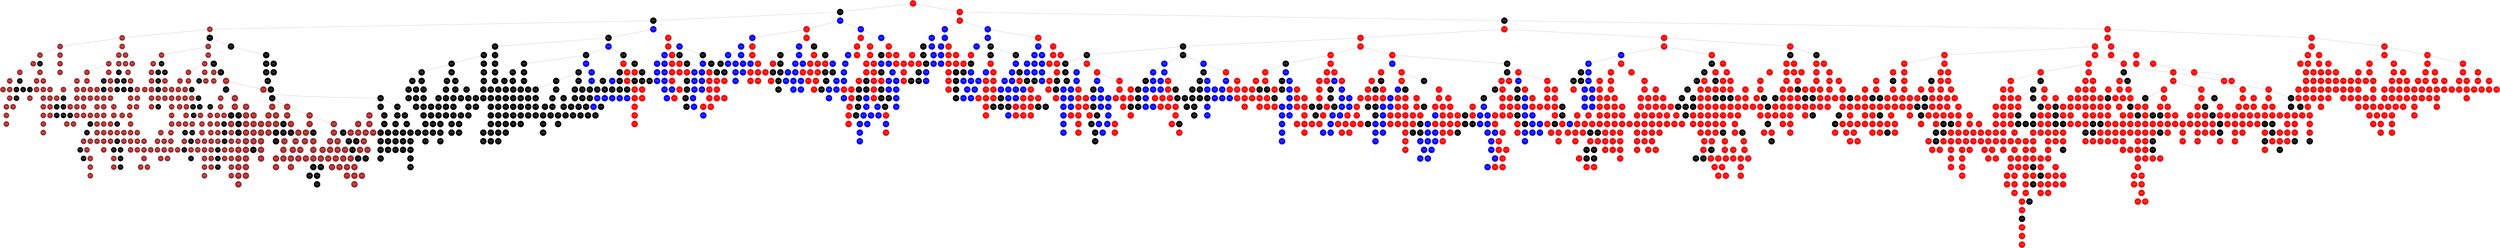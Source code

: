 graph G {
	rankdir=TB;
	node [shape=circle];
	"0x5d914cf72ce0" [label="nX: 266\nY: 89", color=black, fontcolor=white, style=filled, fillcolor=Red];
	"0x5d914cf72ce0" -- "0x5d914cf6b2a0";
	"0x5d914cf6b2a0" [label="nX: 216\nY: 144", color=black, fontcolor=white, style=filled, fillcolor=black];
	"0x5d914cf6b2a0" -- "0x5d914cf92410";
	"0x5d914cf92410" [label="nX: 151\nY: 74", color=black, fontcolor=white, style=filled, fillcolor=black];
	"0x5d914cf92410" -- "0x5d914cf72af0";
	"0x5d914cf72af0" [label="nX: 66\nY: 34", color=black, fontcolor=white, style=filled, fillcolor=brown];
	"0x5d914cf72af0" -- "0x5d914cf813a0";
	"0x5d914cf813a0" [label="nX: 26\nY: 94", color=black, fontcolor=white, style=filled, fillcolor=brown];
	"0x5d914cf813a0" -- "0x5d914cfa0fc0";
	"0x5d914cfa0fc0" [label="nX: 26\nY: 54", color=black, fontcolor=white, style=filled, fillcolor=brown];
	"0x5d914cfa0fc0" -- "0x5d914cf874f0";
	"0x5d914cf874f0" [label="nX: 16\nY: 24", color=black, fontcolor=white, style=filled, fillcolor=brown];
	"0x5d914cf874f0" -- "0x5d914cf4f190";
	"0x5d914cf4f190" [label="nX: 16\nY: 14", color=black, fontcolor=white, style=filled, fillcolor=brown];
	"0x5d914cf874f0" -- "0x5d914cf5c550";
	"0x5d914cf5c550" [label="nX: 16\nY: 154", color=black, fontcolor=white, style=filled, fillcolor=black];
	"0x5d914cf5c550" -- "0x5d914cf820b0";
	"0x5d914cf820b0" [label="nX: 16\nY: 114", color=black, fontcolor=white, style=filled, fillcolor=brown];
	"0x5d914cf820b0" -- "0x5d914cf80260";
	"0x5d914cf80260" [label="nX: 16\nY: 44", color=black, fontcolor=white, style=filled, fillcolor=brown];
	"0x5d914cf80260" -- "0x5d914cf4e810";
	"0x5d914cf4e810" [label="nX: 16\nY: 34", color=black, fontcolor=white, style=filled, fillcolor=brown];
	"0x5d914cf80260" -- "0x5d914cf52ef0";
	"0x5d914cf52ef0" [label="nX: 16\nY: 104", color=black, fontcolor=white, style=filled, fillcolor=brown];
	"0x5d914cf52ef0" -- "0x5d914cf96a00";
	"0x5d914cf96a00" [label="nX: 16\nY: 84", color=black, fontcolor=white, style=filled, fillcolor=brown];
	"0x5d914cf96a00" -- "0x5d914cf77200";
	"0x5d914cf77200" [label="nX: 16\nY: 54", color=black, fontcolor=white, style=filled, fillcolor=brown];
	"0x5d914cf77200" -- "0x5d914cf86930";
	"0x5d914cf86930" [label="nX: 16\nY: 64", color=black, fontcolor=white, style=filled, fillcolor=brown];
	"0x5d914cf86930" -- "0x5d914cf8f230";
	"0x5d914cf8f230" [label="nX: 16\nY: 74", color=black, fontcolor=white, style=filled, fillcolor=brown];
	"0x5d914cf96a00" -- "0x5d914cf4aef0";
	"0x5d914cf4aef0" [label="nX: 16\nY: 94", color=black, fontcolor=white, style=filled, fillcolor=brown];
	"0x5d914cf820b0" -- "0x5d914cf7b670";
	"0x5d914cf7b670" [label="nX: 16\nY: 134", color=black, fontcolor=white, style=filled, fillcolor=black];
	"0x5d914cf7b670" -- "0x5d914cf9de90";
	"0x5d914cf9de90" [label="nX: 16\nY: 114", color=black, fontcolor=white, style=filled, fillcolor=black];
	"0x5d914cf9de90" -- "0x5d914cf853d0";
	"0x5d914cf853d0" [label="nX: 16\nY: 124", color=black, fontcolor=white, style=filled, fillcolor=black];
	"0x5d914cf7b670" -- "0x5d914cf88470";
	"0x5d914cf88470" [label="nX: 16\nY: 144", color=black, fontcolor=white, style=filled, fillcolor=black];
	"0x5d914cf5c550" -- "0x5d914cf7c660";
	"0x5d914cf7c660" [label="nX: 16\nY: 194", color=black, fontcolor=white, style=filled, fillcolor=brown];
	"0x5d914cf7c660" -- "0x5d914cf8ba10";
	"0x5d914cf8ba10" [label="nX: 16\nY: 174", color=black, fontcolor=white, style=filled, fillcolor=brown];
	"0x5d914cf8ba10" -- "0x5d914cf8a780";
	"0x5d914cf8a780" [label="nX: 16\nY: 164", color=black, fontcolor=white, style=filled, fillcolor=black];
	"0x5d914cf8a780" -- "0x5d914cf9be00";
	"0x5d914cf9be00" [label="nX: 16\nY: 164", color=black, fontcolor=white, style=filled, fillcolor=brown];
	"0x5d914cf8ba10" -- "0x5d914cf4e430";
	"0x5d914cf4e430" [label="nX: 16\nY: 184", color=black, fontcolor=white, style=filled, fillcolor=brown];
	"0x5d914cf7c660" -- "0x5d914cf53c00";
	"0x5d914cf53c00" [label="nX: 16\nY: 214", color=black, fontcolor=white, style=filled, fillcolor=brown];
	"0x5d914cf53c00" -- "0x5d914cf99970";
	"0x5d914cf99970" [label="nX: 16\nY: 204", color=black, fontcolor=white, style=filled, fillcolor=brown];
	"0x5d914cf53c00" -- "0x5d914cf7d270";
	"0x5d914cf7d270" [label="nX: 16\nY: 234", color=black, fontcolor=white, style=filled, fillcolor=brown];
	"0x5d914cf7d270" -- "0x5d914cf9fe30";
	"0x5d914cf9fe30" [label="nX: 16\nY: 224", color=black, fontcolor=white, style=filled, fillcolor=brown];
	"0x5d914cf7d270" -- "0x5d914cf7c100";
	"0x5d914cf7c100" [label="nX: 16\nY: 254", color=black, fontcolor=white, style=filled, fillcolor=brown];
	"0x5d914cf7c100" -- "0x5d914cf8c2b0";
	"0x5d914cf8c2b0" [label="nX: 16\nY: 244", color=black, fontcolor=white, style=filled, fillcolor=brown];
	"0x5d914cf7c100" -- "0x5d914cf6c410";
	"0x5d914cf6c410" [label="nX: 26\nY: 34", color=black, fontcolor=white, style=filled, fillcolor=brown];
	"0x5d914cf6c410" -- "0x5d914cf89930";
	"0x5d914cf89930" [label="nX: 26\nY: 24", color=black, fontcolor=white, style=filled, fillcolor=brown];
	"0x5d914cf89930" -- "0x5d914cf60900";
	"0x5d914cf60900" [label="nX: 26\nY: 14", color=black, fontcolor=white, style=filled, fillcolor=brown];
	"0x5d914cf60900" -- "0x5d914cf93d00";
	"0x5d914cf93d00" [label="nX: 16\nY: 264", color=black, fontcolor=white, style=filled, fillcolor=brown];
	"0x5d914cf6c410" -- "0x5d914cf58980";
	"0x5d914cf58980" [label="nX: 26\nY: 44", color=black, fontcolor=white, style=filled, fillcolor=brown];
	"0x5d914cfa0fc0" -- "0x5d914cf66170";
	"0x5d914cf66170" [label="nX: 26\nY: 84", color=black, fontcolor=white, style=filled, fillcolor=brown];
	"0x5d914cf66170" -- "0x5d914cf73390";
	"0x5d914cf73390" [label="nX: 26\nY: 64", color=black, fontcolor=white, style=filled, fillcolor=brown];
	"0x5d914cf73390" -- "0x5d914cf5f4f0";
	"0x5d914cf5f4f0" [label="nX: 26\nY: 74", color=black, fontcolor=white, style=filled, fillcolor=brown];
	"0x5d914cf813a0" -- "0x5d914cf8ec70";
	"0x5d914cf8ec70" [label="nX: 56\nY: 254", color=black, fontcolor=white, style=filled, fillcolor=brown];
	"0x5d914cf8ec70" -- "0x5d914cf5eff0";
	"0x5d914cf5eff0" [label="nX: 56\nY: 114", color=black, fontcolor=white, style=filled, fillcolor=brown];
	"0x5d914cf5eff0" -- "0x5d914cf714b0";
	"0x5d914cf714b0" [label="nX: 36\nY: 54", color=black, fontcolor=white, style=filled, fillcolor=brown];
	"0x5d914cf714b0" -- "0x5d914cf58fe0";
	"0x5d914cf58fe0" [label="nX: 36\nY: 14", color=black, fontcolor=white, style=filled, fillcolor=brown];
	"0x5d914cf58fe0" -- "0x5d914cf60400";
	"0x5d914cf60400" [label="nX: 26\nY: 184", color=black, fontcolor=white, style=filled, fillcolor=brown];
	"0x5d914cf60400" -- "0x5d914cf61980";
	"0x5d914cf61980" [label="nX: 26\nY: 114", color=black, fontcolor=white, style=filled, fillcolor=brown];
	"0x5d914cf61980" -- "0x5d914cf5e840";
	"0x5d914cf5e840" [label="nX: 26\nY: 104", color=black, fontcolor=white, style=filled, fillcolor=brown];
	"0x5d914cf61980" -- "0x5d914cf6e790";
	"0x5d914cf6e790" [label="nX: 26\nY: 134", color=black, fontcolor=white, style=filled, fillcolor=black];
	"0x5d914cf6e790" -- "0x5d914cf74860";
	"0x5d914cf74860" [label="nX: 26\nY: 114", color=black, fontcolor=white, style=filled, fillcolor=black];
	"0x5d914cf74860" -- "0x5d914cf91360";
	"0x5d914cf91360" [label="nX: 26\nY: 124", color=black, fontcolor=white, style=filled, fillcolor=black];
	"0x5d914cf6e790" -- "0x5d914cf4ecd0";
	"0x5d914cf4ecd0" [label="nX: 26\nY: 154", color=black, fontcolor=white, style=filled, fillcolor=black];
	"0x5d914cf4ecd0" -- "0x5d914cf708f0";
	"0x5d914cf708f0" [label="nX: 26\nY: 144", color=black, fontcolor=white, style=filled, fillcolor=black];
	"0x5d914cf4ecd0" -- "0x5d914cfa3de0";
	"0x5d914cfa3de0" [label="nX: 26\nY: 164", color=black, fontcolor=white, style=filled, fillcolor=black];
	"0x5d914cfa3de0" -- "0x5d914cf73a00";
	"0x5d914cf73a00" [label="nX: 26\nY: 164", color=black, fontcolor=white, style=filled, fillcolor=brown];
	"0x5d914cfa3de0" -- "0x5d914cf95910";
	"0x5d914cf95910" [label="nX: 26\nY: 174", color=black, fontcolor=white, style=filled, fillcolor=brown];
	"0x5d914cf60400" -- "0x5d914cf51df0";
	"0x5d914cf51df0" [label="nX: 26\nY: 234", color=black, fontcolor=white, style=filled, fillcolor=brown];
	"0x5d914cf51df0" -- "0x5d914cf72940";
	"0x5d914cf72940" [label="nX: 26\nY: 214", color=black, fontcolor=white, style=filled, fillcolor=brown];
	"0x5d914cf72940" -- "0x5d914cf67b70";
	"0x5d914cf67b70" [label="nX: 26\nY: 194", color=black, fontcolor=white, style=filled, fillcolor=brown];
	"0x5d914cf67b70" -- "0x5d914cfa2be0";
	"0x5d914cfa2be0" [label="nX: 26\nY: 204", color=black, fontcolor=white, style=filled, fillcolor=brown];
	"0x5d914cf72940" -- "0x5d914cf6f1c0";
	"0x5d914cf6f1c0" [label="nX: 26\nY: 224", color=black, fontcolor=white, style=filled, fillcolor=brown];
	"0x5d914cf51df0" -- "0x5d914cf520c0";
	"0x5d914cf520c0" [label="nX: 26\nY: 264", color=black, fontcolor=white, style=filled, fillcolor=brown];
	"0x5d914cf520c0" -- "0x5d914cf631c0";
	"0x5d914cf631c0" [label="nX: 26\nY: 244", color=black, fontcolor=white, style=filled, fillcolor=brown];
	"0x5d914cf631c0" -- "0x5d914cf6a630";
	"0x5d914cf6a630" [label="nX: 26\nY: 254", color=black, fontcolor=white, style=filled, fillcolor=brown];
	"0x5d914cf58fe0" -- "0x5d914cf584a0";
	"0x5d914cf584a0" [label="nX: 36\nY: 34", color=black, fontcolor=white, style=filled, fillcolor=brown];
	"0x5d914cf584a0" -- "0x5d914cf6a250";
	"0x5d914cf6a250" [label="nX: 36\nY: 24", color=black, fontcolor=white, style=filled, fillcolor=brown];
	"0x5d914cf584a0" -- "0x5d914cf92210";
	"0x5d914cf92210" [label="nX: 36\nY: 44", color=black, fontcolor=white, style=filled, fillcolor=brown];
	"0x5d914cf714b0" -- "0x5d914cf7d420";
	"0x5d914cf7d420" [label="nX: 56\nY: 74", color=black, fontcolor=white, style=filled, fillcolor=brown];
	"0x5d914cf7d420" -- "0x5d914cf6c100";
	"0x5d914cf6c100" [label="nX: 36\nY: 124", color=black, fontcolor=white, style=filled, fillcolor=black];
	"0x5d914cf6c100" -- "0x5d914cf6a990";
	"0x5d914cf6a990" [label="nX: 36\nY: 74", color=black, fontcolor=white, style=filled, fillcolor=brown];
	"0x5d914cf6a990" -- "0x5d914cf98a10";
	"0x5d914cf98a10" [label="nX: 36\nY: 64", color=black, fontcolor=white, style=filled, fillcolor=brown];
	"0x5d914cf6a990" -- "0x5d914cf6b1c0";
	"0x5d914cf6b1c0" [label="nX: 36\nY: 84", color=black, fontcolor=white, style=filled, fillcolor=brown];
	"0x5d914cf6b1c0" -- "0x5d914cf79b40";
	"0x5d914cf79b40" [label="nX: 36\nY: 104", color=black, fontcolor=white, style=filled, fillcolor=brown];
	"0x5d914cf79b40" -- "0x5d914cf933e0";
	"0x5d914cf933e0" [label="nX: 36\nY: 94", color=black, fontcolor=white, style=filled, fillcolor=brown];
	"0x5d914cf79b40" -- "0x5d914cf7fd90";
	"0x5d914cf7fd90" [label="nX: 36\nY: 114", color=black, fontcolor=white, style=filled, fillcolor=brown];
	"0x5d914cf7fd90" -- "0x5d914cf61310";
	"0x5d914cf61310" [label="nX: 36\nY: 114", color=black, fontcolor=white, style=filled, fillcolor=black];
	"0x5d914cf6c100" -- "0x5d914cf5f8f0";
	"0x5d914cf5f8f0" [label="nX: 36\nY: 134", color=black, fontcolor=white, style=filled, fillcolor=black];
	"0x5d914cf5f8f0" -- "0x5d914cfa1410";
	"0x5d914cfa1410" [label="nX: 46\nY: 34", color=black, fontcolor=white, style=filled, fillcolor=brown];
	"0x5d914cfa1410" -- "0x5d914cf6f010";
	"0x5d914cf6f010" [label="nX: 46\nY: 24", color=black, fontcolor=white, style=filled, fillcolor=brown];
	"0x5d914cf6f010" -- "0x5d914cf65500";
	"0x5d914cf65500" [label="nX: 36\nY: 254", color=black, fontcolor=white, style=filled, fillcolor=brown];
	"0x5d914cf65500" -- "0x5d914cf530a0";
	"0x5d914cf530a0" [label="nX: 36\nY: 214", color=black, fontcolor=white, style=filled, fillcolor=brown];
	"0x5d914cf530a0" -- "0x5d914cf59420";
	"0x5d914cf59420" [label="nX: 36\nY: 144", color=black, fontcolor=white, style=filled, fillcolor=black];
	"0x5d914cf59420" -- "0x5d914cf9a3a0";
	"0x5d914cf9a3a0" [label="nX: 36\nY: 164", color=black, fontcolor=white, style=filled, fillcolor=brown];
	"0x5d914cf9a3a0" -- "0x5d914cf5fa10";
	"0x5d914cf5fa10" [label="nX: 36\nY: 154", color=black, fontcolor=white, style=filled, fillcolor=black];
	"0x5d914cf9a3a0" -- "0x5d914cf72fe0";
	"0x5d914cf72fe0" [label="nX: 36\nY: 174", color=black, fontcolor=white, style=filled, fillcolor=brown];
	"0x5d914cf72fe0" -- "0x5d914cf634b0";
	"0x5d914cf634b0" [label="nX: 36\nY: 164", color=black, fontcolor=white, style=filled, fillcolor=black];
	"0x5d914cf72fe0" -- "0x5d914cf9f780";
	"0x5d914cf9f780" [label="nX: 36\nY: 204", color=black, fontcolor=white, style=filled, fillcolor=brown];
	"0x5d914cf9f780" -- "0x5d914cf77050";
	"0x5d914cf77050" [label="nX: 36\nY: 194", color=black, fontcolor=white, style=filled, fillcolor=brown];
	"0x5d914cf77050" -- "0x5d914cf62b20";
	"0x5d914cf62b20" [label="nX: 36\nY: 184", color=black, fontcolor=white, style=filled, fillcolor=brown];
	"0x5d914cf530a0" -- "0x5d914cf5c1a0";
	"0x5d914cf5c1a0" [label="nX: 36\nY: 234", color=black, fontcolor=white, style=filled, fillcolor=brown];
	"0x5d914cf5c1a0" -- "0x5d914cf8e0d0";
	"0x5d914cf8e0d0" [label="nX: 36\nY: 224", color=black, fontcolor=white, style=filled, fillcolor=brown];
	"0x5d914cf5c1a0" -- "0x5d914cf985a0";
	"0x5d914cf985a0" [label="nX: 36\nY: 244", color=black, fontcolor=white, style=filled, fillcolor=brown];
	"0x5d914cf65500" -- "0x5d914cf94210";
	"0x5d914cf94210" [label="nX: 36\nY: 264", color=black, fontcolor=white, style=filled, fillcolor=brown];
	"0x5d914cf94210" -- "0x5d914cf888a0";
	"0x5d914cf888a0" [label="nX: 46\nY: 14", color=black, fontcolor=white, style=filled, fillcolor=brown];
	"0x5d914cfa1410" -- "0x5d914cf9ed90";
	"0x5d914cf9ed90" [label="nX: 46\nY: 194", color=black, fontcolor=white, style=filled, fillcolor=brown];
	"0x5d914cf9ed90" -- "0x5d914cf90d20";
	"0x5d914cf90d20" [label="nX: 46\nY: 94", color=black, fontcolor=white, style=filled, fillcolor=brown];
	"0x5d914cf90d20" -- "0x5d914cf7a240";
	"0x5d914cf7a240" [label="nX: 46\nY: 44", color=black, fontcolor=white, style=filled, fillcolor=brown];
	"0x5d914cf7a240" -- "0x5d914cf75ae0";
	"0x5d914cf75ae0" [label="nX: 46\nY: 74", color=black, fontcolor=white, style=filled, fillcolor=brown];
	"0x5d914cf75ae0" -- "0x5d914cfa2fc0";
	"0x5d914cfa2fc0" [label="nX: 46\nY: 54", color=black, fontcolor=white, style=filled, fillcolor=brown];
	"0x5d914cfa2fc0" -- "0x5d914cf59fb0";
	"0x5d914cf59fb0" [label="nX: 46\nY: 64", color=black, fontcolor=white, style=filled, fillcolor=brown];
	"0x5d914cf75ae0" -- "0x5d914cf83f70";
	"0x5d914cf83f70" [label="nX: 46\nY: 84", color=black, fontcolor=white, style=filled, fillcolor=brown];
	"0x5d914cf90d20" -- "0x5d914cf67870";
	"0x5d914cf67870" [label="nX: 46\nY: 164", color=black, fontcolor=white, style=filled, fillcolor=black];
	"0x5d914cf67870" -- "0x5d914cf79640";
	"0x5d914cf79640" [label="nX: 46\nY: 164", color=black, fontcolor=white, style=filled, fillcolor=brown];
	"0x5d914cf79640" -- "0x5d914cf96810";
	"0x5d914cf96810" [label="nX: 46\nY: 124", color=black, fontcolor=white, style=filled, fillcolor=black];
	"0x5d914cf96810" -- "0x5d914cf6f570";
	"0x5d914cf6f570" [label="nX: 46\nY: 114", color=black, fontcolor=white, style=filled, fillcolor=black];
	"0x5d914cf6f570" -- "0x5d914cf63010";
	"0x5d914cf63010" [label="nX: 46\nY: 104", color=black, fontcolor=white, style=filled, fillcolor=brown];
	"0x5d914cf63010" -- "0x5d914cf8cd20";
	"0x5d914cf8cd20" [label="nX: 46\nY: 114", color=black, fontcolor=white, style=filled, fillcolor=brown];
	"0x5d914cf96810" -- "0x5d914cf9cf10";
	"0x5d914cf9cf10" [label="nX: 46\nY: 154", color=black, fontcolor=white, style=filled, fillcolor=black];
	"0x5d914cf9cf10" -- "0x5d914cf6d180";
	"0x5d914cf6d180" [label="nX: 46\nY: 134", color=black, fontcolor=white, style=filled, fillcolor=black];
	"0x5d914cf6d180" -- "0x5d914cf8a190";
	"0x5d914cf8a190" [label="nX: 46\nY: 144", color=black, fontcolor=white, style=filled, fillcolor=black];
	"0x5d914cf67870" -- "0x5d914cf7a3f0";
	"0x5d914cf7a3f0" [label="nX: 46\nY: 174", color=black, fontcolor=white, style=filled, fillcolor=brown];
	"0x5d914cf7a3f0" -- "0x5d914cf89780";
	"0x5d914cf89780" [label="nX: 46\nY: 184", color=black, fontcolor=white, style=filled, fillcolor=brown];
	"0x5d914cf9ed90" -- "0x5d914cf7c3a0";
	"0x5d914cf7c3a0" [label="nX: 56\nY: 64", color=black, fontcolor=white, style=filled, fillcolor=brown];
	"0x5d914cf7c3a0" -- "0x5d914cf8dc50";
	"0x5d914cf8dc50" [label="nX: 46\nY: 234", color=black, fontcolor=white, style=filled, fillcolor=brown];
	"0x5d914cf8dc50" -- "0x5d914cfa4470";
	"0x5d914cfa4470" [label="nX: 46\nY: 204", color=black, fontcolor=white, style=filled, fillcolor=brown];
	"0x5d914cfa4470" -- "0x5d914cf74a50";
	"0x5d914cf74a50" [label="nX: 46\nY: 224", color=black, fontcolor=white, style=filled, fillcolor=brown];
	"0x5d914cf74a50" -- "0x5d914cf54a00";
	"0x5d914cf54a00" [label="nX: 46\nY: 214", color=black, fontcolor=white, style=filled, fillcolor=brown];
	"0x5d914cf8dc50" -- "0x5d914cf83570";
	"0x5d914cf83570" [label="nX: 46\nY: 254", color=black, fontcolor=white, style=filled, fillcolor=brown];
	"0x5d914cf83570" -- "0x5d914cf8afd0";
	"0x5d914cf8afd0" [label="nX: 46\nY: 244", color=black, fontcolor=white, style=filled, fillcolor=brown];
	"0x5d914cf83570" -- "0x5d914cf70ed0";
	"0x5d914cf70ed0" [label="nX: 56\nY: 14", color=black, fontcolor=white, style=filled, fillcolor=brown];
	"0x5d914cf70ed0" -- "0x5d914cf5dc40";
	"0x5d914cf5dc40" [label="nX: 46\nY: 264", color=black, fontcolor=white, style=filled, fillcolor=brown];
	"0x5d914cf70ed0" -- "0x5d914cf928f0";
	"0x5d914cf928f0" [label="nX: 56\nY: 54", color=black, fontcolor=white, style=filled, fillcolor=brown];
	"0x5d914cf928f0" -- "0x5d914cf4c4c0";
	"0x5d914cf4c4c0" [label="nX: 56\nY: 34", color=black, fontcolor=white, style=filled, fillcolor=brown];
	"0x5d914cf4c4c0" -- "0x5d914cf5b120";
	"0x5d914cf5b120" [label="nX: 56\nY: 24", color=black, fontcolor=white, style=filled, fillcolor=brown];
	"0x5d914cf4c4c0" -- "0x5d914cf96f40";
	"0x5d914cf96f40" [label="nX: 56\nY: 44", color=black, fontcolor=white, style=filled, fillcolor=brown];
	"0x5d914cf7d420" -- "0x5d914cf4d4a0";
	"0x5d914cf4d4a0" [label="nX: 56\nY: 104", color=black, fontcolor=white, style=filled, fillcolor=brown];
	"0x5d914cf4d4a0" -- "0x5d914cf5c470";
	"0x5d914cf5c470" [label="nX: 56\nY: 94", color=black, fontcolor=white, style=filled, fillcolor=brown];
	"0x5d914cf5c470" -- "0x5d914cf6dfd0";
	"0x5d914cf6dfd0" [label="nX: 56\nY: 84", color=black, fontcolor=white, style=filled, fillcolor=brown];
	"0x5d914cf5eff0" -- "0x5d914cf94dc0";
	"0x5d914cf94dc0" [label="nX: 56\nY: 164", color=black, fontcolor=white, style=filled, fillcolor=brown];
	"0x5d914cf94dc0" -- "0x5d914cf9a970";
	"0x5d914cf9a970" [label="nX: 56\nY: 124", color=black, fontcolor=white, style=filled, fillcolor=black];
	"0x5d914cf9a970" -- "0x5d914cf4bb60";
	"0x5d914cf4bb60" [label="nX: 56\nY: 114", color=black, fontcolor=white, style=filled, fillcolor=black];
	"0x5d914cf9a970" -- "0x5d914cf5de30";
	"0x5d914cf5de30" [label="nX: 56\nY: 144", color=black, fontcolor=white, style=filled, fillcolor=black];
	"0x5d914cf5de30" -- "0x5d914cf556f0";
	"0x5d914cf556f0" [label="nX: 56\nY: 134", color=black, fontcolor=white, style=filled, fillcolor=black];
	"0x5d914cf5de30" -- "0x5d914cf9f290";
	"0x5d914cf9f290" [label="nX: 56\nY: 154", color=black, fontcolor=white, style=filled, fillcolor=black];
	"0x5d914cf94dc0" -- "0x5d914cf59190";
	"0x5d914cf59190" [label="nX: 56\nY: 244", color=black, fontcolor=white, style=filled, fillcolor=brown];
	"0x5d914cf59190" -- "0x5d914cfa3880";
	"0x5d914cfa3880" [label="nX: 56\nY: 214", color=black, fontcolor=white, style=filled, fillcolor=brown];
	"0x5d914cfa3880" -- "0x5d914cf65ae0";
	"0x5d914cf65ae0" [label="nX: 56\nY: 164", color=black, fontcolor=white, style=filled, fillcolor=black];
	"0x5d914cf65ae0" -- "0x5d914cf52270";
	"0x5d914cf52270" [label="nX: 56\nY: 194", color=black, fontcolor=white, style=filled, fillcolor=brown];
	"0x5d914cf52270" -- "0x5d914cf59b60";
	"0x5d914cf59b60" [label="nX: 56\nY: 184", color=black, fontcolor=white, style=filled, fillcolor=brown];
	"0x5d914cf59b60" -- "0x5d914cf79280";
	"0x5d914cf79280" [label="nX: 56\nY: 174", color=black, fontcolor=white, style=filled, fillcolor=brown];
	"0x5d914cf52270" -- "0x5d914cf53730";
	"0x5d914cf53730" [label="nX: 56\nY: 204", color=black, fontcolor=white, style=filled, fillcolor=brown];
	"0x5d914cfa3880" -- "0x5d914cf71ac0";
	"0x5d914cf71ac0" [label="nX: 56\nY: 224", color=black, fontcolor=white, style=filled, fillcolor=brown];
	"0x5d914cf71ac0" -- "0x5d914cf83830";
	"0x5d914cf83830" [label="nX: 56\nY: 234", color=black, fontcolor=white, style=filled, fillcolor=brown];
	"0x5d914cf8ec70" -- "0x5d914cf77ed0";
	"0x5d914cf77ed0" [label="nX: 66\nY: 14", color=black, fontcolor=white, style=filled, fillcolor=brown];
	"0x5d914cf77ed0" -- "0x5d914cf6af20";
	"0x5d914cf6af20" [label="nX: 56\nY: 264", color=black, fontcolor=white, style=filled, fillcolor=brown];
	"0x5d914cf77ed0" -- "0x5d914cf94c10";
	"0x5d914cf94c10" [label="nX: 66\nY: 24", color=black, fontcolor=white, style=filled, fillcolor=brown];
	"0x5d914cf72af0" -- "0x5d914cf68140";
	"0x5d914cf68140" [label="nX: 146\nY: 144", color=black, fontcolor=white, style=filled, fillcolor=black];
	"0x5d914cf68140" -- "0x5d914cf6a0a0";
	"0x5d914cf6a0a0" [label="nX: 66\nY: 254", color=black, fontcolor=white, style=filled, fillcolor=brown];
	"0x5d914cf6a0a0" -- "0x5d914cf5ab30";
	"0x5d914cf5ab30" [label="nX: 66\nY: 114", color=black, fontcolor=white, style=filled, fillcolor=brown];
	"0x5d914cf5ab30" -- "0x5d914cf9a890";
	"0x5d914cf9a890" [label="nX: 66\nY: 104", color=black, fontcolor=white, style=filled, fillcolor=brown];
	"0x5d914cf9a890" -- "0x5d914cf9b640";
	"0x5d914cf9b640" [label="nX: 66\nY: 44", color=black, fontcolor=white, style=filled, fillcolor=brown];
	"0x5d914cf9b640" -- "0x5d914cf76db0";
	"0x5d914cf76db0" [label="nX: 66\nY: 64", color=black, fontcolor=white, style=filled, fillcolor=brown];
	"0x5d914cf76db0" -- "0x5d914cf56c30";
	"0x5d914cf56c30" [label="nX: 66\nY: 54", color=black, fontcolor=white, style=filled, fillcolor=brown];
	"0x5d914cf76db0" -- "0x5d914cf6a7e0";
	"0x5d914cf6a7e0" [label="nX: 66\nY: 74", color=black, fontcolor=white, style=filled, fillcolor=brown];
	"0x5d914cf6a7e0" -- "0x5d914cf67e40";
	"0x5d914cf67e40" [label="nX: 66\nY: 94", color=black, fontcolor=white, style=filled, fillcolor=brown];
	"0x5d914cf67e40" -- "0x5d914cf62730";
	"0x5d914cf62730" [label="nX: 66\nY: 84", color=black, fontcolor=white, style=filled, fillcolor=brown];
	"0x5d914cf5ab30" -- "0x5d914cf51ed0";
	"0x5d914cf51ed0" [label="nX: 66\nY: 124", color=black, fontcolor=white, style=filled, fillcolor=black];
	"0x5d914cf51ed0" -- "0x5d914cf92fc0";
	"0x5d914cf92fc0" [label="nX: 66\nY: 114", color=black, fontcolor=white, style=filled, fillcolor=black];
	"0x5d914cf51ed0" -- "0x5d914cf772e0";
	"0x5d914cf772e0" [label="nX: 66\nY: 164", color=black, fontcolor=white, style=filled, fillcolor=black];
	"0x5d914cf772e0" -- "0x5d914cf6cda0";
	"0x5d914cf6cda0" [label="nX: 66\nY: 134", color=black, fontcolor=white, style=filled, fillcolor=black];
	"0x5d914cf6cda0" -- "0x5d914cf8ed50";
	"0x5d914cf8ed50" [label="nX: 66\nY: 144", color=black, fontcolor=white, style=filled, fillcolor=black];
	"0x5d914cf8ed50" -- "0x5d914cf8a490";
	"0x5d914cf8a490" [label="nX: 66\nY: 164", color=black, fontcolor=white, style=filled, fillcolor=brown];
	"0x5d914cf8a490" -- "0x5d914cf69d90";
	"0x5d914cf69d90" [label="nX: 66\nY: 154", color=black, fontcolor=white, style=filled, fillcolor=black];
	"0x5d914cf772e0" -- "0x5d914cf58d40";
	"0x5d914cf58d40" [label="nX: 66\nY: 194", color=black, fontcolor=white, style=filled, fillcolor=brown];
	"0x5d914cf58d40" -- "0x5d914cf78780";
	"0x5d914cf78780" [label="nX: 66\nY: 184", color=black, fontcolor=white, style=filled, fillcolor=brown];
	"0x5d914cf78780" -- "0x5d914cf87a50";
	"0x5d914cf87a50" [label="nX: 66\nY: 174", color=black, fontcolor=white, style=filled, fillcolor=brown];
	"0x5d914cf58d40" -- "0x5d914cf75810";
	"0x5d914cf75810" [label="nX: 66\nY: 204", color=black, fontcolor=white, style=filled, fillcolor=brown];
	"0x5d914cf75810" -- "0x5d914cf91e30";
	"0x5d914cf91e30" [label="nX: 66\nY: 244", color=black, fontcolor=white, style=filled, fillcolor=brown];
	"0x5d914cf91e30" -- "0x5d914cf8b770";
	"0x5d914cf8b770" [label="nX: 66\nY: 214", color=black, fontcolor=white, style=filled, fillcolor=brown];
	"0x5d914cf8b770" -- "0x5d914cf6d370";
	"0x5d914cf6d370" [label="nX: 66\nY: 234", color=black, fontcolor=white, style=filled, fillcolor=brown];
	"0x5d914cf6d370" -- "0x5d914cf743d0";
	"0x5d914cf743d0" [label="nX: 66\nY: 224", color=black, fontcolor=white, style=filled, fillcolor=brown];
	"0x5d914cf6a0a0" -- "0x5d914cf6d610";
	"0x5d914cf6d610" [label="nX: 76\nY: 194", color=black, fontcolor=white, style=filled, fillcolor=brown];
	"0x5d914cf6d610" -- "0x5d914cf52540";
	"0x5d914cf52540" [label="nX: 76\nY: 164", color=black, fontcolor=white, style=filled, fillcolor=brown];
	"0x5d914cf52540" -- "0x5d914cf51640";
	"0x5d914cf51640" [label="nX: 76\nY: 24", color=black, fontcolor=white, style=filled, fillcolor=brown];
	"0x5d914cf51640" -- "0x5d914cf97880";
	"0x5d914cf97880" [label="nX: 76\nY: 14", color=black, fontcolor=white, style=filled, fillcolor=brown];
	"0x5d914cf97880" -- "0x5d914cf77800";
	"0x5d914cf77800" [label="nX: 66\nY: 264", color=black, fontcolor=white, style=filled, fillcolor=brown];
	"0x5d914cf51640" -- "0x5d914cf6b6d0";
	"0x5d914cf6b6d0" [label="nX: 76\nY: 74", color=black, fontcolor=white, style=filled, fillcolor=brown];
	"0x5d914cf6b6d0" -- "0x5d914cf4fc90";
	"0x5d914cf4fc90" [label="nX: 76\nY: 44", color=black, fontcolor=white, style=filled, fillcolor=brown];
	"0x5d914cf4fc90" -- "0x5d914cf53460";
	"0x5d914cf53460" [label="nX: 76\nY: 34", color=black, fontcolor=white, style=filled, fillcolor=brown];
	"0x5d914cf4fc90" -- "0x5d914cf582f0";
	"0x5d914cf582f0" [label="nX: 76\nY: 54", color=black, fontcolor=white, style=filled, fillcolor=brown];
	"0x5d914cf582f0" -- "0x5d914cfa40c0";
	"0x5d914cfa40c0" [label="nX: 76\nY: 64", color=black, fontcolor=white, style=filled, fillcolor=brown];
	"0x5d914cf6b6d0" -- "0x5d914cf7cd30";
	"0x5d914cf7cd30" [label="nX: 76\nY: 114", color=black, fontcolor=white, style=filled, fillcolor=black];
	"0x5d914cf7cd30" -- "0x5d914cf7e940";
	"0x5d914cf7e940" [label="nX: 76\nY: 84", color=black, fontcolor=white, style=filled, fillcolor=brown];
	"0x5d914cf7e940" -- "0x5d914cf8bdc0";
	"0x5d914cf8bdc0" [label="nX: 76\nY: 94", color=black, fontcolor=white, style=filled, fillcolor=brown];
	"0x5d914cf8bdc0" -- "0x5d914cfa35b0";
	"0x5d914cfa35b0" [label="nX: 76\nY: 104", color=black, fontcolor=white, style=filled, fillcolor=brown];
	"0x5d914cfa35b0" -- "0x5d914cf84330";
	"0x5d914cf84330" [label="nX: 76\nY: 114", color=black, fontcolor=white, style=filled, fillcolor=brown];
	"0x5d914cf7cd30" -- "0x5d914cf779f0";
	"0x5d914cf779f0" [label="nX: 76\nY: 134", color=black, fontcolor=white, style=filled, fillcolor=black];
	"0x5d914cf779f0" -- "0x5d914cf53a10";
	"0x5d914cf53a10" [label="nX: 76\nY: 124", color=black, fontcolor=white, style=filled, fillcolor=black];
	"0x5d914cf779f0" -- "0x5d914cf9c200";
	"0x5d914cf9c200" [label="nX: 76\nY: 144", color=black, fontcolor=white, style=filled, fillcolor=black];
	"0x5d914cf9c200" -- "0x5d914cf59650";
	"0x5d914cf59650" [label="nX: 76\nY: 154", color=black, fontcolor=white, style=filled, fillcolor=black];
	"0x5d914cf52540" -- "0x5d914cf71d90";
	"0x5d914cf71d90" [label="nX: 76\nY: 174", color=black, fontcolor=white, style=filled, fillcolor=brown];
	"0x5d914cf71d90" -- "0x5d914cf7d080";
	"0x5d914cf7d080" [label="nX: 76\nY: 164", color=black, fontcolor=white, style=filled, fillcolor=black];
	"0x5d914cf71d90" -- "0x5d914cf4be40";
	"0x5d914cf4be40" [label="nX: 76\nY: 184", color=black, fontcolor=white, style=filled, fillcolor=brown];
	"0x5d914cf6d610" -- "0x5d914cf5ae40";
	"0x5d914cf5ae40" [label="nX: 146\nY: 124", color=black, fontcolor=white, style=filled, fillcolor=black];
	"0x5d914cf5ae40" -- "0x5d914cf54bb0";
	"0x5d914cf54bb0" [label="nX: 76\nY: 214", color=black, fontcolor=white, style=filled, fillcolor=brown];
	"0x5d914cf54bb0" -- "0x5d914cf5b730";
	"0x5d914cf5b730" [label="nX: 76\nY: 204", color=black, fontcolor=white, style=filled, fillcolor=brown];
	"0x5d914cf54bb0" -- "0x5d914cf7bc20";
	"0x5d914cf7bc20" [label="nX: 106\nY: 244", color=black, fontcolor=white, style=filled, fillcolor=brown];
	"0x5d914cf7bc20" -- "0x5d914cf72630";
	"0x5d914cf72630" [label="nX: 106\nY: 134", color=black, fontcolor=white, style=filled, fillcolor=black];
	"0x5d914cf72630" -- "0x5d914cf4d860";
	"0x5d914cf4d860" [label="nX: 96\nY: 74", color=black, fontcolor=white, style=filled, fillcolor=brown];
	"0x5d914cf4d860" -- "0x5d914cf79e40";
	"0x5d914cf79e40" [label="nX: 86\nY: 134", color=black, fontcolor=white, style=filled, fillcolor=black];
	"0x5d914cf79e40" -- "0x5d914cf7b260";
	"0x5d914cf7b260" [label="nX: 86\nY: 14", color=black, fontcolor=white, style=filled, fillcolor=brown];
	"0x5d914cf7b260" -- "0x5d914cf7fa00";
	"0x5d914cf7fa00" [label="nX: 76\nY: 224", color=black, fontcolor=white, style=filled, fillcolor=brown];
	"0x5d914cf7fa00" -- "0x5d914cf66fc0";
	"0x5d914cf66fc0" [label="nX: 76\nY: 234", color=black, fontcolor=white, style=filled, fillcolor=brown];
	"0x5d914cf66fc0" -- "0x5d914cf87d20";
	"0x5d914cf87d20" [label="nX: 76\nY: 254", color=black, fontcolor=white, style=filled, fillcolor=brown];
	"0x5d914cf87d20" -- "0x5d914cf7e670";
	"0x5d914cf7e670" [label="nX: 76\nY: 244", color=black, fontcolor=white, style=filled, fillcolor=brown];
	"0x5d914cf87d20" -- "0x5d914cf70400";
	"0x5d914cf70400" [label="nX: 76\nY: 264", color=black, fontcolor=white, style=filled, fillcolor=brown];
	"0x5d914cf7b260" -- "0x5d914cf6f880";
	"0x5d914cf6f880" [label="nX: 86\nY: 94", color=black, fontcolor=white, style=filled, fillcolor=brown];
	"0x5d914cf6f880" -- "0x5d914cf4c200";
	"0x5d914cf4c200" [label="nX: 86\nY: 64", color=black, fontcolor=white, style=filled, fillcolor=brown];
	"0x5d914cf4c200" -- "0x5d914cf5cf50";
	"0x5d914cf5cf50" [label="nX: 86\nY: 24", color=black, fontcolor=white, style=filled, fillcolor=brown];
	"0x5d914cf5cf50" -- "0x5d914cf6dc00";
	"0x5d914cf6dc00" [label="nX: 86\nY: 44", color=black, fontcolor=white, style=filled, fillcolor=brown];
	"0x5d914cf6dc00" -- "0x5d914cf73540";
	"0x5d914cf73540" [label="nX: 86\nY: 34", color=black, fontcolor=white, style=filled, fillcolor=brown];
	"0x5d914cf6dc00" -- "0x5d914cf61140";
	"0x5d914cf61140" [label="nX: 86\nY: 54", color=black, fontcolor=white, style=filled, fillcolor=brown];
	"0x5d914cf4c200" -- "0x5d914cf8e7f0";
	"0x5d914cf8e7f0" [label="nX: 86\nY: 84", color=black, fontcolor=white, style=filled, fillcolor=brown];
	"0x5d914cf8e7f0" -- "0x5d914cf5bf00";
	"0x5d914cf5bf00" [label="nX: 86\nY: 74", color=black, fontcolor=white, style=filled, fillcolor=brown];
	"0x5d914cf6f880" -- "0x5d914cf99fb0";
	"0x5d914cf99fb0" [label="nX: 86\nY: 124", color=black, fontcolor=white, style=filled, fillcolor=black];
	"0x5d914cf99fb0" -- "0x5d914cf58020";
	"0x5d914cf58020" [label="nX: 86\nY: 114", color=black, fontcolor=white, style=filled, fillcolor=brown];
	"0x5d914cf58020" -- "0x5d914cf59e00";
	"0x5d914cf59e00" [label="nX: 86\nY: 104", color=black, fontcolor=white, style=filled, fillcolor=brown];
	"0x5d914cf58020" -- "0x5d914cf4edf0";
	"0x5d914cf4edf0" [label="nX: 86\nY: 114", color=black, fontcolor=white, style=filled, fillcolor=black];
	"0x5d914cf79e40" -- "0x5d914cf69900";
	"0x5d914cf69900" [label="nX: 96\nY: 34", color=black, fontcolor=white, style=filled, fillcolor=brown];
	"0x5d914cf69900" -- "0x5d914cf6ab40";
	"0x5d914cf6ab40" [label="nX: 86\nY: 164", color=black, fontcolor=white, style=filled, fillcolor=brown];
	"0x5d914cf6ab40" -- "0x5d914cf99c90";
	"0x5d914cf99c90" [label="nX: 86\nY: 154", color=black, fontcolor=white, style=filled, fillcolor=black];
	"0x5d914cf99c90" -- "0x5d914cf7ada0";
	"0x5d914cf7ada0" [label="nX: 86\nY: 144", color=black, fontcolor=white, style=filled, fillcolor=black];
	"0x5d914cf6ab40" -- "0x5d914cf82350";
	"0x5d914cf82350" [label="nX: 86\nY: 204", color=black, fontcolor=white, style=filled, fillcolor=brown];
	"0x5d914cf82350" -- "0x5d914cf95180";
	"0x5d914cf95180" [label="nX: 86\nY: 184", color=black, fontcolor=white, style=filled, fillcolor=brown];
	"0x5d914cf95180" -- "0x5d914cf95530";
	"0x5d914cf95530" [label="nX: 86\nY: 174", color=black, fontcolor=white, style=filled, fillcolor=brown];
	"0x5d914cf95530" -- "0x5d914cf7eb10";
	"0x5d914cf7eb10" [label="nX: 86\nY: 164", color=black, fontcolor=white, style=filled, fillcolor=black];
	"0x5d914cf95180" -- "0x5d914cf5d640";
	"0x5d914cf5d640" [label="nX: 86\nY: 194", color=black, fontcolor=white, style=filled, fillcolor=brown];
	"0x5d914cf82350" -- "0x5d914cf5cc90";
	"0x5d914cf5cc90" [label="nX: 86\nY: 254", color=black, fontcolor=white, style=filled, fillcolor=brown];
	"0x5d914cf5cc90" -- "0x5d914cf56470";
	"0x5d914cf56470" [label="nX: 86\nY: 214", color=black, fontcolor=white, style=filled, fillcolor=brown];
	"0x5d914cf56470" -- "0x5d914cf51900";
	"0x5d914cf51900" [label="nX: 86\nY: 244", color=black, fontcolor=white, style=filled, fillcolor=brown];
	"0x5d914cf51900" -- "0x5d914cfa0d20";
	"0x5d914cfa0d20" [label="nX: 86\nY: 224", color=black, fontcolor=white, style=filled, fillcolor=brown];
	"0x5d914cfa0d20" -- "0x5d914cfa23c0";
	"0x5d914cfa23c0" [label="nX: 86\nY: 234", color=black, fontcolor=white, style=filled, fillcolor=brown];
	"0x5d914cf5cc90" -- "0x5d914cf558e0";
	"0x5d914cf558e0" [label="nX: 86\nY: 264", color=black, fontcolor=white, style=filled, fillcolor=brown];
	"0x5d914cf558e0" -- "0x5d914cf9d4c0";
	"0x5d914cf9d4c0" [label="nX: 96\nY: 24", color=black, fontcolor=white, style=filled, fillcolor=brown];
	"0x5d914cf9d4c0" -- "0x5d914cf8fa60";
	"0x5d914cf8fa60" [label="nX: 96\nY: 14", color=black, fontcolor=white, style=filled, fillcolor=brown];
	"0x5d914cf69900" -- "0x5d914cf90830";
	"0x5d914cf90830" [label="nX: 96\nY: 64", color=black, fontcolor=white, style=filled, fillcolor=brown];
	"0x5d914cf90830" -- "0x5d914cf76930";
	"0x5d914cf76930" [label="nX: 96\nY: 44", color=black, fontcolor=white, style=filled, fillcolor=brown];
	"0x5d914cf76930" -- "0x5d914cfa1170";
	"0x5d914cfa1170" [label="nX: 96\nY: 54", color=black, fontcolor=white, style=filled, fillcolor=brown];
	"0x5d914cf4d860" -- "0x5d914cf7af90";
	"0x5d914cf7af90" [label="nX: 96\nY: 174", color=black, fontcolor=white, style=filled, fillcolor=brown];
	"0x5d914cf7af90" -- "0x5d914cf554f0";
	"0x5d914cf554f0" [label="nX: 96\nY: 114", color=black, fontcolor=white, style=filled, fillcolor=brown];
	"0x5d914cf554f0" -- "0x5d914cf5a280";
	"0x5d914cf5a280" [label="nX: 96\nY: 104", color=black, fontcolor=white, style=filled, fillcolor=brown];
	"0x5d914cf5a280" -- "0x5d914cf64440";
	"0x5d914cf64440" [label="nX: 96\nY: 84", color=black, fontcolor=white, style=filled, fillcolor=brown];
	"0x5d914cf64440" -- "0x5d914cf4f8c0";
	"0x5d914cf4f8c0" [label="nX: 96\nY: 94", color=black, fontcolor=white, style=filled, fillcolor=brown];
	"0x5d914cf554f0" -- "0x5d914cf9e1c0";
	"0x5d914cf9e1c0" [label="nX: 96\nY: 164", color=black, fontcolor=white, style=filled, fillcolor=black];
	"0x5d914cf9e1c0" -- "0x5d914cf86740";
	"0x5d914cf86740" [label="nX: 96\nY: 114", color=black, fontcolor=white, style=filled, fillcolor=black];
	"0x5d914cf86740" -- "0x5d914cf80460";
	"0x5d914cf80460" [label="nX: 96\nY: 134", color=black, fontcolor=white, style=filled, fillcolor=black];
	"0x5d914cf80460" -- "0x5d914cf846d0";
	"0x5d914cf846d0" [label="nX: 96\nY: 124", color=black, fontcolor=white, style=filled, fillcolor=black];
	"0x5d914cf80460" -- "0x5d914cf76c00";
	"0x5d914cf76c00" [label="nX: 96\nY: 164", color=black, fontcolor=white, style=filled, fillcolor=brown];
	"0x5d914cf76c00" -- "0x5d914cf809d0";
	"0x5d914cf809d0" [label="nX: 96\nY: 144", color=black, fontcolor=white, style=filled, fillcolor=black];
	"0x5d914cf809d0" -- "0x5d914cf9e520";
	"0x5d914cf9e520" [label="nX: 96\nY: 154", color=black, fontcolor=white, style=filled, fillcolor=black];
	"0x5d914cf7af90" -- "0x5d914cfa4a40";
	"0x5d914cfa4a40" [label="nX: 96\nY: 184", color=black, fontcolor=white, style=filled, fillcolor=brown];
	"0x5d914cfa4a40" -- "0x5d914cf54650";
	"0x5d914cf54650" [label="nX: 106\nY: 94", color=black, fontcolor=white, style=filled, fillcolor=brown];
	"0x5d914cf54650" -- "0x5d914cf96ca0";
	"0x5d914cf96ca0" [label="nX: 96\nY: 234", color=black, fontcolor=white, style=filled, fillcolor=brown];
	"0x5d914cf96ca0" -- "0x5d914cf98750";
	"0x5d914cf98750" [label="nX: 96\nY: 224", color=black, fontcolor=white, style=filled, fillcolor=brown];
	"0x5d914cf98750" -- "0x5d914cf856d0";
	"0x5d914cf856d0" [label="nX: 96\nY: 204", color=black, fontcolor=white, style=filled, fillcolor=brown];
	"0x5d914cf856d0" -- "0x5d914cfa4bf0";
	"0x5d914cfa4bf0" [label="nX: 96\nY: 194", color=black, fontcolor=white, style=filled, fillcolor=brown];
	"0x5d914cf856d0" -- "0x5d914cf81670";
	"0x5d914cf81670" [label="nX: 96\nY: 214", color=black, fontcolor=white, style=filled, fillcolor=brown];
	"0x5d914cf96ca0" -- "0x5d914cf63de0";
	"0x5d914cf63de0" [label="nX: 96\nY: 244", color=black, fontcolor=white, style=filled, fillcolor=brown];
	"0x5d914cf63de0" -- "0x5d914cf52c20";
	"0x5d914cf52c20" [label="nX: 106\nY: 64", color=black, fontcolor=white, style=filled, fillcolor=brown];
	"0x5d914cf52c20" -- "0x5d914cf9e710";
	"0x5d914cf9e710" [label="nX: 106\nY: 14", color=black, fontcolor=white, style=filled, fillcolor=brown];
	"0x5d914cf9e710" -- "0x5d914cf86d10";
	"0x5d914cf86d10" [label="nX: 96\nY: 254", color=black, fontcolor=white, style=filled, fillcolor=brown];
	"0x5d914cf86d10" -- "0x5d914cf5e370";
	"0x5d914cf5e370" [label="nX: 96\nY: 264", color=black, fontcolor=white, style=filled, fillcolor=brown];
	"0x5d914cf9e710" -- "0x5d914cf9b050";
	"0x5d914cf9b050" [label="nX: 106\nY: 44", color=black, fontcolor=white, style=filled, fillcolor=brown];
	"0x5d914cf9b050" -- "0x5d914cf81940";
	"0x5d914cf81940" [label="nX: 106\nY: 24", color=black, fontcolor=white, style=filled, fillcolor=brown];
	"0x5d914cf81940" -- "0x5d914cf6b9a0";
	"0x5d914cf6b9a0" [label="nX: 106\nY: 34", color=black, fontcolor=white, style=filled, fillcolor=brown];
	"0x5d914cf9b050" -- "0x5d914cf9d310";
	"0x5d914cf9d310" [label="nX: 106\nY: 54", color=black, fontcolor=white, style=filled, fillcolor=brown];
	"0x5d914cf52c20" -- "0x5d914cf73ff0";
	"0x5d914cf73ff0" [label="nX: 106\nY: 74", color=black, fontcolor=white, style=filled, fillcolor=brown];
	"0x5d914cf73ff0" -- "0x5d914cf78db0";
	"0x5d914cf78db0" [label="nX: 106\nY: 84", color=black, fontcolor=white, style=filled, fillcolor=brown];
	"0x5d914cf54650" -- "0x5d914cf8e3d0";
	"0x5d914cf8e3d0" [label="nX: 106\nY: 124", color=black, fontcolor=white, style=filled, fillcolor=black];
	"0x5d914cf8e3d0" -- "0x5d914cf8df20";
	"0x5d914cf8df20" [label="nX: 106\nY: 114", color=black, fontcolor=white, style=filled, fillcolor=brown];
	"0x5d914cf8df20" -- "0x5d914cfa1fe0";
	"0x5d914cfa1fe0" [label="nX: 106\nY: 104", color=black, fontcolor=white, style=filled, fillcolor=brown];
	"0x5d914cf8df20" -- "0x5d914cf83b40";
	"0x5d914cf83b40" [label="nX: 106\nY: 114", color=black, fontcolor=white, style=filled, fillcolor=black];
	"0x5d914cf72630" -- "0x5d914cf8ad00";
	"0x5d914cf8ad00" [label="nX: 106\nY: 174", color=black, fontcolor=white, style=filled, fillcolor=brown];
	"0x5d914cf8ad00" -- "0x5d914cf76070";
	"0x5d914cf76070" [label="nX: 106\nY: 164", color=black, fontcolor=white, style=filled, fillcolor=brown];
	"0x5d914cf76070" -- "0x5d914cf9bc10";
	"0x5d914cf9bc10" [label="nX: 106\nY: 154", color=black, fontcolor=white, style=filled, fillcolor=black];
	"0x5d914cf9bc10" -- "0x5d914cf555d0";
	"0x5d914cf555d0" [label="nX: 106\nY: 144", color=black, fontcolor=white, style=filled, fillcolor=black];
	"0x5d914cf76070" -- "0x5d914cfa14f0";
	"0x5d914cfa14f0" [label="nX: 106\nY: 164", color=black, fontcolor=white, style=filled, fillcolor=black];
	"0x5d914cf8ad00" -- "0x5d914cf57b40";
	"0x5d914cf57b40" [label="nX: 106\nY: 204", color=black, fontcolor=white, style=filled, fillcolor=brown];
	"0x5d914cf57b40" -- "0x5d914cf8ca60";
	"0x5d914cf8ca60" [label="nX: 106\nY: 184", color=black, fontcolor=white, style=filled, fillcolor=brown];
	"0x5d914cf8ca60" -- "0x5d914cf7ba70";
	"0x5d914cf7ba70" [label="nX: 106\nY: 194", color=black, fontcolor=white, style=filled, fillcolor=brown];
	"0x5d914cf57b40" -- "0x5d914cf9ac70";
	"0x5d914cf9ac70" [label="nX: 106\nY: 214", color=black, fontcolor=white, style=filled, fillcolor=brown];
	"0x5d914cf9ac70" -- "0x5d914cf72170";
	"0x5d914cf72170" [label="nX: 106\nY: 234", color=black, fontcolor=white, style=filled, fillcolor=brown];
	"0x5d914cf72170" -- "0x5d914cfa1e30";
	"0x5d914cfa1e30" [label="nX: 106\nY: 224", color=black, fontcolor=white, style=filled, fillcolor=brown];
	"0x5d914cf7bc20" -- "0x5d914cf6e6b0";
	"0x5d914cf6e6b0" [label="nX: 136\nY: 174", color=black, fontcolor=white, style=filled, fillcolor=brown];
	"0x5d914cf6e6b0" -- "0x5d914cf808b0";
	"0x5d914cf808b0" [label="nX: 116\nY: 114", color=black, fontcolor=white, style=filled, fillcolor=black];
	"0x5d914cf808b0" -- "0x5d914cf63f90";
	"0x5d914cf63f90" [label="nX: 116\nY: 84", color=black, fontcolor=white, style=filled, fillcolor=brown];
	"0x5d914cf63f90" -- "0x5d914cf615f0";
	"0x5d914cf615f0" [label="nX: 116\nY: 64", color=black, fontcolor=white, style=filled, fillcolor=brown];
	"0x5d914cf615f0" -- "0x5d914cf54d60";
	"0x5d914cf54d60" [label="nX: 116\nY: 14", color=black, fontcolor=white, style=filled, fillcolor=brown];
	"0x5d914cf54d60" -- "0x5d914cf74e40";
	"0x5d914cf74e40" [label="nX: 106\nY: 254", color=black, fontcolor=white, style=filled, fillcolor=brown];
	"0x5d914cf74e40" -- "0x5d914cf8eac0";
	"0x5d914cf8eac0" [label="nX: 106\nY: 264", color=black, fontcolor=white, style=filled, fillcolor=brown];
	"0x5d914cf54d60" -- "0x5d914cf657d0";
	"0x5d914cf657d0" [label="nX: 116\nY: 24", color=black, fontcolor=white, style=filled, fillcolor=brown];
	"0x5d914cf657d0" -- "0x5d914cf561b0";
	"0x5d914cf561b0" [label="nX: 116\nY: 54", color=black, fontcolor=white, style=filled, fillcolor=brown];
	"0x5d914cf561b0" -- "0x5d914cf4b870";
	"0x5d914cf4b870" [label="nX: 116\nY: 34", color=black, fontcolor=white, style=filled, fillcolor=brown];
	"0x5d914cf4b870" -- "0x5d914cf91670";
	"0x5d914cf91670" [label="nX: 116\nY: 44", color=black, fontcolor=white, style=filled, fillcolor=brown];
	"0x5d914cf615f0" -- "0x5d914cf937a0";
	"0x5d914cf937a0" [label="nX: 116\nY: 74", color=black, fontcolor=white, style=filled, fillcolor=brown];
	"0x5d914cf63f90" -- "0x5d914cf55220";
	"0x5d914cf55220" [label="nX: 116\nY: 94", color=black, fontcolor=white, style=filled, fillcolor=brown];
	"0x5d914cf55220" -- "0x5d914cf57990";
	"0x5d914cf57990" [label="nX: 116\nY: 114", color=black, fontcolor=white, style=filled, fillcolor=brown];
	"0x5d914cf57990" -- "0x5d914cf7aaa0";
	"0x5d914cf7aaa0" [label="nX: 116\nY: 104", color=black, fontcolor=white, style=filled, fillcolor=brown];
	"0x5d914cf808b0" -- "0x5d914cf89420";
	"0x5d914cf89420" [label="nX: 116\nY: 244", color=black, fontcolor=white, style=filled, fillcolor=brown];
	"0x5d914cf89420" -- "0x5d914cf97a30";
	"0x5d914cf97a30" [label="nX: 116\nY: 164", color=black, fontcolor=white, style=filled, fillcolor=brown];
	"0x5d914cf97a30" -- "0x5d914cf75220";
	"0x5d914cf75220" [label="nX: 116\nY: 144", color=black, fontcolor=white, style=filled, fillcolor=black];
	"0x5d914cf75220" -- "0x5d914cf6d800";
	"0x5d914cf6d800" [label="nX: 116\nY: 124", color=black, fontcolor=white, style=filled, fillcolor=black];
	"0x5d914cf6d800" -- "0x5d914cf5caa0";
	"0x5d914cf5caa0" [label="nX: 116\nY: 134", color=black, fontcolor=white, style=filled, fillcolor=black];
	"0x5d914cf75220" -- "0x5d914cf93de0";
	"0x5d914cf93de0" [label="nX: 116\nY: 154", color=black, fontcolor=white, style=filled, fillcolor=black];
	"0x5d914cf97a30" -- "0x5d914cf5e9f0";
	"0x5d914cf5e9f0" [label="nX: 116\nY: 174", color=black, fontcolor=white, style=filled, fillcolor=brown];
	"0x5d914cf5e9f0" -- "0x5d914cf88590";
	"0x5d914cf88590" [label="nX: 116\nY: 164", color=black, fontcolor=white, style=filled, fillcolor=black];
	"0x5d914cf5e9f0" -- "0x5d914cf9e9d0";
	"0x5d914cf9e9d0" [label="nX: 116\nY: 234", color=black, fontcolor=white, style=filled, fillcolor=brown];
	"0x5d914cf9e9d0" -- "0x5d914cf61d60";
	"0x5d914cf61d60" [label="nX: 116\nY: 224", color=black, fontcolor=white, style=filled, fillcolor=brown];
	"0x5d914cf61d60" -- "0x5d914cf9dc90";
	"0x5d914cf9dc90" [label="nX: 116\nY: 204", color=black, fontcolor=white, style=filled, fillcolor=brown];
	"0x5d914cf9dc90" -- "0x5d914cfa0820";
	"0x5d914cfa0820" [label="nX: 116\nY: 194", color=black, fontcolor=white, style=filled, fillcolor=brown];
	"0x5d914cfa0820" -- "0x5d914cfa1a70";
	"0x5d914cfa1a70" [label="nX: 116\nY: 184", color=black, fontcolor=white, style=filled, fillcolor=brown];
	"0x5d914cf9dc90" -- "0x5d914cf81f00";
	"0x5d914cf81f00" [label="nX: 116\nY: 214", color=black, fontcolor=white, style=filled, fillcolor=brown];
	"0x5d914cf89420" -- "0x5d914cf4b3f0";
	"0x5d914cf4b3f0" [label="nX: 126\nY: 164", color=black, fontcolor=white, style=filled, fillcolor=brown];
	"0x5d914cf4b3f0" -- "0x5d914cf785d0";
	"0x5d914cf785d0" [label="nX: 126\nY: 74", color=black, fontcolor=white, style=filled, fillcolor=brown];
	"0x5d914cf785d0" -- "0x5d914cf895d0";
	"0x5d914cf895d0" [label="nX: 126\nY: 14", color=black, fontcolor=white, style=filled, fillcolor=brown];
	"0x5d914cf895d0" -- "0x5d914cf88c00";
	"0x5d914cf88c00" [label="nX: 116\nY: 264", color=black, fontcolor=white, style=filled, fillcolor=brown];
	"0x5d914cf88c00" -- "0x5d914cf7ed00";
	"0x5d914cf7ed00" [label="nX: 116\nY: 254", color=black, fontcolor=white, style=filled, fillcolor=brown];
	"0x5d914cf895d0" -- "0x5d914cf59340";
	"0x5d914cf59340" [label="nX: 126\nY: 24", color=black, fontcolor=white, style=filled, fillcolor=brown];
	"0x5d914cf59340" -- "0x5d914cf7f620";
	"0x5d914cf7f620" [label="nX: 126\nY: 54", color=black, fontcolor=white, style=filled, fillcolor=brown];
	"0x5d914cf7f620" -- "0x5d914cf69bc0";
	"0x5d914cf69bc0" [label="nX: 126\nY: 44", color=black, fontcolor=white, style=filled, fillcolor=brown];
	"0x5d914cf69bc0" -- "0x5d914cf9b900";
	"0x5d914cf9b900" [label="nX: 126\nY: 34", color=black, fontcolor=white, style=filled, fillcolor=brown];
	"0x5d914cf7f620" -- "0x5d914cf70c00";
	"0x5d914cf70c00" [label="nX: 126\nY: 64", color=black, fontcolor=white, style=filled, fillcolor=brown];
	"0x5d914cf785d0" -- "0x5d914cf58100";
	"0x5d914cf58100" [label="nX: 126\nY: 154", color=black, fontcolor=white, style=filled, fillcolor=black];
	"0x5d914cf58100" -- "0x5d914cf93a60";
	"0x5d914cf93a60" [label="nX: 126\nY: 84", color=black, fontcolor=white, style=filled, fillcolor=brown];
	"0x5d914cf93a60" -- "0x5d914cf8a970";
	"0x5d914cf8a970" [label="nX: 126\nY: 104", color=black, fontcolor=white, style=filled, fillcolor=brown];
	"0x5d914cf8a970" -- "0x5d914cf82700";
	"0x5d914cf82700" [label="nX: 126\nY: 94", color=black, fontcolor=white, style=filled, fillcolor=brown];
	"0x5d914cf8a970" -- "0x5d914cf810d0";
	"0x5d914cf810d0" [label="nX: 126\nY: 114", color=black, fontcolor=white, style=filled, fillcolor=brown];
	"0x5d914cf810d0" -- "0x5d914cf7e280";
	"0x5d914cf7e280" [label="nX: 126\nY: 124", color=black, fontcolor=white, style=filled, fillcolor=black];
	"0x5d914cf7e280" -- "0x5d914cf4c5a0";
	"0x5d914cf4c5a0" [label="nX: 126\nY: 114", color=black, fontcolor=white, style=filled, fillcolor=black];
	"0x5d914cf7e280" -- "0x5d914cf57d10";
	"0x5d914cf57d10" [label="nX: 126\nY: 144", color=black, fontcolor=white, style=filled, fillcolor=black];
	"0x5d914cf57d10" -- "0x5d914cf72bd0";
	"0x5d914cf72bd0" [label="nX: 126\nY: 134", color=black, fontcolor=white, style=filled, fillcolor=black];
	"0x5d914cf4b3f0" -- "0x5d914cf78c00";
	"0x5d914cf78c00" [label="nX: 136\nY: 114", color=black, fontcolor=white, style=filled, fillcolor=brown];
	"0x5d914cf78c00" -- "0x5d914cf4eae0";
	"0x5d914cf4eae0" [label="nX: 136\nY: 24", color=black, fontcolor=white, style=filled, fillcolor=brown];
	"0x5d914cf4eae0" -- "0x5d914cf62130";
	"0x5d914cf62130" [label="nX: 126\nY: 204", color=black, fontcolor=white, style=filled, fillcolor=brown];
	"0x5d914cf62130" -- "0x5d914cf74670";
	"0x5d914cf74670" [label="nX: 126\nY: 184", color=black, fontcolor=white, style=filled, fillcolor=brown];
	"0x5d914cf74670" -- "0x5d914cf508e0";
	"0x5d914cf508e0" [label="nX: 126\nY: 174", color=black, fontcolor=white, style=filled, fillcolor=brown];
	"0x5d914cf508e0" -- "0x5d914cf7cf60";
	"0x5d914cf7cf60" [label="nX: 126\nY: 164", color=black, fontcolor=white, style=filled, fillcolor=black];
	"0x5d914cf74670" -- "0x5d914cf850e0";
	"0x5d914cf850e0" [label="nX: 126\nY: 194", color=black, fontcolor=white, style=filled, fillcolor=brown];
	"0x5d914cf62130" -- "0x5d914cf4efe0";
	"0x5d914cf4efe0" [label="nX: 126\nY: 234", color=black, fontcolor=white, style=filled, fillcolor=brown];
	"0x5d914cf4efe0" -- "0x5d914cf82dd0";
	"0x5d914cf82dd0" [label="nX: 126\nY: 214", color=black, fontcolor=white, style=filled, fillcolor=brown];
	"0x5d914cf82dd0" -- "0x5d914cf84e20";
	"0x5d914cf84e20" [label="nX: 126\nY: 224", color=black, fontcolor=white, style=filled, fillcolor=brown];
	"0x5d914cf4efe0" -- "0x5d914cf676a0";
	"0x5d914cf676a0" [label="nX: 126\nY: 254", color=black, fontcolor=white, style=filled, fillcolor=brown];
	"0x5d914cf676a0" -- "0x5d914cf6c6e0";
	"0x5d914cf6c6e0" [label="nX: 126\nY: 244", color=black, fontcolor=white, style=filled, fillcolor=brown];
	"0x5d914cf676a0" -- "0x5d914cf66430";
	"0x5d914cf66430" [label="nX: 126\nY: 264", color=black, fontcolor=white, style=filled, fillcolor=brown];
	"0x5d914cf66430" -- "0x5d914cf6d0a0";
	"0x5d914cf6d0a0" [label="nX: 136\nY: 14", color=black, fontcolor=white, style=filled, fillcolor=brown];
	"0x5d914cf4eae0" -- "0x5d914cf88a50";
	"0x5d914cf88a50" [label="nX: 136\nY: 94", color=black, fontcolor=white, style=filled, fillcolor=brown];
	"0x5d914cf88a50" -- "0x5d914cf60050";
	"0x5d914cf60050" [label="nX: 136\nY: 84", color=black, fontcolor=white, style=filled, fillcolor=brown];
	"0x5d914cf60050" -- "0x5d914cf76220";
	"0x5d914cf76220" [label="nX: 136\nY: 74", color=black, fontcolor=white, style=filled, fillcolor=brown];
	"0x5d914cf76220" -- "0x5d914cf845f0";
	"0x5d914cf845f0" [label="nX: 136\nY: 54", color=black, fontcolor=white, style=filled, fillcolor=brown];
	"0x5d914cf845f0" -- "0x5d914cf4d0f0";
	"0x5d914cf4d0f0" [label="nX: 136\nY: 44", color=black, fontcolor=white, style=filled, fillcolor=brown];
	"0x5d914cf4d0f0" -- "0x5d914cf9cd20";
	"0x5d914cf9cd20" [label="nX: 136\nY: 34", color=black, fontcolor=white, style=filled, fillcolor=brown];
	"0x5d914cf845f0" -- "0x5d914cf860d0";
	"0x5d914cf860d0" [label="nX: 136\nY: 64", color=black, fontcolor=white, style=filled, fillcolor=brown];
	"0x5d914cf88a50" -- "0x5d914cf65cd0";
	"0x5d914cf65cd0" [label="nX: 136\nY: 104", color=black, fontcolor=white, style=filled, fillcolor=brown];
	"0x5d914cf78c00" -- "0x5d914cf66860";
	"0x5d914cf66860" [label="nX: 136\nY: 134", color=black, fontcolor=white, style=filled, fillcolor=black];
	"0x5d914cf66860" -- "0x5d914cf7e750";
	"0x5d914cf7e750" [label="nX: 136\nY: 124", color=black, fontcolor=white, style=filled, fillcolor=black];
	"0x5d914cf7e750" -- "0x5d914cf87b30";
	"0x5d914cf87b30" [label="nX: 136\nY: 114", color=black, fontcolor=white, style=filled, fillcolor=black];
	"0x5d914cf66860" -- "0x5d914cf575a0";
	"0x5d914cf575a0" [label="nX: 136\nY: 144", color=black, fontcolor=white, style=filled, fillcolor=black];
	"0x5d914cf575a0" -- "0x5d914cfa16e0";
	"0x5d914cfa16e0" [label="nX: 136\nY: 164", color=black, fontcolor=white, style=filled, fillcolor=brown];
	"0x5d914cfa16e0" -- "0x5d914cf75e80";
	"0x5d914cf75e80" [label="nX: 136\nY: 154", color=black, fontcolor=white, style=filled, fillcolor=black];
	"0x5d914cfa16e0" -- "0x5d914cf8cf10";
	"0x5d914cf8cf10" [label="nX: 136\nY: 164", color=black, fontcolor=white, style=filled, fillcolor=black];
	"0x5d914cf6e6b0" -- "0x5d914cf57e30";
	"0x5d914cf57e30" [label="nX: 141\nY: 224", color=black, fontcolor=white, style=filled, fillcolor=black];
	"0x5d914cf57e30" -- "0x5d914cf7dc70";
	"0x5d914cf7dc70" [label="nX: 141\nY: 14", color=black, fontcolor=white, style=filled, fillcolor=black];
	"0x5d914cf7dc70" -- "0x5d914cf75da0";
	"0x5d914cf75da0" [label="nX: 136\nY: 234", color=black, fontcolor=white, style=filled, fillcolor=brown];
	"0x5d914cf75da0" -- "0x5d914cf876a0";
	"0x5d914cf876a0" [label="nX: 136\nY: 194", color=black, fontcolor=white, style=filled, fillcolor=brown];
	"0x5d914cf876a0" -- "0x5d914cf6f370";
	"0x5d914cf6f370" [label="nX: 136\nY: 184", color=black, fontcolor=white, style=filled, fillcolor=brown];
	"0x5d914cf876a0" -- "0x5d914cf69550";
	"0x5d914cf69550" [label="nX: 136\nY: 204", color=black, fontcolor=white, style=filled, fillcolor=brown];
	"0x5d914cf69550" -- "0x5d914cf8c580";
	"0x5d914cf8c580" [label="nX: 136\nY: 224", color=black, fontcolor=white, style=filled, fillcolor=brown];
	"0x5d914cf8c580" -- "0x5d914cf6ccc0";
	"0x5d914cf6ccc0" [label="nX: 136\nY: 214", color=black, fontcolor=white, style=filled, fillcolor=brown];
	"0x5d914cf75da0" -- "0x5d914cf8b180";
	"0x5d914cf8b180" [label="nX: 136\nY: 254", color=black, fontcolor=white, style=filled, fillcolor=brown];
	"0x5d914cf8b180" -- "0x5d914cf4c790";
	"0x5d914cf4c790" [label="nX: 136\nY: 244", color=black, fontcolor=white, style=filled, fillcolor=brown];
	"0x5d914cf8b180" -- "0x5d914cf4cd60";
	"0x5d914cf4cd60" [label="nX: 136\nY: 264", color=black, fontcolor=white, style=filled, fillcolor=brown];
	"0x5d914cf7dc70" -- "0x5d914cf5d340";
	"0x5d914cf5d340" [label="nX: 141\nY: 94", color=black, fontcolor=white, style=filled, fillcolor=black];
	"0x5d914cf5d340" -- "0x5d914cf658b0";
	"0x5d914cf658b0" [label="nX: 141\nY: 64", color=black, fontcolor=white, style=filled, fillcolor=black];
	"0x5d914cf658b0" -- "0x5d914cf9b220";
	"0x5d914cf9b220" [label="nX: 141\nY: 54", color=black, fontcolor=white, style=filled, fillcolor=black];
	"0x5d914cf9b220" -- "0x5d914cf9c840";
	"0x5d914cf9c840" [label="nX: 141\nY: 44", color=black, fontcolor=white, style=filled, fillcolor=black];
	"0x5d914cf9c840" -- "0x5d914cf58790";
	"0x5d914cf58790" [label="nX: 141\nY: 24", color=black, fontcolor=white, style=filled, fillcolor=black];
	"0x5d914cf58790" -- "0x5d914cf69250";
	"0x5d914cf69250" [label="nX: 141\nY: 34", color=black, fontcolor=white, style=filled, fillcolor=black];
	"0x5d914cf658b0" -- "0x5d914cf4b950";
	"0x5d914cf4b950" [label="nX: 141\nY: 74", color=black, fontcolor=white, style=filled, fillcolor=black];
	"0x5d914cf4b950" -- "0x5d914cf70a10";
	"0x5d914cf70a10" [label="nX: 141\nY: 84", color=black, fontcolor=white, style=filled, fillcolor=black];
	"0x5d914cf5d340" -- "0x5d914cf74b30";
	"0x5d914cf74b30" [label="nX: 141\nY: 164", color=black, fontcolor=white, style=filled, fillcolor=black];
	"0x5d914cf74b30" -- "0x5d914cf7a8b0";
	"0x5d914cf7a8b0" [label="nX: 141\nY: 134", color=black, fontcolor=white, style=filled, fillcolor=black];
	"0x5d914cf7a8b0" -- "0x5d914cfa24a0";
	"0x5d914cfa24a0" [label="nX: 141\nY: 114", color=black, fontcolor=white, style=filled, fillcolor=black];
	"0x5d914cfa24a0" -- "0x5d914cf6a330";
	"0x5d914cf6a330" [label="nX: 141\nY: 104", color=black, fontcolor=white, style=filled, fillcolor=black];
	"0x5d914cfa24a0" -- "0x5d914cfa4670";
	"0x5d914cfa4670" [label="nX: 141\nY: 124", color=black, fontcolor=white, style=filled, fillcolor=black];
	"0x5d914cf7a8b0" -- "0x5d914cf99660";
	"0x5d914cf99660" [label="nX: 141\nY: 144", color=black, fontcolor=white, style=filled, fillcolor=black];
	"0x5d914cf99660" -- "0x5d914cf8ade0";
	"0x5d914cf8ade0" [label="nX: 141\nY: 154", color=black, fontcolor=white, style=filled, fillcolor=black];
	"0x5d914cf74b30" -- "0x5d914cf6b7b0";
	"0x5d914cf6b7b0" [label="nX: 141\nY: 214", color=black, fontcolor=white, style=filled, fillcolor=black];
	"0x5d914cf6b7b0" -- "0x5d914cf59770";
	"0x5d914cf59770" [label="nX: 141\nY: 204", color=black, fontcolor=white, style=filled, fillcolor=black];
	"0x5d914cf59770" -- "0x5d914cf651f0";
	"0x5d914cf651f0" [label="nX: 141\nY: 174", color=black, fontcolor=white, style=filled, fillcolor=black];
	"0x5d914cf651f0" -- "0x5d914cf56e20";
	"0x5d914cf56e20" [label="nX: 141\nY: 194", color=black, fontcolor=white, style=filled, fillcolor=black];
	"0x5d914cf56e20" -- "0x5d914cf53ef0";
	"0x5d914cf53ef0" [label="nX: 141\nY: 184", color=black, fontcolor=white, style=filled, fillcolor=black];
	"0x5d914cf57e30" -- "0x5d914cfa3a80";
	"0x5d914cfa3a80" [label="nX: 141\nY: 264", color=black, fontcolor=white, style=filled, fillcolor=black];
	"0x5d914cfa3a80" -- "0x5d914cf9a6a0";
	"0x5d914cf9a6a0" [label="nX: 141\nY: 234", color=black, fontcolor=white, style=filled, fillcolor=black];
	"0x5d914cf9a6a0" -- "0x5d914cf56a40";
	"0x5d914cf56a40" [label="nX: 141\nY: 254", color=black, fontcolor=white, style=filled, fillcolor=black];
	"0x5d914cf56a40" -- "0x5d914cfa0140";
	"0x5d914cfa0140" [label="nX: 141\nY: 244", color=black, fontcolor=white, style=filled, fillcolor=black];
	"0x5d914cfa3a80" -- "0x5d914cf7b070";
	"0x5d914cf7b070" [label="nX: 146\nY: 114", color=black, fontcolor=white, style=filled, fillcolor=black];
	"0x5d914cf5ae40" -- "0x5d914cf62d10";
	"0x5d914cf62d10" [label="nX: 146\nY: 134", color=black, fontcolor=white, style=filled, fillcolor=black];
	"0x5d914cf68140" -- "0x5d914cf79f60";
	"0x5d914cf79f60" [label="nX: 146\nY: 154", color=black, fontcolor=white, style=filled, fillcolor=black];
	"0x5d914cf79f60" -- "0x5d914cf7f230";
	"0x5d914cf7f230" [label="nX: 151\nY: 44", color=black, fontcolor=white, style=filled, fillcolor=black];
	"0x5d914cf7f230" -- "0x5d914cf64160";
	"0x5d914cf64160" [label="nX: 151\nY: 34", color=black, fontcolor=white, style=filled, fillcolor=black];
	"0x5d914cf64160" -- "0x5d914cf8c390";
	"0x5d914cf8c390" [label="nX: 146\nY: 164", color=black, fontcolor=white, style=filled, fillcolor=black];
	"0x5d914cf8c390" -- "0x5d914cf5ba10";
	"0x5d914cf5ba10" [label="nX: 151\nY: 24", color=black, fontcolor=white, style=filled, fillcolor=black];
	"0x5d914cf5ba10" -- "0x5d914cf57480";
	"0x5d914cf57480" [label="nX: 151\nY: 14", color=black, fontcolor=white, style=filled, fillcolor=black];
	"0x5d914cf7f230" -- "0x5d914cf509c0";
	"0x5d914cf509c0" [label="nX: 151\nY: 54", color=black, fontcolor=white, style=filled, fillcolor=black];
	"0x5d914cf509c0" -- "0x5d914cf52a30";
	"0x5d914cf52a30" [label="nX: 151\nY: 64", color=black, fontcolor=white, style=filled, fillcolor=black];
	"0x5d914cf92410" -- "0x5d914cf61400";
	"0x5d914cf61400" [label="nX: 201\nY: 164", color=black, fontcolor=white, style=filled, fillcolor=blue];
	"0x5d914cf61400" -- "0x5d914cf4e8f0";
	"0x5d914cf4e8f0" [label="nX: 171\nY: 214", color=black, fontcolor=white, style=filled, fillcolor=black];
	"0x5d914cf4e8f0" -- "0x5d914cf8d440";
	"0x5d914cf8d440" [label="nX: 171\nY: 164", color=black, fontcolor=white, style=filled, fillcolor=black];
	"0x5d914cf8d440" -- "0x5d914cf5ecf0";
	"0x5d914cf5ecf0" [label="nX: 161\nY: 244", color=black, fontcolor=white, style=filled, fillcolor=black];
	"0x5d914cf5ecf0" -- "0x5d914cf89b00";
	"0x5d914cf89b00" [label="nX: 151\nY: 194", color=black, fontcolor=white, style=filled, fillcolor=black];
	"0x5d914cf89b00" -- "0x5d914cf51100";
	"0x5d914cf51100" [label="nX: 151\nY: 104", color=black, fontcolor=white, style=filled, fillcolor=black];
	"0x5d914cf51100" -- "0x5d914cf67c50";
	"0x5d914cf67c50" [label="nX: 151\nY: 84", color=black, fontcolor=white, style=filled, fillcolor=black];
	"0x5d914cf67c50" -- "0x5d914cf9d030";
	"0x5d914cf9d030" [label="nX: 151\nY: 94", color=black, fontcolor=white, style=filled, fillcolor=black];
	"0x5d914cf51100" -- "0x5d914cf670a0";
	"0x5d914cf670a0" [label="nX: 151\nY: 154", color=black, fontcolor=white, style=filled, fillcolor=black];
	"0x5d914cf670a0" -- "0x5d914cf758f0";
	"0x5d914cf758f0" [label="nX: 151\nY: 124", color=black, fontcolor=white, style=filled, fillcolor=black];
	"0x5d914cf758f0" -- "0x5d914cf6e1d0";
	"0x5d914cf6e1d0" [label="nX: 151\nY: 114", color=black, fontcolor=white, style=filled, fillcolor=black];
	"0x5d914cf758f0" -- "0x5d914cf87f20";
	"0x5d914cf87f20" [label="nX: 151\nY: 144", color=black, fontcolor=white, style=filled, fillcolor=black];
	"0x5d914cf87f20" -- "0x5d914cf519e0";
	"0x5d914cf519e0" [label="nX: 151\nY: 134", color=black, fontcolor=white, style=filled, fillcolor=black];
	"0x5d914cf670a0" -- "0x5d914cf8c870";
	"0x5d914cf8c870" [label="nX: 151\nY: 184", color=black, fontcolor=white, style=filled, fillcolor=black];
	"0x5d914cf8c870" -- "0x5d914cf90b30";
	"0x5d914cf90b30" [label="nX: 151\nY: 164", color=black, fontcolor=white, style=filled, fillcolor=black];
	"0x5d914cf90b30" -- "0x5d914cf5f1f0";
	"0x5d914cf5f1f0" [label="nX: 151\nY: 174", color=black, fontcolor=white, style=filled, fillcolor=black];
	"0x5d914cf89b00" -- "0x5d914cf60f50";
	"0x5d914cf60f50" [label="nX: 161\nY: 84", color=black, fontcolor=white, style=filled, fillcolor=black];
	"0x5d914cf60f50" -- "0x5d914cf80790";
	"0x5d914cf80790" [label="nX: 151\nY: 204", color=black, fontcolor=white, style=filled, fillcolor=black];
	"0x5d914cf80790" -- "0x5d914cf66630";
	"0x5d914cf66630" [label="nX: 161\nY: 44", color=black, fontcolor=white, style=filled, fillcolor=black];
	"0x5d914cf66630" -- "0x5d914cf84c30";
	"0x5d914cf84c30" [label="nX: 151\nY: 234", color=black, fontcolor=white, style=filled, fillcolor=black];
	"0x5d914cf84c30" -- "0x5d914cf9bee0";
	"0x5d914cf9bee0" [label="nX: 151\nY: 214", color=black, fontcolor=white, style=filled, fillcolor=black];
	"0x5d914cf9bee0" -- "0x5d914cf5c870";
	"0x5d914cf5c870" [label="nX: 151\nY: 224", color=black, fontcolor=white, style=filled, fillcolor=black];
	"0x5d914cf84c30" -- "0x5d914cfa0900";
	"0x5d914cfa0900" [label="nX: 156\nY: 154", color=black, fontcolor=white, style=filled, fillcolor=black];
	"0x5d914cfa0900" -- "0x5d914cf85ee0";
	"0x5d914cf85ee0" [label="nX: 156\nY: 124", color=black, fontcolor=white, style=filled, fillcolor=black];
	"0x5d914cf85ee0" -- "0x5d914cf4d670";
	"0x5d914cf4d670" [label="nX: 151\nY: 254", color=black, fontcolor=white, style=filled, fillcolor=black];
	"0x5d914cf4d670" -- "0x5d914cf97460";
	"0x5d914cf97460" [label="nX: 151\nY: 244", color=black, fontcolor=white, style=filled, fillcolor=black];
	"0x5d914cf4d670" -- "0x5d914cf79360";
	"0x5d914cf79360" [label="nX: 151\nY: 264", color=black, fontcolor=white, style=filled, fillcolor=black];
	"0x5d914cf79360" -- "0x5d914cf6fb90";
	"0x5d914cf6fb90" [label="nX: 156\nY: 114", color=black, fontcolor=white, style=filled, fillcolor=black];
	"0x5d914cf85ee0" -- "0x5d914cf6f450";
	"0x5d914cf6f450" [label="nX: 156\nY: 144", color=black, fontcolor=white, style=filled, fillcolor=black];
	"0x5d914cf6f450" -- "0x5d914cf82eb0";
	"0x5d914cf82eb0" [label="nX: 156\nY: 134", color=black, fontcolor=white, style=filled, fillcolor=black];
	"0x5d914cfa0900" -- "0x5d914cf718d0";
	"0x5d914cf718d0" [label="nX: 156\nY: 164", color=black, fontcolor=white, style=filled, fillcolor=black];
	"0x5d914cf718d0" -- "0x5d914cf73e00";
	"0x5d914cf73e00" [label="nX: 161\nY: 34", color=black, fontcolor=white, style=filled, fillcolor=black];
	"0x5d914cf73e00" -- "0x5d914cf5fc50";
	"0x5d914cf5fc50" [label="nX: 161\nY: 24", color=black, fontcolor=white, style=filled, fillcolor=black];
	"0x5d914cf5fc50" -- "0x5d914cf851c0";
	"0x5d914cf851c0" [label="nX: 161\nY: 14", color=black, fontcolor=white, style=filled, fillcolor=black];
	"0x5d914cf66630" -- "0x5d914cf81480";
	"0x5d914cf81480" [label="nX: 161\nY: 74", color=black, fontcolor=white, style=filled, fillcolor=black];
	"0x5d914cf81480" -- "0x5d914cf53270";
	"0x5d914cf53270" [label="nX: 161\nY: 64", color=black, fontcolor=white, style=filled, fillcolor=black];
	"0x5d914cf53270" -- "0x5d914cf86620";
	"0x5d914cf86620" [label="nX: 161\nY: 54", color=black, fontcolor=white, style=filled, fillcolor=black];
	"0x5d914cf60f50" -- "0x5d914cf73ae0";
	"0x5d914cf73ae0" [label="nX: 161\nY: 194", color=black, fontcolor=white, style=filled, fillcolor=black];
	"0x5d914cf73ae0" -- "0x5d914cf97340";
	"0x5d914cf97340" [label="nX: 161\nY: 174", color=black, fontcolor=white, style=filled, fillcolor=black];
	"0x5d914cf97340" -- "0x5d914cf5f0d0";
	"0x5d914cf5f0d0" [label="nX: 161\nY: 94", color=black, fontcolor=white, style=filled, fillcolor=black];
	"0x5d914cf5f0d0" -- "0x5d914cf8d670";
	"0x5d914cf8d670" [label="nX: 161\nY: 154", color=black, fontcolor=white, style=filled, fillcolor=black];
	"0x5d914cf8d670" -- "0x5d914cf68ef0";
	"0x5d914cf68ef0" [label="nX: 161\nY: 124", color=black, fontcolor=white, style=filled, fillcolor=black];
	"0x5d914cf68ef0" -- "0x5d914cf6f960";
	"0x5d914cf6f960" [label="nX: 161\nY: 114", color=black, fontcolor=white, style=filled, fillcolor=black];
	"0x5d914cf6f960" -- "0x5d914cf8b470";
	"0x5d914cf8b470" [label="nX: 161\nY: 104", color=black, fontcolor=white, style=filled, fillcolor=black];
	"0x5d914cf68ef0" -- "0x5d914cf886b0";
	"0x5d914cf886b0" [label="nX: 161\nY: 134", color=black, fontcolor=white, style=filled, fillcolor=black];
	"0x5d914cf886b0" -- "0x5d914cf83d80";
	"0x5d914cf83d80" [label="nX: 161\nY: 144", color=black, fontcolor=white, style=filled, fillcolor=black];
	"0x5d914cf8d670" -- "0x5d914cf7b550";
	"0x5d914cf7b550" [label="nX: 161\nY: 164", color=black, fontcolor=white, style=filled, fillcolor=black];
	"0x5d914cf97340" -- "0x5d914cf61a60";
	"0x5d914cf61a60" [label="nX: 161\nY: 184", color=black, fontcolor=white, style=filled, fillcolor=black];
	"0x5d914cf73ae0" -- "0x5d914cf69eb0";
	"0x5d914cf69eb0" [label="nX: 161\nY: 234", color=black, fontcolor=white, style=filled, fillcolor=black];
	"0x5d914cf69eb0" -- "0x5d914cf5c280";
	"0x5d914cf5c280" [label="nX: 161\nY: 224", color=black, fontcolor=white, style=filled, fillcolor=black];
	"0x5d914cf5c280" -- "0x5d914cf70000";
	"0x5d914cf70000" [label="nX: 161\nY: 204", color=black, fontcolor=white, style=filled, fillcolor=black];
	"0x5d914cf70000" -- "0x5d914cf8f630";
	"0x5d914cf8f630" [label="nX: 161\nY: 214", color=black, fontcolor=white, style=filled, fillcolor=black];
	"0x5d914cf5ecf0" -- "0x5d914cf6fee0";
	"0x5d914cf6fee0" [label="nX: 171\nY: 154", color=black, fontcolor=white, style=filled, fillcolor=black];
	"0x5d914cf6fee0" -- "0x5d914cf943e0";
	"0x5d914cf943e0" [label="nX: 161\nY: 254", color=black, fontcolor=white, style=filled, fillcolor=black];
	"0x5d914cf943e0" -- "0x5d914cf9e2e0";
	"0x5d914cf9e2e0" [label="nX: 166\nY: 144", color=black, fontcolor=white, style=filled, fillcolor=black];
	"0x5d914cf9e2e0" -- "0x5d914cfa21d0";
	"0x5d914cfa21d0" [label="nX: 166\nY: 124", color=black, fontcolor=white, style=filled, fillcolor=black];
	"0x5d914cfa21d0" -- "0x5d914cf983b0";
	"0x5d914cf983b0" [label="nX: 166\nY: 114", color=black, fontcolor=white, style=filled, fillcolor=black];
	"0x5d914cf983b0" -- "0x5d914cf4db40";
	"0x5d914cf4db40" [label="nX: 161\nY: 264", color=black, fontcolor=white, style=filled, fillcolor=black];
	"0x5d914cfa21d0" -- "0x5d914cf503a0";
	"0x5d914cf503a0" [label="nX: 166\nY: 134", color=black, fontcolor=white, style=filled, fillcolor=black];
	"0x5d914cf9e2e0" -- "0x5d914cfa3690";
	"0x5d914cfa3690" [label="nX: 166\nY: 164", color=black, fontcolor=white, style=filled, fillcolor=black];
	"0x5d914cfa3690" -- "0x5d914cf63390";
	"0x5d914cf63390" [label="nX: 166\nY: 154", color=black, fontcolor=white, style=filled, fillcolor=black];
	"0x5d914cfa3690" -- "0x5d914cf68670";
	"0x5d914cf68670" [label="nX: 171\nY: 24", color=black, fontcolor=white, style=filled, fillcolor=black];
	"0x5d914cf68670" -- "0x5d914cf9dd70";
	"0x5d914cf9dd70" [label="nX: 171\nY: 14", color=black, fontcolor=white, style=filled, fillcolor=black];
	"0x5d914cf68670" -- "0x5d914cf559c0";
	"0x5d914cf559c0" [label="nX: 171\nY: 94", color=black, fontcolor=white, style=filled, fillcolor=black];
	"0x5d914cf559c0" -- "0x5d914cf8f750";
	"0x5d914cf8f750" [label="nX: 171\nY: 34", color=black, fontcolor=white, style=filled, fillcolor=black];
	"0x5d914cf8f750" -- "0x5d914cf863f0";
	"0x5d914cf863f0" [label="nX: 171\nY: 64", color=black, fontcolor=white, style=filled, fillcolor=black];
	"0x5d914cf863f0" -- "0x5d914cfa3cc0";
	"0x5d914cfa3cc0" [label="nX: 171\nY: 54", color=black, fontcolor=white, style=filled, fillcolor=black];
	"0x5d914cfa3cc0" -- "0x5d914cf99250";
	"0x5d914cf99250" [label="nX: 171\nY: 44", color=black, fontcolor=white, style=filled, fillcolor=black];
	"0x5d914cf863f0" -- "0x5d914cf964f0";
	"0x5d914cf964f0" [label="nX: 171\nY: 74", color=black, fontcolor=white, style=filled, fillcolor=black];
	"0x5d914cf964f0" -- "0x5d914cf83910";
	"0x5d914cf83910" [label="nX: 171\nY: 84", color=black, fontcolor=white, style=filled, fillcolor=black];
	"0x5d914cf559c0" -- "0x5d914cf7f810";
	"0x5d914cf7f810" [label="nX: 171\nY: 104", color=black, fontcolor=white, style=filled, fillcolor=black];
	"0x5d914cf7f810" -- "0x5d914cf53540";
	"0x5d914cf53540" [label="nX: 171\nY: 134", color=black, fontcolor=white, style=filled, fillcolor=black];
	"0x5d914cf53540" -- "0x5d914cfa4cd0";
	"0x5d914cfa4cd0" [label="nX: 171\nY: 114", color=black, fontcolor=white, style=filled, fillcolor=black];
	"0x5d914cfa4cd0" -- "0x5d914cf89000";
	"0x5d914cf89000" [label="nX: 171\nY: 124", color=black, fontcolor=white, style=filled, fillcolor=black];
	"0x5d914cf53540" -- "0x5d914cf84050";
	"0x5d914cf84050" [label="nX: 171\nY: 144", color=black, fontcolor=white, style=filled, fillcolor=black];
	"0x5d914cf8d440" -- "0x5d914cf506f0";
	"0x5d914cf506f0" [label="nX: 171\nY: 174", color=black, fontcolor=white, style=filled, fillcolor=black];
	"0x5d914cf506f0" -- "0x5d914cf5e070";
	"0x5d914cf5e070" [label="nX: 171\nY: 204", color=black, fontcolor=white, style=filled, fillcolor=black];
	"0x5d914cf5e070" -- "0x5d914cf8a570";
	"0x5d914cf8a570" [label="nX: 171\nY: 194", color=black, fontcolor=white, style=filled, fillcolor=black];
	"0x5d914cf8a570" -- "0x5d914cf87300";
	"0x5d914cf87300" [label="nX: 171\nY: 184", color=black, fontcolor=white, style=filled, fillcolor=black];
	"0x5d914cf4e8f0" -- "0x5d914cf577a0";
	"0x5d914cf577a0" [label="nX: 191\nY: 224", color=black, fontcolor=white, style=filled, fillcolor=blue];
	"0x5d914cf577a0" -- "0x5d914cfa3ba0";
	"0x5d914cfa3ba0" [label="nX: 181\nY: 124", color=black, fontcolor=white, style=filled, fillcolor=black];
	"0x5d914cfa3ba0" -- "0x5d914cf75010";
	"0x5d914cf75010" [label="nX: 176\nY: 154", color=black, fontcolor=white, style=filled, fillcolor=black];
	"0x5d914cf75010" -- "0x5d914cf78f80";
	"0x5d914cf78f80" [label="nX: 171\nY: 244", color=black, fontcolor=white, style=filled, fillcolor=black];
	"0x5d914cf78f80" -- "0x5d914cf90f20";
	"0x5d914cf90f20" [label="nX: 171\nY: 224", color=black, fontcolor=white, style=filled, fillcolor=black];
	"0x5d914cf90f20" -- "0x5d914cf4ff80";
	"0x5d914cf4ff80" [label="nX: 171\nY: 234", color=black, fontcolor=white, style=filled, fillcolor=black];
	"0x5d914cf78f80" -- "0x5d914cf51450";
	"0x5d914cf51450" [label="nX: 176\nY: 114", color=black, fontcolor=white, style=filled, fillcolor=black];
	"0x5d914cf51450" -- "0x5d914cf706e0";
	"0x5d914cf706e0" [label="nX: 171\nY: 254", color=black, fontcolor=white, style=filled, fillcolor=black];
	"0x5d914cf706e0" -- "0x5d914cfa3960";
	"0x5d914cfa3960" [label="nX: 171\nY: 264", color=black, fontcolor=white, style=filled, fillcolor=black];
	"0x5d914cf51450" -- "0x5d914cfa2cc0";
	"0x5d914cfa2cc0" [label="nX: 176\nY: 124", color=black, fontcolor=white, style=filled, fillcolor=black];
	"0x5d914cfa2cc0" -- "0x5d914cf931f0";
	"0x5d914cf931f0" [label="nX: 176\nY: 144", color=black, fontcolor=white, style=filled, fillcolor=black];
	"0x5d914cf931f0" -- "0x5d914cf9f860";
	"0x5d914cf9f860" [label="nX: 176\nY: 134", color=black, fontcolor=white, style=filled, fillcolor=black];
	"0x5d914cf75010" -- "0x5d914cf6b4e0";
	"0x5d914cf6b4e0" [label="nX: 176\nY: 164", color=black, fontcolor=white, style=filled, fillcolor=black];
	"0x5d914cf6b4e0" -- "0x5d914cf9eab0";
	"0x5d914cf9eab0" [label="nX: 181\nY: 24", color=black, fontcolor=white, style=filled, fillcolor=black];
	"0x5d914cf9eab0" -- "0x5d914cf6e0b0";
	"0x5d914cf6e0b0" [label="nX: 181\nY: 14", color=black, fontcolor=white, style=filled, fillcolor=black];
	"0x5d914cf9eab0" -- "0x5d914cf9e400";
	"0x5d914cf9e400" [label="nX: 181\nY: 114", color=black, fontcolor=white, style=filled, fillcolor=black];
	"0x5d914cf9e400" -- "0x5d914cf861b0";
	"0x5d914cf861b0" [label="nX: 181\nY: 64", color=black, fontcolor=white, style=filled, fillcolor=black];
	"0x5d914cf861b0" -- "0x5d914cf5ad20";
	"0x5d914cf5ad20" [label="nX: 181\nY: 34", color=black, fontcolor=white, style=filled, fillcolor=black];
	"0x5d914cf5ad20" -- "0x5d914cf88040";
	"0x5d914cf88040" [label="nX: 181\nY: 54", color=black, fontcolor=white, style=filled, fillcolor=black];
	"0x5d914cf88040" -- "0x5d914cf70ce0";
	"0x5d914cf70ce0" [label="nX: 181\nY: 44", color=black, fontcolor=white, style=filled, fillcolor=black];
	"0x5d914cf861b0" -- "0x5d914cf50ae0";
	"0x5d914cf50ae0" [label="nX: 181\nY: 74", color=black, fontcolor=white, style=filled, fillcolor=black];
	"0x5d914cf50ae0" -- "0x5d914cf811b0";
	"0x5d914cf811b0" [label="nX: 181\nY: 94", color=black, fontcolor=white, style=filled, fillcolor=black];
	"0x5d914cf811b0" -- "0x5d914cf4b0f0";
	"0x5d914cf4b0f0" [label="nX: 181\nY: 84", color=black, fontcolor=white, style=filled, fillcolor=black];
	"0x5d914cf811b0" -- "0x5d914cf90260";
	"0x5d914cf90260" [label="nX: 181\nY: 104", color=black, fontcolor=white, style=filled, fillcolor=black];
	"0x5d914cfa3ba0" -- "0x5d914cf9ca40";
	"0x5d914cf9ca40" [label="nX: 191\nY: 174", color=black, fontcolor=white, style=filled, fillcolor=blue];
	"0x5d914cf9ca40" -- "0x5d914cf5bd10";
	"0x5d914cf5bd10" [label="nX: 191\nY: 54", color=black, fontcolor=white, style=filled, fillcolor=black];
	"0x5d914cf5bd10" -- "0x5d914cf655e0";
	"0x5d914cf655e0" [label="nX: 181\nY: 214", color=black, fontcolor=white, style=filled, fillcolor=black];
	"0x5d914cf655e0" -- "0x5d914cf4e510";
	"0x5d914cf4e510" [label="nX: 181\nY: 144", color=black, fontcolor=white, style=filled, fillcolor=black];
	"0x5d914cf4e510" -- "0x5d914cf95610";
	"0x5d914cf95610" [label="nX: 181\nY: 134", color=black, fontcolor=white, style=filled, fillcolor=black];
	"0x5d914cf4e510" -- "0x5d914cf505d0";
	"0x5d914cf505d0" [label="nX: 181\nY: 174", color=black, fontcolor=white, style=filled, fillcolor=black];
	"0x5d914cf505d0" -- "0x5d914cf9ad50";
	"0x5d914cf9ad50" [label="nX: 181\nY: 154", color=black, fontcolor=white, style=filled, fillcolor=black];
	"0x5d914cf9ad50" -- "0x5d914cf86f10";
	"0x5d914cf86f10" [label="nX: 181\nY: 164", color=black, fontcolor=white, style=filled, fillcolor=black];
	"0x5d914cf505d0" -- "0x5d914cf9ff10";
	"0x5d914cf9ff10" [label="nX: 181\nY: 194", color=black, fontcolor=white, style=filled, fillcolor=black];
	"0x5d914cf9ff10" -- "0x5d914cf604e0";
	"0x5d914cf604e0" [label="nX: 181\nY: 184", color=black, fontcolor=white, style=filled, fillcolor=black];
	"0x5d914cf9ff10" -- "0x5d914cf6b3c0";
	"0x5d914cf6b3c0" [label="nX: 181\nY: 204", color=black, fontcolor=white, style=filled, fillcolor=black];
	"0x5d914cf655e0" -- "0x5d914cf688a0";
	"0x5d914cf688a0" [label="nX: 186\nY: 154", color=black, fontcolor=white, style=filled, fillcolor=black];
	"0x5d914cf688a0" -- "0x5d914cf4fd70";
	"0x5d914cf4fd70" [label="nX: 181\nY: 264", color=black, fontcolor=white, style=filled, fillcolor=black];
	"0x5d914cf4fd70" -- "0x5d914cf90020";
	"0x5d914cf90020" [label="nX: 181\nY: 224", color=black, fontcolor=white, style=filled, fillcolor=black];
	"0x5d914cf90020" -- "0x5d914cf98cf0";
	"0x5d914cf98cf0" [label="nX: 181\nY: 254", color=black, fontcolor=white, style=filled, fillcolor=black];
	"0x5d914cf98cf0" -- "0x5d914cf64fc0";
	"0x5d914cf64fc0" [label="nX: 181\nY: 234", color=black, fontcolor=white, style=filled, fillcolor=black];
	"0x5d914cf64fc0" -- "0x5d914cf862d0";
	"0x5d914cf862d0" [label="nX: 181\nY: 244", color=black, fontcolor=white, style=filled, fillcolor=black];
	"0x5d914cf4fd70" -- "0x5d914cf960c0";
	"0x5d914cf960c0" [label="nX: 186\nY: 124", color=black, fontcolor=white, style=filled, fillcolor=black];
	"0x5d914cf960c0" -- "0x5d914cf80340";
	"0x5d914cf80340" [label="nX: 186\nY: 114", color=black, fontcolor=white, style=filled, fillcolor=black];
	"0x5d914cf960c0" -- "0x5d914cf9b9e0";
	"0x5d914cf9b9e0" [label="nX: 186\nY: 134", color=black, fontcolor=white, style=filled, fillcolor=black];
	"0x5d914cf9b9e0" -- "0x5d914cf93f00";
	"0x5d914cf93f00" [label="nX: 186\nY: 144", color=black, fontcolor=white, style=filled, fillcolor=black];
	"0x5d914cf688a0" -- "0x5d914cf5fe60";
	"0x5d914cf5fe60" [label="nX: 191\nY: 24", color=black, fontcolor=white, style=filled, fillcolor=black];
	"0x5d914cf5fe60" -- "0x5d914cf4f270";
	"0x5d914cf4f270" [label="nX: 186\nY: 164", color=black, fontcolor=white, style=filled, fillcolor=black];
	"0x5d914cf4f270" -- "0x5d914cf4f5c0";
	"0x5d914cf4f5c0" [label="nX: 191\nY: 14", color=black, fontcolor=white, style=filled, fillcolor=black];
	"0x5d914cf5fe60" -- "0x5d914cf7ca10";
	"0x5d914cf7ca10" [label="nX: 191\nY: 44", color=black, fontcolor=white, style=filled, fillcolor=black];
	"0x5d914cf7ca10" -- "0x5d914cf8f870";
	"0x5d914cf8f870" [label="nX: 191\nY: 34", color=black, fontcolor=white, style=filled, fillcolor=black];
	"0x5d914cf5bd10" -- "0x5d914cf934c0";
	"0x5d914cf934c0" [label="nX: 191\nY: 124", color=black, fontcolor=white, style=filled, fillcolor=black];
	"0x5d914cf934c0" -- "0x5d914cf97580";
	"0x5d914cf97580" [label="nX: 191\nY: 64", color=black, fontcolor=white, style=filled, fillcolor=black];
	"0x5d914cf97580" -- "0x5d914cf8d970";
	"0x5d914cf8d970" [label="nX: 191\nY: 94", color=black, fontcolor=white, style=filled, fillcolor=black];
	"0x5d914cf8d970" -- "0x5d914cf66bc0";
	"0x5d914cf66bc0" [label="nX: 191\nY: 74", color=black, fontcolor=white, style=filled, fillcolor=black];
	"0x5d914cf66bc0" -- "0x5d914cf99b70";
	"0x5d914cf99b70" [label="nX: 191\nY: 84", color=black, fontcolor=white, style=filled, fillcolor=black];
	"0x5d914cf8d970" -- "0x5d914cf81750";
	"0x5d914cf81750" [label="nX: 191\nY: 104", color=black, fontcolor=white, style=filled, fillcolor=black];
	"0x5d914cf81750" -- "0x5d914cf8e8d0";
	"0x5d914cf8e8d0" [label="nX: 191\nY: 114", color=black, fontcolor=white, style=filled, fillcolor=black];
	"0x5d914cf934c0" -- "0x5d914cf609e0";
	"0x5d914cf609e0" [label="nX: 191\nY: 144", color=black, fontcolor=white, style=filled, fillcolor=black];
	"0x5d914cf609e0" -- "0x5d914cf60710";
	"0x5d914cf60710" [label="nX: 191\nY: 134", color=black, fontcolor=white, style=filled, fillcolor=black];
	"0x5d914cf609e0" -- "0x5d914cf8c750";
	"0x5d914cf8c750" [label="nX: 191\nY: 164", color=black, fontcolor=white, style=filled, fillcolor=black];
	"0x5d914cf8c750" -- "0x5d914cf6c9b0";
	"0x5d914cf6c9b0" [label="nX: 191\nY: 164", color=black, fontcolor=white, style=filled, fillcolor=blue];
	"0x5d914cf6c9b0" -- "0x5d914cf8a070";
	"0x5d914cf8a070" [label="nX: 191\nY: 154", color=black, fontcolor=white, style=filled, fillcolor=black];
	"0x5d914cf9ca40" -- "0x5d914cf79450";
	"0x5d914cf79450" [label="nX: 191\nY: 204", color=black, fontcolor=white, style=filled, fillcolor=blue];
	"0x5d914cf79450" -- "0x5d914cf7fad0";
	"0x5d914cf7fad0" [label="nX: 191\nY: 194", color=black, fontcolor=white, style=filled, fillcolor=blue];
	"0x5d914cf7fad0" -- "0x5d914cf57050";
	"0x5d914cf57050" [label="nX: 191\nY: 184", color=black, fontcolor=white, style=filled, fillcolor=black];
	"0x5d914cf57050" -- "0x5d914cf9daa0";
	"0x5d914cf9daa0" [label="nX: 191\nY: 184", color=black, fontcolor=white, style=filled, fillcolor=blue];
	"0x5d914cf9daa0" -- "0x5d914cf66980";
	"0x5d914cf66980" [label="nX: 191\nY: 174", color=black, fontcolor=white, style=filled, fillcolor=black];
	"0x5d914cf7fad0" -- "0x5d914cf54460";
	"0x5d914cf54460" [label="nX: 191\nY: 194", color=black, fontcolor=white, style=filled, fillcolor=black];
	"0x5d914cf79450" -- "0x5d914cf54340";
	"0x5d914cf54340" [label="nX: 191\nY: 214", color=black, fontcolor=white, style=filled, fillcolor=black];
	"0x5d914cf54340" -- "0x5d914cf71e70";
	"0x5d914cf71e70" [label="nX: 191\nY: 204", color=black, fontcolor=white, style=filled, fillcolor=black];
	"0x5d914cf71e70" -- "0x5d914cf91010";
	"0x5d914cf91010" [label="nX: 191\nY: 214", color=black, fontcolor=white, style=filled, fillcolor=blue];
	"0x5d914cf577a0" -- "0x5d914cf97020";
	"0x5d914cf97020" [label="nX: 196\nY: 114", color=black, fontcolor=white, style=filled, fillcolor=black];
	"0x5d914cf97020" -- "0x5d914cf829e0";
	"0x5d914cf829e0" [label="nX: 196\nY: 19", color=black, fontcolor=white, style=filled, fillcolor=Red];
	"0x5d914cf829e0" -- "0x5d914cf68dd0";
	"0x5d914cf68dd0" [label="nX: 191\nY: 234", color=black, fontcolor=white, style=filled, fillcolor=black];
	"0x5d914cf68dd0" -- "0x5d914cf9eba0";
	"0x5d914cf9eba0" [label="nX: 191\nY: 234", color=black, fontcolor=white, style=filled, fillcolor=blue];
	"0x5d914cf9eba0" -- "0x5d914cf780c0";
	"0x5d914cf780c0" [label="nX: 191\nY: 224", color=black, fontcolor=white, style=filled, fillcolor=black];
	"0x5d914cf68dd0" -- "0x5d914cf64940";
	"0x5d914cf64940" [label="nX: 191\nY: 254", color=black, fontcolor=white, style=filled, fillcolor=black];
	"0x5d914cf64940" -- "0x5d914cf97e70";
	"0x5d914cf97e70" [label="nX: 191\nY: 244", color=black, fontcolor=white, style=filled, fillcolor=black];
	"0x5d914cf97e70" -- "0x5d914cfa0320";
	"0x5d914cfa0320" [label="nX: 191\nY: 244", color=black, fontcolor=white, style=filled, fillcolor=blue];
	"0x5d914cf97e70" -- "0x5d914cf4d930";
	"0x5d914cf4d930" [label="nX: 191\nY: 254", color=black, fontcolor=white, style=filled, fillcolor=blue];
	"0x5d914cf64940" -- "0x5d914cf87e00";
	"0x5d914cf87e00" [label="nX: 191\nY: 264", color=black, fontcolor=white, style=filled, fillcolor=black];
	"0x5d914cf87e00" -- "0x5d914cf97220";
	"0x5d914cf97220" [label="nX: 191\nY: 264", color=black, fontcolor=white, style=filled, fillcolor=blue];
	"0x5d914cf829e0" -- "0x5d914cf91a60";
	"0x5d914cf91a60" [label="nX: 196\nY: 109", color=black, fontcolor=white, style=filled, fillcolor=Red];
	"0x5d914cf91a60" -- "0x5d914cf84400";
	"0x5d914cf84400" [label="nX: 196\nY: 79", color=black, fontcolor=white, style=filled, fillcolor=Red];
	"0x5d914cf84400" -- "0x5d914cf5e530";
	"0x5d914cf5e530" [label="nX: 196\nY: 69", color=black, fontcolor=white, style=filled, fillcolor=Red];
	"0x5d914cf5e530" -- "0x5d914cf88cd0";
	"0x5d914cf88cd0" [label="nX: 196\nY: 59", color=black, fontcolor=white, style=filled, fillcolor=Red];
	"0x5d914cf88cd0" -- "0x5d914cf69710";
	"0x5d914cf69710" [label="nX: 196\nY: 29", color=black, fontcolor=white, style=filled, fillcolor=Red];
	"0x5d914cf69710" -- "0x5d914cf89110";
	"0x5d914cf89110" [label="nX: 196\nY: 49", color=black, fontcolor=white, style=filled, fillcolor=Red];
	"0x5d914cf89110" -- "0x5d914cf7e070";
	"0x5d914cf7e070" [label="nX: 196\nY: 39", color=black, fontcolor=white, style=filled, fillcolor=Red];
	"0x5d914cf84400" -- "0x5d914cf85cd0";
	"0x5d914cf85cd0" [label="nX: 196\nY: 99", color=black, fontcolor=white, style=filled, fillcolor=Red];
	"0x5d914cf85cd0" -- "0x5d914cf650d0";
	"0x5d914cf650d0" [label="nX: 196\nY: 89", color=black, fontcolor=white, style=filled, fillcolor=Red];
	"0x5d914cf97020" -- "0x5d914cf7bdf0";
	"0x5d914cf7bdf0" [label="nX: 196\nY: 134", color=black, fontcolor=white, style=filled, fillcolor=black];
	"0x5d914cf7bdf0" -- "0x5d914cf5a940";
	"0x5d914cf5a940" [label="nX: 196\nY: 119", color=black, fontcolor=white, style=filled, fillcolor=Red];
	"0x5d914cf5a940" -- "0x5d914cf92020";
	"0x5d914cf92020" [label="nX: 196\nY: 124", color=black, fontcolor=white, style=filled, fillcolor=black];
	"0x5d914cf7bdf0" -- "0x5d914cf52350";
	"0x5d914cf52350" [label="nX: 196\nY: 154", color=black, fontcolor=white, style=filled, fillcolor=black];
	"0x5d914cf52350" -- "0x5d914cf71ba0";
	"0x5d914cf71ba0" [label="nX: 196\nY: 144", color=black, fontcolor=white, style=filled, fillcolor=black];
	"0x5d914cf52350" -- "0x5d914cf5da50";
	"0x5d914cf5da50" [label="nX: 196\nY: 164", color=black, fontcolor=white, style=filled, fillcolor=black];
	"0x5d914cf61400" -- "0x5d914cfa25b0";
	"0x5d914cfa25b0" [label="nX: 206\nY: 89", color=black, fontcolor=white, style=filled, fillcolor=Red];
	"0x5d914cfa25b0" -- "0x5d914cf5ebd0";
	"0x5d914cf5ebd0" [label="nX: 206\nY: 49", color=black, fontcolor=white, style=filled, fillcolor=Red];
	"0x5d914cf5ebd0" -- "0x5d914cf7f430";
	"0x5d914cf7f430" [label="nX: 201\nY: 184", color=black, fontcolor=white, style=filled, fillcolor=blue];
	"0x5d914cf7f430" -- "0x5d914cf88ee0";
	"0x5d914cf88ee0" [label="nX: 201\nY: 174", color=black, fontcolor=white, style=filled, fillcolor=blue];
	"0x5d914cf7f430" -- "0x5d914cf56740";
	"0x5d914cf56740" [label="nX: 201\nY: 214", color=black, fontcolor=white, style=filled, fillcolor=blue];
	"0x5d914cf56740" -- "0x5d914cf74f10";
	"0x5d914cf74f10" [label="nX: 201\nY: 194", color=black, fontcolor=white, style=filled, fillcolor=blue];
	"0x5d914cf74f10" -- "0x5d914cf827d0";
	"0x5d914cf827d0" [label="nX: 201\nY: 204", color=black, fontcolor=white, style=filled, fillcolor=blue];
	"0x5d914cf56740" -- "0x5d914cf7b760";
	"0x5d914cf7b760" [label="nX: 201\nY: 244", color=black, fontcolor=white, style=filled, fillcolor=blue];
	"0x5d914cf7b760" -- "0x5d914cf85ab0";
	"0x5d914cf85ab0" [label="nX: 201\nY: 224", color=black, fontcolor=white, style=filled, fillcolor=blue];
	"0x5d914cf85ab0" -- "0x5d914cf4df70";
	"0x5d914cf4df70" [label="nX: 201\nY: 234", color=black, fontcolor=white, style=filled, fillcolor=blue];
	"0x5d914cf7b760" -- "0x5d914cf86500";
	"0x5d914cf86500" [label="nX: 206\nY: 29", color=black, fontcolor=white, style=filled, fillcolor=Red];
	"0x5d914cf86500" -- "0x5d914cf82510";
	"0x5d914cf82510" [label="nX: 201\nY: 264", color=black, fontcolor=white, style=filled, fillcolor=blue];
	"0x5d914cf82510" -- "0x5d914cf66dd0";
	"0x5d914cf66dd0" [label="nX: 201\nY: 254", color=black, fontcolor=white, style=filled, fillcolor=blue];
	"0x5d914cf82510" -- "0x5d914cf9bff0";
	"0x5d914cf9bff0" [label="nX: 206\nY: 19", color=black, fontcolor=white, style=filled, fillcolor=Red];
	"0x5d914cf86500" -- "0x5d914cf9c950";
	"0x5d914cf9c950" [label="nX: 206\nY: 39", color=black, fontcolor=white, style=filled, fillcolor=Red];
	"0x5d914cf5ebd0" -- "0x5d914cf4faa0";
	"0x5d914cf4faa0" [label="nX: 206\nY: 79", color=black, fontcolor=white, style=filled, fillcolor=Red];
	"0x5d914cf4faa0" -- "0x5d914cf4ebb0";
	"0x5d914cf4ebb0" [label="nX: 206\nY: 69", color=black, fontcolor=white, style=filled, fillcolor=Red];
	"0x5d914cf4ebb0" -- "0x5d914cf53800";
	"0x5d914cf53800" [label="nX: 206\nY: 59", color=black, fontcolor=white, style=filled, fillcolor=Red];
	"0x5d914cfa25b0" -- "0x5d914cf4ba40";
	"0x5d914cf4ba40" [label="nX: 211\nY: 194", color=black, fontcolor=white, style=filled, fillcolor=blue];
	"0x5d914cf4ba40" -- "0x5d914cf51220";
	"0x5d914cf51220" [label="nX: 206\nY: 114", color=black, fontcolor=white, style=filled, fillcolor=black];
	"0x5d914cf51220" -- "0x5d914cf95eb0";
	"0x5d914cf95eb0" [label="nX: 206\nY: 109", color=black, fontcolor=white, style=filled, fillcolor=Red];
	"0x5d914cf95eb0" -- "0x5d914cfa27d0";
	"0x5d914cfa27d0" [label="nX: 206\nY: 99", color=black, fontcolor=white, style=filled, fillcolor=Red];
	"0x5d914cf51220" -- "0x5d914cf91480";
	"0x5d914cf91480" [label="nX: 206\nY: 124", color=black, fontcolor=white, style=filled, fillcolor=black];
	"0x5d914cf91480" -- "0x5d914cf6a440";
	"0x5d914cf6a440" [label="nX: 206\nY: 119", color=black, fontcolor=white, style=filled, fillcolor=Red];
	"0x5d914cf91480" -- "0x5d914cf4ce30";
	"0x5d914cf4ce30" [label="nX: 211\nY: 184", color=black, fontcolor=white, style=filled, fillcolor=blue];
	"0x5d914cf4ce30" -- "0x5d914cf4f4a0";
	"0x5d914cf4f4a0" [label="nX: 206\nY: 134", color=black, fontcolor=white, style=filled, fillcolor=black];
	"0x5d914cf4f4a0" -- "0x5d914cf929d0";
	"0x5d914cf929d0" [label="nX: 206\nY: 154", color=black, fontcolor=white, style=filled, fillcolor=black];
	"0x5d914cf929d0" -- "0x5d914cf6ba80";
	"0x5d914cf6ba80" [label="nX: 206\nY: 144", color=black, fontcolor=white, style=filled, fillcolor=black];
	"0x5d914cf929d0" -- "0x5d914cf5a350";
	"0x5d914cf5a350" [label="nX: 211\nY: 164", color=black, fontcolor=white, style=filled, fillcolor=blue];
	"0x5d914cf5a350" -- "0x5d914cf88df0";
	"0x5d914cf88df0" [label="nX: 206\nY: 164", color=black, fontcolor=white, style=filled, fillcolor=black];
	"0x5d914cf5a350" -- "0x5d914cf9c2f0";
	"0x5d914cf9c2f0" [label="nX: 211\nY: 174", color=black, fontcolor=white, style=filled, fillcolor=blue];
	"0x5d914cf4ba40" -- "0x5d914cf76620";
	"0x5d914cf76620" [label="nX: 216\nY: 114", color=black, fontcolor=white, style=filled, fillcolor=black];
	"0x5d914cf76620" -- "0x5d914cf95340";
	"0x5d914cf95340" [label="nX: 211\nY: 254", color=black, fontcolor=white, style=filled, fillcolor=blue];
	"0x5d914cf95340" -- "0x5d914cf99540";
	"0x5d914cf99540" [label="nX: 211\nY: 214", color=black, fontcolor=white, style=filled, fillcolor=blue];
	"0x5d914cf99540" -- "0x5d914cf81d10";
	"0x5d914cf81d10" [label="nX: 211\nY: 204", color=black, fontcolor=white, style=filled, fillcolor=blue];
	"0x5d914cf99540" -- "0x5d914cf72240";
	"0x5d914cf72240" [label="nX: 211\nY: 234", color=black, fontcolor=white, style=filled, fillcolor=blue];
	"0x5d914cf72240" -- "0x5d914cf9f380";
	"0x5d914cf9f380" [label="nX: 211\nY: 224", color=black, fontcolor=white, style=filled, fillcolor=blue];
	"0x5d914cf72240" -- "0x5d914cf8b250";
	"0x5d914cf8b250" [label="nX: 211\nY: 244", color=black, fontcolor=white, style=filled, fillcolor=blue];
	"0x5d914cf95340" -- "0x5d914cf7da40";
	"0x5d914cf7da40" [label="nX: 216\nY: 69", color=black, fontcolor=white, style=filled, fillcolor=Red];
	"0x5d914cf7da40" -- "0x5d914cf9a1b0";
	"0x5d914cf9a1b0" [label="nX: 216\nY: 59", color=black, fontcolor=white, style=filled, fillcolor=Red];
	"0x5d914cf9a1b0" -- "0x5d914cf8b580";
	"0x5d914cf8b580" [label="nX: 216\nY: 49", color=black, fontcolor=white, style=filled, fillcolor=Red];
	"0x5d914cf8b580" -- "0x5d914cf962c0";
	"0x5d914cf962c0" [label="nX: 216\nY: 29", color=black, fontcolor=white, style=filled, fillcolor=Red];
	"0x5d914cf962c0" -- "0x5d914cf7f340";
	"0x5d914cf7f340" [label="nX: 216\nY: 19", color=black, fontcolor=white, style=filled, fillcolor=Red];
	"0x5d914cf7f340" -- "0x5d914cf7c1d0";
	"0x5d914cf7c1d0" [label="nX: 211\nY: 264", color=black, fontcolor=white, style=filled, fillcolor=blue];
	"0x5d914cf962c0" -- "0x5d914cf96600";
	"0x5d914cf96600" [label="nX: 216\nY: 39", color=black, fontcolor=white, style=filled, fillcolor=Red];
	"0x5d914cf7da40" -- "0x5d914cf65da0";
	"0x5d914cf65da0" [label="nX: 216\nY: 109", color=black, fontcolor=white, style=filled, fillcolor=Red];
	"0x5d914cf65da0" -- "0x5d914cf9b330";
	"0x5d914cf9b330" [label="nX: 216\nY: 89", color=black, fontcolor=white, style=filled, fillcolor=Red];
	"0x5d914cf9b330" -- "0x5d914cf4f990";
	"0x5d914cf4f990" [label="nX: 216\nY: 79", color=black, fontcolor=white, style=filled, fillcolor=Red];
	"0x5d914cf9b330" -- "0x5d914cf64b70";
	"0x5d914cf64b70" [label="nX: 216\nY: 99", color=black, fontcolor=white, style=filled, fillcolor=Red];
	"0x5d914cf76620" -- "0x5d914cf7d500";
	"0x5d914cf7d500" [label="nX: 216\nY: 134", color=black, fontcolor=white, style=filled, fillcolor=black];
	"0x5d914cf7d500" -- "0x5d914cf84a20";
	"0x5d914cf84a20" [label="nX: 216\nY: 124", color=black, fontcolor=white, style=filled, fillcolor=black];
	"0x5d914cf84a20" -- "0x5d914cf55030";
	"0x5d914cf55030" [label="nX: 216\nY: 119", color=black, fontcolor=white, style=filled, fillcolor=Red];
	"0x5d914cf6b2a0" -- "0x5d914cf82180";
	"0x5d914cf82180" [label="nX: 241\nY: 174", color=black, fontcolor=white, style=filled, fillcolor=blue];
	"0x5d914cf82180" -- "0x5d914cf50ef0";
	"0x5d914cf50ef0" [label="nX: 226\nY: 89", color=black, fontcolor=white, style=filled, fillcolor=Red];
	"0x5d914cf50ef0" -- "0x5d914cf63290";
	"0x5d914cf63290" [label="nX: 221\nY: 254", color=black, fontcolor=white, style=filled, fillcolor=blue];
	"0x5d914cf63290" -- "0x5d914cf6da10";
	"0x5d914cf6da10" [label="nX: 221\nY: 184", color=black, fontcolor=white, style=filled, fillcolor=blue];
	"0x5d914cf6da10" -- "0x5d914cf9d690";
	"0x5d914cf9d690" [label="nX: 221\nY: 164", color=black, fontcolor=white, style=filled, fillcolor=blue];
	"0x5d914cf9d690" -- "0x5d914cf63bf0";
	"0x5d914cf63bf0" [label="nX: 216\nY: 164", color=black, fontcolor=white, style=filled, fillcolor=black];
	"0x5d914cf63bf0" -- "0x5d914cf6c220";
	"0x5d914cf6c220" [label="nX: 216\nY: 154", color=black, fontcolor=white, style=filled, fillcolor=black];
	"0x5d914cf9d690" -- "0x5d914cf9f590";
	"0x5d914cf9f590" [label="nX: 221\nY: 174", color=black, fontcolor=white, style=filled, fillcolor=blue];
	"0x5d914cf6da10" -- "0x5d914cf7fba0";
	"0x5d914cf7fba0" [label="nX: 221\nY: 224", color=black, fontcolor=white, style=filled, fillcolor=blue];
	"0x5d914cf7fba0" -- "0x5d914cf4bf10";
	"0x5d914cf4bf10" [label="nX: 221\nY: 194", color=black, fontcolor=white, style=filled, fillcolor=blue];
	"0x5d914cf4bf10" -- "0x5d914cf50070";
	"0x5d914cf50070" [label="nX: 221\nY: 214", color=black, fontcolor=white, style=filled, fillcolor=blue];
	"0x5d914cf50070" -- "0x5d914cf781b0";
	"0x5d914cf781b0" [label="nX: 221\nY: 204", color=black, fontcolor=white, style=filled, fillcolor=blue];
	"0x5d914cf7fba0" -- "0x5d914cf4b680";
	"0x5d914cf4b680" [label="nX: 221\nY: 234", color=black, fontcolor=white, style=filled, fillcolor=blue];
	"0x5d914cf4b680" -- "0x5d914cf90550";
	"0x5d914cf90550" [label="nX: 221\nY: 244", color=black, fontcolor=white, style=filled, fillcolor=blue];
	"0x5d914cf63290" -- "0x5d914cf95250";
	"0x5d914cf95250" [label="nX: 226\nY: 79", color=black, fontcolor=white, style=filled, fillcolor=Red];
	"0x5d914cf95250" -- "0x5d914cf82fc0";
	"0x5d914cf82fc0" [label="nX: 226\nY: 39", color=black, fontcolor=white, style=filled, fillcolor=Red];
	"0x5d914cf82fc0" -- "0x5d914cf98de0";
	"0x5d914cf98de0" [label="nX: 221\nY: 264", color=black, fontcolor=white, style=filled, fillcolor=blue];
	"0x5d914cf98de0" -- "0x5d914cf98ae0";
	"0x5d914cf98ae0" [label="nX: 226\nY: 29", color=black, fontcolor=white, style=filled, fillcolor=Red];
	"0x5d914cf98ae0" -- "0x5d914cf7e390";
	"0x5d914cf7e390" [label="nX: 226\nY: 19", color=black, fontcolor=white, style=filled, fillcolor=Red];
	"0x5d914cf82fc0" -- "0x5d914cf6d6e0";
	"0x5d914cf6d6e0" [label="nX: 226\nY: 49", color=black, fontcolor=white, style=filled, fillcolor=Red];
	"0x5d914cf6d6e0" -- "0x5d914cf741e0";
	"0x5d914cf741e0" [label="nX: 226\nY: 69", color=black, fontcolor=white, style=filled, fillcolor=Red];
	"0x5d914cf741e0" -- "0x5d914cf61f40";
	"0x5d914cf61f40" [label="nX: 226\nY: 59", color=black, fontcolor=white, style=filled, fillcolor=Red];
	"0x5d914cf50ef0" -- "0x5d914cf88350";
	"0x5d914cf88350" [label="nX: 236\nY: 39", color=black, fontcolor=white, style=filled, fillcolor=Red];
	"0x5d914cf88350" -- "0x5d914cf59c30";
	"0x5d914cf59c30" [label="nX: 231\nY: 164", color=black, fontcolor=white, style=filled, fillcolor=blue];
	"0x5d914cf59c30" -- "0x5d914cf5b540";
	"0x5d914cf5b540" [label="nX: 226\nY: 124", color=black, fontcolor=white, style=filled, fillcolor=black];
	"0x5d914cf5b540" -- "0x5d914cf75620";
	"0x5d914cf75620" [label="nX: 226\nY: 109", color=black, fontcolor=white, style=filled, fillcolor=Red];
	"0x5d914cf75620" -- "0x5d914cfa0630";
	"0x5d914cfa0630" [label="nX: 226\nY: 99", color=black, fontcolor=white, style=filled, fillcolor=Red];
	"0x5d914cf75620" -- "0x5d914cf69130";
	"0x5d914cf69130" [label="nX: 226\nY: 114", color=black, fontcolor=white, style=filled, fillcolor=black];
	"0x5d914cf69130" -- "0x5d914cf857a0";
	"0x5d914cf857a0" [label="nX: 226\nY: 119", color=black, fontcolor=white, style=filled, fillcolor=Red];
	"0x5d914cf5b540" -- "0x5d914cf922f0";
	"0x5d914cf922f0" [label="nX: 226\nY: 134", color=black, fontcolor=white, style=filled, fillcolor=black];
	"0x5d914cf922f0" -- "0x5d914cf5a540";
	"0x5d914cf5a540" [label="nX: 226\nY: 164", color=black, fontcolor=white, style=filled, fillcolor=black];
	"0x5d914cf5a540" -- "0x5d914cf66aa0";
	"0x5d914cf66aa0" [label="nX: 226\nY: 144", color=black, fontcolor=white, style=filled, fillcolor=black];
	"0x5d914cf66aa0" -- "0x5d914cf62930";
	"0x5d914cf62930" [label="nX: 226\nY: 154", color=black, fontcolor=white, style=filled, fillcolor=black];
	"0x5d914cf59c30" -- "0x5d914cf73bd0";
	"0x5d914cf73bd0" [label="nX: 231\nY: 254", color=black, fontcolor=white, style=filled, fillcolor=blue];
	"0x5d914cf73bd0" -- "0x5d914cf98290";
	"0x5d914cf98290" [label="nX: 231\nY: 194", color=black, fontcolor=white, style=filled, fillcolor=blue];
	"0x5d914cf98290" -- "0x5d914cf60120";
	"0x5d914cf60120" [label="nX: 231\nY: 174", color=black, fontcolor=white, style=filled, fillcolor=blue];
	"0x5d914cf60120" -- "0x5d914cf9d120";
	"0x5d914cf9d120" [label="nX: 231\nY: 184", color=black, fontcolor=white, style=filled, fillcolor=blue];
	"0x5d914cf98290" -- "0x5d914cf5bbf0";
	"0x5d914cf5bbf0" [label="nX: 231\nY: 224", color=black, fontcolor=white, style=filled, fillcolor=blue];
	"0x5d914cf5bbf0" -- "0x5d914cf8ab10";
	"0x5d914cf8ab10" [label="nX: 231\nY: 214", color=black, fontcolor=white, style=filled, fillcolor=blue];
	"0x5d914cf8ab10" -- "0x5d914cf946e0";
	"0x5d914cf946e0" [label="nX: 231\nY: 204", color=black, fontcolor=white, style=filled, fillcolor=blue];
	"0x5d914cf5bbf0" -- "0x5d914cf7dd60";
	"0x5d914cf7dd60" [label="nX: 231\nY: 244", color=black, fontcolor=white, style=filled, fillcolor=blue];
	"0x5d914cf7dd60" -- "0x5d914cf7fe60";
	"0x5d914cf7fe60" [label="nX: 231\nY: 234", color=black, fontcolor=white, style=filled, fillcolor=blue];
	"0x5d914cf73bd0" -- "0x5d914cf89bf0";
	"0x5d914cf89bf0" [label="nX: 231\nY: 264", color=black, fontcolor=white, style=filled, fillcolor=blue];
	"0x5d914cf89bf0" -- "0x5d914cf54e30";
	"0x5d914cf54e30" [label="nX: 236\nY: 29", color=black, fontcolor=white, style=filled, fillcolor=Red];
	"0x5d914cf54e30" -- "0x5d914cf79710";
	"0x5d914cf79710" [label="nX: 236\nY: 19", color=black, fontcolor=white, style=filled, fillcolor=Red];
	"0x5d914cf88350" -- "0x5d914cf783e0";
	"0x5d914cf783e0" [label="nX: 236\nY: 114", color=black, fontcolor=white, style=filled, fillcolor=black];
	"0x5d914cf783e0" -- "0x5d914cf4de80";
	"0x5d914cf4de80" [label="nX: 236\nY: 59", color=black, fontcolor=white, style=filled, fillcolor=Red];
	"0x5d914cf4de80" -- "0x5d914cf947f0";
	"0x5d914cf947f0" [label="nX: 236\nY: 49", color=black, fontcolor=white, style=filled, fillcolor=Red];
	"0x5d914cf4de80" -- "0x5d914cfa20b0";
	"0x5d914cfa20b0" [label="nX: 236\nY: 99", color=black, fontcolor=white, style=filled, fillcolor=Red];
	"0x5d914cfa20b0" -- "0x5d914cf97690";
	"0x5d914cf97690" [label="nX: 236\nY: 89", color=black, fontcolor=white, style=filled, fillcolor=Red];
	"0x5d914cf97690" -- "0x5d914cf5eac0";
	"0x5d914cf5eac0" [label="nX: 236\nY: 79", color=black, fontcolor=white, style=filled, fillcolor=Red];
	"0x5d914cf5eac0" -- "0x5d914cf99130";
	"0x5d914cf99130" [label="nX: 236\nY: 69", color=black, fontcolor=white, style=filled, fillcolor=Red];
	"0x5d914cfa20b0" -- "0x5d914cf6c8c0";
	"0x5d914cf6c8c0" [label="nX: 236\nY: 109", color=black, fontcolor=white, style=filled, fillcolor=Red];
	"0x5d914cf783e0" -- "0x5d914cf740d0";
	"0x5d914cf740d0" [label="nX: 236\nY: 134", color=black, fontcolor=white, style=filled, fillcolor=black];
	"0x5d914cf740d0" -- "0x5d914cf68780";
	"0x5d914cf68780" [label="nX: 236\nY: 119", color=black, fontcolor=white, style=filled, fillcolor=Red];
	"0x5d914cf68780" -- "0x5d914cf98f00";
	"0x5d914cf98f00" [label="nX: 236\nY: 124", color=black, fontcolor=white, style=filled, fillcolor=black];
	"0x5d914cf740d0" -- "0x5d914cf8d760";
	"0x5d914cf8d760" [label="nX: 241\nY: 164", color=black, fontcolor=white, style=filled, fillcolor=blue];
	"0x5d914cf8d760" -- "0x5d914cf717b0";
	"0x5d914cf717b0" [label="nX: 236\nY: 144", color=black, fontcolor=white, style=filled, fillcolor=black];
	"0x5d914cf717b0" -- "0x5d914cf7d820";
	"0x5d914cf7d820" [label="nX: 236\nY: 154", color=black, fontcolor=white, style=filled, fillcolor=black];
	"0x5d914cf7d820" -- "0x5d914cf6bde0";
	"0x5d914cf6bde0" [label="nX: 236\nY: 164", color=black, fontcolor=white, style=filled, fillcolor=black];
	"0x5d914cf82180" -- "0x5d914cf57c10";
	"0x5d914cf57c10" [label="nX: 261\nY: 224", color=black, fontcolor=white, style=filled, fillcolor=blue];
	"0x5d914cf57c10" -- "0x5d914cf86b20";
	"0x5d914cf86b20" [label="nX: 246\nY: 49", color=black, fontcolor=white, style=filled, fillcolor=Red];
	"0x5d914cf86b20" -- "0x5d914cf6bef0";
	"0x5d914cf6bef0" [label="nX: 246\nY: 29", color=black, fontcolor=white, style=filled, fillcolor=Red];
	"0x5d914cf6bef0" -- "0x5d914cf75310";
	"0x5d914cf75310" [label="nX: 241\nY: 184", color=black, fontcolor=white, style=filled, fillcolor=blue];
	"0x5d914cf75310" -- "0x5d914cf8fb30";
	"0x5d914cf8fb30" [label="nX: 241\nY: 194", color=black, fontcolor=white, style=filled, fillcolor=blue];
	"0x5d914cf8fb30" -- "0x5d914cfa0520";
	"0x5d914cfa0520" [label="nX: 241\nY: 244", color=black, fontcolor=white, style=filled, fillcolor=blue];
	"0x5d914cfa0520" -- "0x5d914cf92ca0";
	"0x5d914cf92ca0" [label="nX: 241\nY: 224", color=black, fontcolor=white, style=filled, fillcolor=blue];
	"0x5d914cf92ca0" -- "0x5d914cfa1880";
	"0x5d914cfa1880" [label="nX: 241\nY: 204", color=black, fontcolor=white, style=filled, fillcolor=blue];
	"0x5d914cfa1880" -- "0x5d914cf9f060";
	"0x5d914cf9f060" [label="nX: 241\nY: 214", color=black, fontcolor=white, style=filled, fillcolor=blue];
	"0x5d914cf92ca0" -- "0x5d914cf8d120";
	"0x5d914cf8d120" [label="nX: 241\nY: 234", color=black, fontcolor=white, style=filled, fillcolor=blue];
	"0x5d914cfa0520" -- "0x5d914cf68350";
	"0x5d914cf68350" [label="nX: 241\nY: 254", color=black, fontcolor=white, style=filled, fillcolor=blue];
	"0x5d914cf68350" -- "0x5d914cf8cdf0";
	"0x5d914cf8cdf0" [label="nX: 246\nY: 19", color=black, fontcolor=white, style=filled, fillcolor=Red];
	"0x5d914cf8cdf0" -- "0x5d914cf84140";
	"0x5d914cf84140" [label="nX: 241\nY: 264", color=black, fontcolor=white, style=filled, fillcolor=blue];
	"0x5d914cf6bef0" -- "0x5d914cf60c00";
	"0x5d914cf60c00" [label="nX: 246\nY: 39", color=black, fontcolor=white, style=filled, fillcolor=Red];
	"0x5d914cf86b20" -- "0x5d914cf57160";
	"0x5d914cf57160" [label="nX: 256\nY: 109", color=black, fontcolor=white, style=filled, fillcolor=Red];
	"0x5d914cf57160" -- "0x5d914cf7db50";
	"0x5d914cf7db50" [label="nX: 256\nY: 89", color=black, fontcolor=white, style=filled, fillcolor=Red];
	"0x5d914cf7db50" -- "0x5d914cf4da20";
	"0x5d914cf4da20" [label="nX: 256\nY: 59", color=black, fontcolor=white, style=filled, fillcolor=Red];
	"0x5d914cf4da20" -- "0x5d914cf97130";
	"0x5d914cf97130" [label="nX: 246\nY: 119", color=black, fontcolor=white, style=filled, fillcolor=Red];
	"0x5d914cf97130" -- "0x5d914cf9f970";
	"0x5d914cf9f970" [label="nX: 246\nY: 109", color=black, fontcolor=white, style=filled, fillcolor=Red];
	"0x5d914cf9f970" -- "0x5d914cf79090";
	"0x5d914cf79090" [label="nX: 246\nY: 59", color=black, fontcolor=white, style=filled, fillcolor=Red];
	"0x5d914cf79090" -- "0x5d914cf90a10";
	"0x5d914cf90a10" [label="nX: 246\nY: 99", color=black, fontcolor=white, style=filled, fillcolor=Red];
	"0x5d914cf90a10" -- "0x5d914cf71690";
	"0x5d914cf71690" [label="nX: 246\nY: 89", color=black, fontcolor=white, style=filled, fillcolor=Red];
	"0x5d914cf71690" -- "0x5d914cf9b710";
	"0x5d914cf9b710" [label="nX: 246\nY: 69", color=black, fontcolor=white, style=filled, fillcolor=Red];
	"0x5d914cf9b710" -- "0x5d914cfa2dd0";
	"0x5d914cfa2dd0" [label="nX: 246\nY: 79", color=black, fontcolor=white, style=filled, fillcolor=Red];
	"0x5d914cf9f970" -- "0x5d914cf64d80";
	"0x5d914cf64d80" [label="nX: 246\nY: 114", color=black, fontcolor=white, style=filled, fillcolor=black];
	"0x5d914cf97130" -- "0x5d914cf5d720";
	"0x5d914cf5d720" [label="nX: 246\nY: 164", color=black, fontcolor=white, style=filled, fillcolor=black];
	"0x5d914cf5d720" -- "0x5d914cf86a10";
	"0x5d914cf86a10" [label="nX: 246\nY: 124", color=black, fontcolor=white, style=filled, fillcolor=black];
	"0x5d914cf86a10" -- "0x5d914cf97f90";
	"0x5d914cf97f90" [label="nX: 246\nY: 134", color=black, fontcolor=white, style=filled, fillcolor=black];
	"0x5d914cf97f90" -- "0x5d914cf94910";
	"0x5d914cf94910" [label="nX: 246\nY: 144", color=black, fontcolor=white, style=filled, fillcolor=black];
	"0x5d914cf94910" -- "0x5d914cf5b420";
	"0x5d914cf5b420" [label="nX: 246\nY: 154", color=black, fontcolor=white, style=filled, fillcolor=black];
	"0x5d914cf5d720" -- "0x5d914cfa0020";
	"0x5d914cfa0020" [label="nX: 256\nY: 39", color=black, fontcolor=white, style=filled, fillcolor=Red];
	"0x5d914cfa0020" -- "0x5d914cf59970";
	"0x5d914cf59970" [label="nX: 251\nY: 234", color=black, fontcolor=white, style=filled, fillcolor=blue];
	"0x5d914cf59970" -- "0x5d914cf707d0";
	"0x5d914cf707d0" [label="nX: 251\nY: 214", color=black, fontcolor=white, style=filled, fillcolor=blue];
	"0x5d914cf707d0" -- "0x5d914cf50280";
	"0x5d914cf50280" [label="nX: 251\nY: 194", color=black, fontcolor=white, style=filled, fillcolor=blue];
	"0x5d914cf50280" -- "0x5d914cf94e90";
	"0x5d914cf94e90" [label="nX: 251\nY: 184", color=black, fontcolor=white, style=filled, fillcolor=blue];
	"0x5d914cf94e90" -- "0x5d914cf959e0";
	"0x5d914cf959e0" [label="nX: 251\nY: 164", color=black, fontcolor=white, style=filled, fillcolor=blue];
	"0x5d914cf959e0" -- "0x5d914cf944d0";
	"0x5d914cf944d0" [label="nX: 251\nY: 174", color=black, fontcolor=white, style=filled, fillcolor=blue];
	"0x5d914cf50280" -- "0x5d914cf58b50";
	"0x5d914cf58b50" [label="nX: 251\nY: 204", color=black, fontcolor=white, style=filled, fillcolor=blue];
	"0x5d914cf707d0" -- "0x5d914cf80550";
	"0x5d914cf80550" [label="nX: 251\nY: 224", color=black, fontcolor=white, style=filled, fillcolor=blue];
	"0x5d914cf59970" -- "0x5d914cf9a0a0";
	"0x5d914cf9a0a0" [label="nX: 251\nY: 254", color=black, fontcolor=white, style=filled, fillcolor=blue];
	"0x5d914cf9a0a0" -- "0x5d914cf5b8f0";
	"0x5d914cf5b8f0" [label="nX: 251\nY: 244", color=black, fontcolor=white, style=filled, fillcolor=blue];
	"0x5d914cf9a0a0" -- "0x5d914cf73ce0";
	"0x5d914cf73ce0" [label="nX: 256\nY: 29", color=black, fontcolor=white, style=filled, fillcolor=Red];
	"0x5d914cf73ce0" -- "0x5d914cf52700";
	"0x5d914cf52700" [label="nX: 251\nY: 264", color=black, fontcolor=white, style=filled, fillcolor=blue];
	"0x5d914cf52700" -- "0x5d914cf95ad0";
	"0x5d914cf95ad0" [label="nX: 256\nY: 19", color=black, fontcolor=white, style=filled, fillcolor=Red];
	"0x5d914cfa0020" -- "0x5d914cf63ad0";
	"0x5d914cf63ad0" [label="nX: 256\nY: 49", color=black, fontcolor=white, style=filled, fillcolor=Red];
	"0x5d914cf4da20" -- "0x5d914cf73700";
	"0x5d914cf73700" [label="nX: 256\nY: 69", color=black, fontcolor=white, style=filled, fillcolor=Red];
	"0x5d914cf73700" -- "0x5d914cf689b0";
	"0x5d914cf689b0" [label="nX: 256\nY: 79", color=black, fontcolor=white, style=filled, fillcolor=Red];
	"0x5d914cf7db50" -- "0x5d914cf8cb30";
	"0x5d914cf8cb30" [label="nX: 256\nY: 99", color=black, fontcolor=white, style=filled, fillcolor=Red];
	"0x5d914cf57160" -- "0x5d914cf79950";
	"0x5d914cf79950" [label="nX: 256\nY: 114", color=black, fontcolor=white, style=filled, fillcolor=black];
	"0x5d914cf79950" -- "0x5d914cf942e0";
	"0x5d914cf942e0" [label="nX: 261\nY: 214", color=black, fontcolor=white, style=filled, fillcolor=blue];
	"0x5d914cf942e0" -- "0x5d914cf980b0";
	"0x5d914cf980b0" [label="nX: 256\nY: 164", color=black, fontcolor=white, style=filled, fillcolor=black];
	"0x5d914cf980b0" -- "0x5d914cf7d930";
	"0x5d914cf7d930" [label="nX: 256\nY: 119", color=black, fontcolor=white, style=filled, fillcolor=Red];
	"0x5d914cf7d930" -- "0x5d914cf6ed10";
	"0x5d914cf6ed10" [label="nX: 256\nY: 144", color=black, fontcolor=white, style=filled, fillcolor=black];
	"0x5d914cf6ed10" -- "0x5d914cf90e00";
	"0x5d914cf90e00" [label="nX: 256\nY: 134", color=black, fontcolor=white, style=filled, fillcolor=black];
	"0x5d914cf90e00" -- "0x5d914cf89d10";
	"0x5d914cf89d10" [label="nX: 256\nY: 124", color=black, fontcolor=white, style=filled, fillcolor=black];
	"0x5d914cf6ed10" -- "0x5d914cf6bcc0";
	"0x5d914cf6bcc0" [label="nX: 256\nY: 154", color=black, fontcolor=white, style=filled, fillcolor=black];
	"0x5d914cf980b0" -- "0x5d914cf67770";
	"0x5d914cf67770" [label="nX: 261\nY: 174", color=black, fontcolor=white, style=filled, fillcolor=blue];
	"0x5d914cf67770" -- "0x5d914cf95cb0";
	"0x5d914cf95cb0" [label="nX: 261\nY: 164", color=black, fontcolor=white, style=filled, fillcolor=blue];
	"0x5d914cf67770" -- "0x5d914cf5bb00";
	"0x5d914cf5bb00" [label="nX: 261\nY: 204", color=black, fontcolor=white, style=filled, fillcolor=blue];
	"0x5d914cf5bb00" -- "0x5d914cf61210";
	"0x5d914cf61210" [label="nX: 261\nY: 184", color=black, fontcolor=white, style=filled, fillcolor=blue];
	"0x5d914cf61210" -- "0x5d914cfa17b0";
	"0x5d914cfa17b0" [label="nX: 261\nY: 194", color=black, fontcolor=white, style=filled, fillcolor=blue];
	"0x5d914cf57c10" -- "0x5d914cf77ae0";
	"0x5d914cf77ae0" [label="nX: 261\nY: 234", color=black, fontcolor=white, style=filled, fillcolor=blue];
	"0x5d914cf77ae0" -- "0x5d914cf56d00";
	"0x5d914cf56d00" [label="nX: 266\nY: 29", color=black, fontcolor=white, style=filled, fillcolor=Red];
	"0x5d914cf56d00" -- "0x5d914cfa29f0";
	"0x5d914cfa29f0" [label="nX: 266\nY: 19", color=black, fontcolor=white, style=filled, fillcolor=Red];
	"0x5d914cfa29f0" -- "0x5d914cf8d850";
	"0x5d914cf8d850" [label="nX: 261\nY: 264", color=black, fontcolor=white, style=filled, fillcolor=blue];
	"0x5d914cf8d850" -- "0x5d914cf65f80";
	"0x5d914cf65f80" [label="nX: 261\nY: 254", color=black, fontcolor=white, style=filled, fillcolor=blue];
	"0x5d914cf65f80" -- "0x5d914cf78a10";
	"0x5d914cf78a10" [label="nX: 261\nY: 244", color=black, fontcolor=white, style=filled, fillcolor=blue];
	"0x5d914cf56d00" -- "0x5d914cf5f300";
	"0x5d914cf5f300" [label="nX: 266\nY: 49", color=black, fontcolor=white, style=filled, fillcolor=Red];
	"0x5d914cf5f300" -- "0x5d914cf92610";
	"0x5d914cf92610" [label="nX: 266\nY: 39", color=black, fontcolor=white, style=filled, fillcolor=Red];
	"0x5d914cf5f300" -- "0x5d914cf7a790";
	"0x5d914cf7a790" [label="nX: 266\nY: 59", color=black, fontcolor=white, style=filled, fillcolor=Red];
	"0x5d914cf7a790" -- "0x5d914cf60af0";
	"0x5d914cf60af0" [label="nX: 266\nY: 69", color=black, fontcolor=white, style=filled, fillcolor=Red];
	"0x5d914cf60af0" -- "0x5d914cf90900";
	"0x5d914cf90900" [label="nX: 266\nY: 79", color=black, fontcolor=white, style=filled, fillcolor=Red];
	"0x5d914cf72ce0" -- "0x5d914cfa3090";
	"0x5d914cfa3090" [label="nX: 306\nY: 79", color=black, fontcolor=white, style=filled, fillcolor=Red];
	"0x5d914cfa3090" -- "0x5d914cf6dde0";
	"0x5d914cf6dde0" [label="nX: 276\nY: 69", color=black, fontcolor=white, style=filled, fillcolor=Red];
	"0x5d914cf6dde0" -- "0x5d914cf538f0";
	"0x5d914cf538f0" [label="nX: 271\nY: 204", color=black, fontcolor=white, style=filled, fillcolor=blue];
	"0x5d914cf538f0" -- "0x5d914cf8bae0";
	"0x5d914cf8bae0" [label="nX: 271\nY: 184", color=black, fontcolor=white, style=filled, fillcolor=blue];
	"0x5d914cf8bae0" -- "0x5d914cf62810";
	"0x5d914cf62810" [label="nX: 266\nY: 114", color=black, fontcolor=white, style=filled, fillcolor=black];
	"0x5d914cf62810" -- "0x5d914cf7f6f0";
	"0x5d914cf7f6f0" [label="nX: 266\nY: 99", color=black, fontcolor=white, style=filled, fillcolor=Red];
	"0x5d914cf7f6f0" -- "0x5d914cf7cc10";
	"0x5d914cf7cc10" [label="nX: 266\nY: 109", color=black, fontcolor=white, style=filled, fillcolor=Red];
	"0x5d914cf62810" -- "0x5d914cf7b880";
	"0x5d914cf7b880" [label="nX: 266\nY: 154", color=black, fontcolor=white, style=filled, fillcolor=black];
	"0x5d914cf7b880" -- "0x5d914cf51af0";
	"0x5d914cf51af0" [label="nX: 266\nY: 119", color=black, fontcolor=white, style=filled, fillcolor=Red];
	"0x5d914cf51af0" -- "0x5d914cf8d030";
	"0x5d914cf8d030" [label="nX: 266\nY: 134", color=black, fontcolor=white, style=filled, fillcolor=black];
	"0x5d914cf8d030" -- "0x5d914cf50c00";
	"0x5d914cf50c00" [label="nX: 266\nY: 124", color=black, fontcolor=white, style=filled, fillcolor=black];
	"0x5d914cf8d030" -- "0x5d914cf6c4f0";
	"0x5d914cf6c4f0" [label="nX: 266\nY: 144", color=black, fontcolor=white, style=filled, fillcolor=black];
	"0x5d914cf7b880" -- "0x5d914cf54010";
	"0x5d914cf54010" [label="nX: 266\nY: 164", color=black, fontcolor=white, style=filled, fillcolor=black];
	"0x5d914cf54010" -- "0x5d914cf6e2c0";
	"0x5d914cf6e2c0" [label="nX: 271\nY: 164", color=black, fontcolor=white, style=filled, fillcolor=blue];
	"0x5d914cf6e2c0" -- "0x5d914cf8f040";
	"0x5d914cf8f040" [label="nX: 271\nY: 174", color=black, fontcolor=white, style=filled, fillcolor=blue];
	"0x5d914cf8bae0" -- "0x5d914cf87770";
	"0x5d914cf87770" [label="nX: 271\nY: 194", color=black, fontcolor=white, style=filled, fillcolor=blue];
	"0x5d914cf538f0" -- "0x5d914cf64c60";
	"0x5d914cf64c60" [label="nX: 271\nY: 264", color=black, fontcolor=white, style=filled, fillcolor=blue];
	"0x5d914cf64c60" -- "0x5d914cf4e240";
	"0x5d914cf4e240" [label="nX: 271\nY: 234", color=black, fontcolor=white, style=filled, fillcolor=blue];
	"0x5d914cf4e240" -- "0x5d914cf64700";
	"0x5d914cf64700" [label="nX: 271\nY: 214", color=black, fontcolor=white, style=filled, fillcolor=blue];
	"0x5d914cf64700" -- "0x5d914cf870f0";
	"0x5d914cf870f0" [label="nX: 271\nY: 224", color=black, fontcolor=white, style=filled, fillcolor=blue];
	"0x5d914cf4e240" -- "0x5d914cf78850";
	"0x5d914cf78850" [label="nX: 271\nY: 244", color=black, fontcolor=white, style=filled, fillcolor=blue];
	"0x5d914cf78850" -- "0x5d914cf8f300";
	"0x5d914cf8f300" [label="nX: 271\nY: 254", color=black, fontcolor=white, style=filled, fillcolor=blue];
	"0x5d914cf64c60" -- "0x5d914cf8a2a0";
	"0x5d914cf8a2a0" [label="nX: 276\nY: 49", color=black, fontcolor=white, style=filled, fillcolor=Red];
	"0x5d914cf8a2a0" -- "0x5d914cf7df60";
	"0x5d914cf7df60" [label="nX: 276\nY: 29", color=black, fontcolor=white, style=filled, fillcolor=Red];
	"0x5d914cf7df60" -- "0x5d914cf8ef50";
	"0x5d914cf8ef50" [label="nX: 276\nY: 19", color=black, fontcolor=white, style=filled, fillcolor=Red];
	"0x5d914cf7df60" -- "0x5d914cf56650";
	"0x5d914cf56650" [label="nX: 276\nY: 39", color=black, fontcolor=white, style=filled, fillcolor=Red];
	"0x5d914cf8a2a0" -- "0x5d914cf92db0";
	"0x5d914cf92db0" [label="nX: 276\nY: 59", color=black, fontcolor=white, style=filled, fillcolor=Red];
	"0x5d914cf6dde0" -- "0x5d914cf81a10";
	"0x5d914cf81a10" [label="nX: 301\nY: 194", color=black, fontcolor=white, style=filled, fillcolor=blue];
	"0x5d914cf81a10" -- "0x5d914cf92bb0";
	"0x5d914cf92bb0" [label="nX: 281\nY: 204", color=black, fontcolor=white, style=filled, fillcolor=blue];
	"0x5d914cf92bb0" -- "0x5d914cf73610";
	"0x5d914cf73610" [label="nX: 281\nY: 194", color=black, fontcolor=white, style=filled, fillcolor=blue];
	"0x5d914cf73610" -- "0x5d914cf94a20";
	"0x5d914cf94a20" [label="nX: 276\nY: 119", color=black, fontcolor=white, style=filled, fillcolor=Red];
	"0x5d914cf94a20" -- "0x5d914cf9ee60";
	"0x5d914cf9ee60" [label="nX: 276\nY: 109", color=black, fontcolor=white, style=filled, fillcolor=Red];
	"0x5d914cf9ee60" -- "0x5d914cf91120";
	"0x5d914cf91120" [label="nX: 276\nY: 79", color=black, fontcolor=white, style=filled, fillcolor=Red];
	"0x5d914cf91120" -- "0x5d914cf705c0";
	"0x5d914cf705c0" [label="nX: 276\nY: 89", color=black, fontcolor=white, style=filled, fillcolor=Red];
	"0x5d914cf705c0" -- "0x5d914cf77610";
	"0x5d914cf77610" [label="nX: 276\nY: 99", color=black, fontcolor=white, style=filled, fillcolor=Red];
	"0x5d914cf9ee60" -- "0x5d914cf60e30";
	"0x5d914cf60e30" [label="nX: 276\nY: 114", color=black, fontcolor=white, style=filled, fillcolor=black];
	"0x5d914cf94a20" -- "0x5d914cf69010";
	"0x5d914cf69010" [label="nX: 276\nY: 164", color=black, fontcolor=white, style=filled, fillcolor=black];
	"0x5d914cf69010" -- "0x5d914cf65310";
	"0x5d914cf65310" [label="nX: 276\nY: 124", color=black, fontcolor=white, style=filled, fillcolor=black];
	"0x5d914cf65310" -- "0x5d914cf9c610";
	"0x5d914cf9c610" [label="nX: 276\nY: 134", color=black, fontcolor=white, style=filled, fillcolor=black];
	"0x5d914cf9c610" -- "0x5d914cf64ea0";
	"0x5d914cf64ea0" [label="nX: 276\nY: 144", color=black, fontcolor=white, style=filled, fillcolor=black];
	"0x5d914cf64ea0" -- "0x5d914cf6cad0";
	"0x5d914cf6cad0" [label="nX: 276\nY: 154", color=black, fontcolor=white, style=filled, fillcolor=black];
	"0x5d914cf69010" -- "0x5d914cf84b10";
	"0x5d914cf84b10" [label="nX: 281\nY: 174", color=black, fontcolor=white, style=filled, fillcolor=blue];
	"0x5d914cf84b10" -- "0x5d914cf55ba0";
	"0x5d914cf55ba0" [label="nX: 281\nY: 164", color=black, fontcolor=white, style=filled, fillcolor=blue];
	"0x5d914cf84b10" -- "0x5d914cf6d440";
	"0x5d914cf6d440" [label="nX: 281\nY: 184", color=black, fontcolor=white, style=filled, fillcolor=blue];
	"0x5d914cf92bb0" -- "0x5d914cf94f90";
	"0x5d914cf94f90" [label="nX: 286\nY: 134", color=black, fontcolor=white, style=filled, fillcolor=black];
	"0x5d914cf94f90" -- "0x5d914cf9d5a0";
	"0x5d914cf9d5a0" [label="nX: 286\nY: 124", color=black, fontcolor=white, style=filled, fillcolor=black];
	"0x5d914cf9d5a0" -- "0x5d914cf8e4e0";
	"0x5d914cf8e4e0" [label="nX: 286\nY: 29", color=black, fontcolor=white, style=filled, fillcolor=Red];
	"0x5d914cf8e4e0" -- "0x5d914cf96ad0";
	"0x5d914cf96ad0" [label="nX: 281\nY: 234", color=black, fontcolor=white, style=filled, fillcolor=blue];
	"0x5d914cf96ad0" -- "0x5d914cf5e440";
	"0x5d914cf5e440" [label="nX: 281\nY: 214", color=black, fontcolor=white, style=filled, fillcolor=blue];
	"0x5d914cf5e440" -- "0x5d914cf7a590";
	"0x5d914cf7a590" [label="nX: 281\nY: 224", color=black, fontcolor=white, style=filled, fillcolor=blue];
	"0x5d914cf96ad0" -- "0x5d914cf73810";
	"0x5d914cf73810" [label="nX: 286\nY: 19", color=black, fontcolor=white, style=filled, fillcolor=Red];
	"0x5d914cf73810" -- "0x5d914cf98bd0";
	"0x5d914cf98bd0" [label="nX: 281\nY: 254", color=black, fontcolor=white, style=filled, fillcolor=blue];
	"0x5d914cf98bd0" -- "0x5d914cf704d0";
	"0x5d914cf704d0" [label="nX: 281\nY: 244", color=black, fontcolor=white, style=filled, fillcolor=blue];
	"0x5d914cf98bd0" -- "0x5d914cf90640";
	"0x5d914cf90640" [label="nX: 281\nY: 264", color=black, fontcolor=white, style=filled, fillcolor=blue];
	"0x5d914cf8e4e0" -- "0x5d914cf77bf0";
	"0x5d914cf77bf0" [label="nX: 286\nY: 119", color=black, fontcolor=white, style=filled, fillcolor=Red];
	"0x5d914cf77bf0" -- "0x5d914cf91f00";
	"0x5d914cf91f00" [label="nX: 286\nY: 89", color=black, fontcolor=white, style=filled, fillcolor=Red];
	"0x5d914cf91f00" -- "0x5d914cf8d230";
	"0x5d914cf8d230" [label="nX: 286\nY: 49", color=black, fontcolor=white, style=filled, fillcolor=Red];
	"0x5d914cf8d230" -- "0x5d914cf8e2b0";
	"0x5d914cf8e2b0" [label="nX: 286\nY: 39", color=black, fontcolor=white, style=filled, fillcolor=Red];
	"0x5d914cf8d230" -- "0x5d914cf88150";
	"0x5d914cf88150" [label="nX: 286\nY: 79", color=black, fontcolor=white, style=filled, fillcolor=Red];
	"0x5d914cf88150" -- "0x5d914cf9ae60";
	"0x5d914cf9ae60" [label="nX: 286\nY: 59", color=black, fontcolor=white, style=filled, fillcolor=Red];
	"0x5d914cf9ae60" -- "0x5d914cf5c980";
	"0x5d914cf5c980" [label="nX: 286\nY: 69", color=black, fontcolor=white, style=filled, fillcolor=Red];
	"0x5d914cf91f00" -- "0x5d914cf7c470";
	"0x5d914cf7c470" [label="nX: 286\nY: 99", color=black, fontcolor=white, style=filled, fillcolor=Red];
	"0x5d914cf7c470" -- "0x5d914cf4f6d0";
	"0x5d914cf4f6d0" [label="nX: 286\nY: 109", color=black, fontcolor=white, style=filled, fillcolor=Red];
	"0x5d914cf4f6d0" -- "0x5d914cf50190";
	"0x5d914cf50190" [label="nX: 286\nY: 114", color=black, fontcolor=white, style=filled, fillcolor=black];
	"0x5d914cf94f90" -- "0x5d914cf671c0";
	"0x5d914cf671c0" [label="nX: 296\nY: 154", color=black, fontcolor=white, style=filled, fillcolor=black];
	"0x5d914cf671c0" -- "0x5d914cf92500";
	"0x5d914cf92500" [label="nX: 291\nY: 254", color=black, fontcolor=white, style=filled, fillcolor=blue];
	"0x5d914cf92500" -- "0x5d914cf4fe60";
	"0x5d914cf4fe60" [label="nX: 291\nY: 224", color=black, fontcolor=white, style=filled, fillcolor=blue];
	"0x5d914cf4fe60" -- "0x5d914cf92ac0";
	"0x5d914cf92ac0" [label="nX: 291\nY: 194", color=black, fontcolor=white, style=filled, fillcolor=blue];
	"0x5d914cf92ac0" -- "0x5d914cf966f0";
	"0x5d914cf966f0" [label="nX: 291\nY: 174", color=black, fontcolor=white, style=filled, fillcolor=blue];
	"0x5d914cf966f0" -- "0x5d914cf70120";
	"0x5d914cf70120" [label="nX: 286\nY: 154", color=black, fontcolor=white, style=filled, fillcolor=black];
	"0x5d914cf70120" -- "0x5d914cf62540";
	"0x5d914cf62540" [label="nX: 286\nY: 144", color=black, fontcolor=white, style=filled, fillcolor=black];
	"0x5d914cf70120" -- "0x5d914cf80070";
	"0x5d914cf80070" [label="nX: 286\nY: 164", color=black, fontcolor=white, style=filled, fillcolor=black];
	"0x5d914cf80070" -- "0x5d914cf8aa40";
	"0x5d914cf8aa40" [label="nX: 291\nY: 164", color=black, fontcolor=white, style=filled, fillcolor=blue];
	"0x5d914cf966f0" -- "0x5d914cf9fb50";
	"0x5d914cf9fb50" [label="nX: 291\nY: 184", color=black, fontcolor=white, style=filled, fillcolor=blue];
	"0x5d914cf92ac0" -- "0x5d914cf50cf0";
	"0x5d914cf50cf0" [label="nX: 291\nY: 214", color=black, fontcolor=white, style=filled, fillcolor=blue];
	"0x5d914cf50cf0" -- "0x5d914cf7d700";
	"0x5d914cf7d700" [label="nX: 291\nY: 204", color=black, fontcolor=white, style=filled, fillcolor=blue];
	"0x5d914cf4fe60" -- "0x5d914cf65e90";
	"0x5d914cf65e90" [label="nX: 291\nY: 244", color=black, fontcolor=white, style=filled, fillcolor=blue];
	"0x5d914cf65e90" -- "0x5d914cf58670";
	"0x5d914cf58670" [label="nX: 291\nY: 234", color=black, fontcolor=white, style=filled, fillcolor=blue];
	"0x5d914cf92500" -- "0x5d914cf7bf10";
	"0x5d914cf7bf10" [label="nX: 296\nY: 134", color=black, fontcolor=white, style=filled, fillcolor=black];
	"0x5d914cf7bf10" -- "0x5d914cf9c720";
	"0x5d914cf9c720" [label="nX: 296\nY: 69", color=black, fontcolor=white, style=filled, fillcolor=Red];
	"0x5d914cf9c720" -- "0x5d914cf5af30";
	"0x5d914cf5af30" [label="nX: 291\nY: 264", color=black, fontcolor=white, style=filled, fillcolor=blue];
	"0x5d914cf5af30" -- "0x5d914cf9c4f0";
	"0x5d914cf9c4f0" [label="nX: 296\nY: 29", color=black, fontcolor=white, style=filled, fillcolor=Red];
	"0x5d914cf9c4f0" -- "0x5d914cf858b0";
	"0x5d914cf858b0" [label="nX: 296\nY: 19", color=black, fontcolor=white, style=filled, fillcolor=Red];
	"0x5d914cf9c4f0" -- "0x5d914cf9a580";
	"0x5d914cf9a580" [label="nX: 296\nY: 49", color=black, fontcolor=white, style=filled, fillcolor=Red];
	"0x5d914cf9a580" -- "0x5d914cf7f110";
	"0x5d914cf7f110" [label="nX: 296\nY: 39", color=black, fontcolor=white, style=filled, fillcolor=Red];
	"0x5d914cf9a580" -- "0x5d914cf60d10";
	"0x5d914cf60d10" [label="nX: 296\nY: 59", color=black, fontcolor=white, style=filled, fillcolor=Red];
	"0x5d914cf9c720" -- "0x5d914cf5d450";
	"0x5d914cf5d450" [label="nX: 296\nY: 109", color=black, fontcolor=white, style=filled, fillcolor=Red];
	"0x5d914cf5d450" -- "0x5d914cf84900";
	"0x5d914cf84900" [label="nX: 296\nY: 79", color=black, fontcolor=white, style=filled, fillcolor=Red];
	"0x5d914cf84900" -- "0x5d914cf930d0";
	"0x5d914cf930d0" [label="nX: 296\nY: 99", color=black, fontcolor=white, style=filled, fillcolor=Red];
	"0x5d914cf930d0" -- "0x5d914cf72330";
	"0x5d914cf72330" [label="nX: 296\nY: 89", color=black, fontcolor=white, style=filled, fillcolor=Red];
	"0x5d914cf5d450" -- "0x5d914cf55dc0";
	"0x5d914cf55dc0" [label="nX: 296\nY: 119", color=black, fontcolor=white, style=filled, fillcolor=Red];
	"0x5d914cf55dc0" -- "0x5d914cf58580";
	"0x5d914cf58580" [label="nX: 296\nY: 114", color=black, fontcolor=white, style=filled, fillcolor=black];
	"0x5d914cf55dc0" -- "0x5d914cf64820";
	"0x5d914cf64820" [label="nX: 296\nY: 124", color=black, fontcolor=white, style=filled, fillcolor=black];
	"0x5d914cf7bf10" -- "0x5d914cf9f4a0";
	"0x5d914cf9f4a0" [label="nX: 296\nY: 144", color=black, fontcolor=white, style=filled, fillcolor=black];
	"0x5d914cf671c0" -- "0x5d914cf871e0";
	"0x5d914cf871e0" [label="nX: 301\nY: 174", color=black, fontcolor=white, style=filled, fillcolor=blue];
	"0x5d914cf871e0" -- "0x5d914cf5d930";
	"0x5d914cf5d930" [label="nX: 301\nY: 164", color=black, fontcolor=white, style=filled, fillcolor=blue];
	"0x5d914cf5d930" -- "0x5d914cf94020";
	"0x5d914cf94020" [label="nX: 296\nY: 164", color=black, fontcolor=white, style=filled, fillcolor=black];
	"0x5d914cf871e0" -- "0x5d914cf91b50";
	"0x5d914cf91b50" [label="nX: 301\nY: 184", color=black, fontcolor=white, style=filled, fillcolor=blue];
	"0x5d914cf81a10" -- "0x5d914cf62420";
	"0x5d914cf62420" [label="nX: 306\nY: 29", color=black, fontcolor=white, style=filled, fillcolor=Red];
	"0x5d914cf62420" -- "0x5d914cfa1240";
	"0x5d914cfa1240" [label="nX: 301\nY: 224", color=black, fontcolor=white, style=filled, fillcolor=blue];
	"0x5d914cfa1240" -- "0x5d914cf83380";
	"0x5d914cf83380" [label="nX: 301\nY: 214", color=black, fontcolor=white, style=filled, fillcolor=blue];
	"0x5d914cf83380" -- "0x5d914cf4d570";
	"0x5d914cf4d570" [label="nX: 301\nY: 204", color=black, fontcolor=white, style=filled, fillcolor=blue];
	"0x5d914cfa1240" -- "0x5d914cf852b0";
	"0x5d914cf852b0" [label="nX: 301\nY: 264", color=black, fontcolor=white, style=filled, fillcolor=blue];
	"0x5d914cf852b0" -- "0x5d914cf95fa0";
	"0x5d914cf95fa0" [label="nX: 301\nY: 254", color=black, fontcolor=white, style=filled, fillcolor=blue];
	"0x5d914cf95fa0" -- "0x5d914cf57360";
	"0x5d914cf57360" [label="nX: 301\nY: 244", color=black, fontcolor=white, style=filled, fillcolor=blue];
	"0x5d914cf57360" -- "0x5d914cf96d70";
	"0x5d914cf96d70" [label="nX: 301\nY: 234", color=black, fontcolor=white, style=filled, fillcolor=blue];
	"0x5d914cf852b0" -- "0x5d914cf6ceb0";
	"0x5d914cf6ceb0" [label="nX: 306\nY: 19", color=black, fontcolor=white, style=filled, fillcolor=Red];
	"0x5d914cf62420" -- "0x5d914cf55cb0";
	"0x5d914cf55cb0" [label="nX: 306\nY: 59", color=black, fontcolor=white, style=filled, fillcolor=Red];
	"0x5d914cf55cb0" -- "0x5d914cf55ed0";
	"0x5d914cf55ed0" [label="nX: 306\nY: 39", color=black, fontcolor=white, style=filled, fillcolor=Red];
	"0x5d914cf55ed0" -- "0x5d914cf71f80";
	"0x5d914cf71f80" [label="nX: 306\nY: 49", color=black, fontcolor=white, style=filled, fillcolor=Red];
	"0x5d914cf55cb0" -- "0x5d914cf782c0";
	"0x5d914cf782c0" [label="nX: 306\nY: 69", color=black, fontcolor=white, style=filled, fillcolor=Red];
	"0x5d914cfa3090" -- "0x5d914cfe29b0";
	"0x5d914cfe29b0" [label="nX: 536\nY: 184", color=black, fontcolor=white, style=filled, fillcolor=black];
	"0x5d914cfe29b0" -- "0x5d914cfbd3b0";
	"0x5d914cfbd3b0" [label="nX: 406\nY: 139", color=black, fontcolor=white, style=filled, fillcolor=Red];
	"0x5d914cfbd3b0" -- "0x5d914cf5b1f0";
	"0x5d914cf5b1f0" [label="nX: 346\nY: 89", color=black, fontcolor=white, style=filled, fillcolor=Red];
	"0x5d914cf5b1f0" -- "0x5d914cf6d920";
	"0x5d914cf6d920" [label="nX: 326\nY: 124", color=black, fontcolor=white, style=filled, fillcolor=black];
	"0x5d914cf6d920" -- "0x5d914cfa4550";
	"0x5d914cfa4550" [label="nX: 306\nY: 154", color=black, fontcolor=white, style=filled, fillcolor=black];
	"0x5d914cfa4550" -- "0x5d914cf99a50";
	"0x5d914cf99a50" [label="nX: 306\nY: 134", color=black, fontcolor=white, style=filled, fillcolor=black];
	"0x5d914cf99a50" -- "0x5d914cf712c0";
	"0x5d914cf712c0" [label="nX: 306\nY: 109", color=black, fontcolor=white, style=filled, fillcolor=Red];
	"0x5d914cf712c0" -- "0x5d914cf8f510";
	"0x5d914cf8f510" [label="nX: 306\nY: 99", color=black, fontcolor=white, style=filled, fillcolor=Red];
	"0x5d914cf8f510" -- "0x5d914cf7ce40";
	"0x5d914cf7ce40" [label="nX: 306\nY: 89", color=black, fontcolor=white, style=filled, fillcolor=Red];
	"0x5d914cf712c0" -- "0x5d914cf79830";
	"0x5d914cf79830" [label="nX: 306\nY: 124", color=black, fontcolor=white, style=filled, fillcolor=black];
	"0x5d914cf79830" -- "0x5d914cf99780";
	"0x5d914cf99780" [label="nX: 306\nY: 114", color=black, fontcolor=white, style=filled, fillcolor=black];
	"0x5d914cf99780" -- "0x5d914cf52610";
	"0x5d914cf52610" [label="nX: 306\nY: 119", color=black, fontcolor=white, style=filled, fillcolor=Red];
	"0x5d914cf99a50" -- "0x5d914cf4cb70";
	"0x5d914cf4cb70" [label="nX: 306\nY: 144", color=black, fontcolor=white, style=filled, fillcolor=black];
	"0x5d914cfa4550" -- "0x5d914cf6ac10";
	"0x5d914cf6ac10" [label="nX: 316\nY: 49", color=black, fontcolor=white, style=filled, fillcolor=Red];
	"0x5d914cf6ac10" -- "0x5d914cf50fe0";
	"0x5d914cf50fe0" [label="nX: 311\nY: 174", color=black, fontcolor=white, style=filled, fillcolor=blue];
	"0x5d914cf50fe0" -- "0x5d914cf8dd30";
	"0x5d914cf8dd30" [label="nX: 306\nY: 164", color=black, fontcolor=white, style=filled, fillcolor=black];
	"0x5d914cf8dd30" -- "0x5d914cf70210";
	"0x5d914cf70210" [label="nX: 311\nY: 164", color=black, fontcolor=white, style=filled, fillcolor=blue];
	"0x5d914cf50fe0" -- "0x5d914cf54f20";
	"0x5d914cf54f20" [label="nX: 311\nY: 214", color=black, fontcolor=white, style=filled, fillcolor=blue];
	"0x5d914cf54f20" -- "0x5d914cf55fc0";
	"0x5d914cf55fc0" [label="nX: 311\nY: 184", color=black, fontcolor=white, style=filled, fillcolor=blue];
	"0x5d914cf55fc0" -- "0x5d914cf68cb0";
	"0x5d914cf68cb0" [label="nX: 311\nY: 204", color=black, fontcolor=white, style=filled, fillcolor=blue];
	"0x5d914cf68cb0" -- "0x5d914cf672b0";
	"0x5d914cf672b0" [label="nX: 311\nY: 194", color=black, fontcolor=white, style=filled, fillcolor=blue];
	"0x5d914cf54f20" -- "0x5d914cf77500";
	"0x5d914cf77500" [label="nX: 316\nY: 29", color=black, fontcolor=white, style=filled, fillcolor=Red];
	"0x5d914cf77500" -- "0x5d914cfa4760";
	"0x5d914cfa4760" [label="nX: 311\nY: 224", color=black, fontcolor=white, style=filled, fillcolor=blue];
	"0x5d914cfa4760" -- "0x5d914cf5a630";
	"0x5d914cf5a630" [label="nX: 311\nY: 264", color=black, fontcolor=white, style=filled, fillcolor=blue];
	"0x5d914cf5a630" -- "0x5d914cf5a420";
	"0x5d914cf5a420" [label="nX: 311\nY: 254", color=black, fontcolor=white, style=filled, fillcolor=blue];
	"0x5d914cf5a420" -- "0x5d914cf636b0";
	"0x5d914cf636b0" [label="nX: 311\nY: 244", color=black, fontcolor=white, style=filled, fillcolor=blue];
	"0x5d914cf636b0" -- "0x5d914cf8da60";
	"0x5d914cf8da60" [label="nX: 311\nY: 234", color=black, fontcolor=white, style=filled, fillcolor=blue];
	"0x5d914cf5a630" -- "0x5d914cf59530";
	"0x5d914cf59530" [label="nX: 316\nY: 19", color=black, fontcolor=white, style=filled, fillcolor=Red];
	"0x5d914cf77500" -- "0x5d914cf56f30";
	"0x5d914cf56f30" [label="nX: 316\nY: 39", color=black, fontcolor=white, style=filled, fillcolor=Red];
	"0x5d914cf6ac10" -- "0x5d914cfa0a10";
	"0x5d914cfa0a10" [label="nX: 326\nY: 39", color=black, fontcolor=white, style=filled, fillcolor=Red];
	"0x5d914cfa0a10" -- "0x5d914cf90460";
	"0x5d914cf90460" [label="nX: 321\nY: 194", color=black, fontcolor=white, style=filled, fillcolor=blue];
	"0x5d914cf90460" -- "0x5d914cf711b0";
	"0x5d914cf711b0" [label="nX: 316\nY: 114", color=black, fontcolor=white, style=filled, fillcolor=black];
	"0x5d914cf711b0" -- "0x5d914cf68020";
	"0x5d914cf68020" [label="nX: 316\nY: 99", color=black, fontcolor=white, style=filled, fillcolor=Red];
	"0x5d914cf68020" -- "0x5d914cf576b0";
	"0x5d914cf576b0" [label="nX: 316\nY: 59", color=black, fontcolor=white, style=filled, fillcolor=Red];
	"0x5d914cf576b0" -- "0x5d914cf854e0";
	"0x5d914cf854e0" [label="nX: 316\nY: 89", color=black, fontcolor=white, style=filled, fillcolor=Red];
	"0x5d914cf854e0" -- "0x5d914cf61b70";
	"0x5d914cf61b70" [label="nX: 316\nY: 79", color=black, fontcolor=white, style=filled, fillcolor=Red];
	"0x5d914cf61b70" -- "0x5d914cf4f380";
	"0x5d914cf4f380" [label="nX: 316\nY: 69", color=black, fontcolor=white, style=filled, fillcolor=Red];
	"0x5d914cf68020" -- "0x5d914cf659c0";
	"0x5d914cf659c0" [label="nX: 316\nY: 109", color=black, fontcolor=white, style=filled, fillcolor=Red];
	"0x5d914cf711b0" -- "0x5d914cf5d220";
	"0x5d914cf5d220" [label="nX: 321\nY: 184", color=black, fontcolor=white, style=filled, fillcolor=blue];
	"0x5d914cf5d220" -- "0x5d914cf7f000";
	"0x5d914cf7f000" [label="nX: 316\nY: 124", color=black, fontcolor=white, style=filled, fillcolor=black];
	"0x5d914cf7f000" -- "0x5d914cf6dcd0";
	"0x5d914cf6dcd0" [label="nX: 316\nY: 119", color=black, fontcolor=white, style=filled, fillcolor=Red];
	"0x5d914cf7f000" -- "0x5d914cf6fcb0";
	"0x5d914cf6fcb0" [label="nX: 316\nY: 144", color=black, fontcolor=white, style=filled, fillcolor=black];
	"0x5d914cf6fcb0" -- "0x5d914cf81c20";
	"0x5d914cf81c20" [label="nX: 316\nY: 134", color=black, fontcolor=white, style=filled, fillcolor=black];
	"0x5d914cf6fcb0" -- "0x5d914cf9cb30";
	"0x5d914cf9cb30" [label="nX: 321\nY: 164", color=black, fontcolor=white, style=filled, fillcolor=blue];
	"0x5d914cf9cb30" -- "0x5d914cf91240";
	"0x5d914cf91240" [label="nX: 316\nY: 164", color=black, fontcolor=white, style=filled, fillcolor=black];
	"0x5d914cf91240" -- "0x5d914cf6e8b0";
	"0x5d914cf6e8b0" [label="nX: 316\nY: 154", color=black, fontcolor=white, style=filled, fillcolor=black];
	"0x5d914cf9cb30" -- "0x5d914cf9e0a0";
	"0x5d914cf9e0a0" [label="nX: 321\nY: 174", color=black, fontcolor=white, style=filled, fillcolor=blue];
	"0x5d914cf90460" -- "0x5d914cf77ce0";
	"0x5d914cf77ce0" [label="nX: 321\nY: 224", color=black, fontcolor=white, style=filled, fillcolor=blue];
	"0x5d914cf77ce0" -- "0x5d914cf4e060";
	"0x5d914cf4e060" [label="nX: 321\nY: 214", color=black, fontcolor=white, style=filled, fillcolor=blue];
	"0x5d914cf4e060" -- "0x5d914cf7c8f0";
	"0x5d914cf7c8f0" [label="nX: 321\nY: 204", color=black, fontcolor=white, style=filled, fillcolor=blue];
	"0x5d914cf77ce0" -- "0x5d914cf981a0";
	"0x5d914cf981a0" [label="nX: 321\nY: 234", color=black, fontcolor=white, style=filled, fillcolor=blue];
	"0x5d914cf981a0" -- "0x5d914cf53170";
	"0x5d914cf53170" [label="nX: 321\nY: 244", color=black, fontcolor=white, style=filled, fillcolor=blue];
	"0x5d914cf53170" -- "0x5d914cf64610";
	"0x5d914cf64610" [label="nX: 321\nY: 264", color=black, fontcolor=white, style=filled, fillcolor=blue];
	"0x5d914cf64610" -- "0x5d914cf7e160";
	"0x5d914cf7e160" [label="nX: 321\nY: 254", color=black, fontcolor=white, style=filled, fillcolor=blue];
	"0x5d914cf64610" -- "0x5d914cfa4de0";
	"0x5d914cfa4de0" [label="nX: 326\nY: 19", color=black, fontcolor=white, style=filled, fillcolor=Red];
	"0x5d914cfa4de0" -- "0x5d914cf5ee00";
	"0x5d914cf5ee00" [label="nX: 326\nY: 29", color=black, fontcolor=white, style=filled, fillcolor=Red];
	"0x5d914cfa0a10" -- "0x5d914cf57270";
	"0x5d914cf57270" [label="nX: 326\nY: 89", color=black, fontcolor=white, style=filled, fillcolor=Red];
	"0x5d914cf57270" -- "0x5d914cf4c2d0";
	"0x5d914cf4c2d0" [label="nX: 326\nY: 59", color=black, fontcolor=white, style=filled, fillcolor=Red];
	"0x5d914cf4c2d0" -- "0x5d914cf731a0";
	"0x5d914cf731a0" [label="nX: 326\nY: 49", color=black, fontcolor=white, style=filled, fillcolor=Red];
	"0x5d914cf4c2d0" -- "0x5d914cf98820";
	"0x5d914cf98820" [label="nX: 326\nY: 79", color=black, fontcolor=white, style=filled, fillcolor=Red];
	"0x5d914cf98820" -- "0x5d914cf5a830";
	"0x5d914cf5a830" [label="nX: 326\nY: 69", color=black, fontcolor=white, style=filled, fillcolor=Red];
	"0x5d914cf57270" -- "0x5d914cf95720";
	"0x5d914cf95720" [label="nX: 326\nY: 99", color=black, fontcolor=white, style=filled, fillcolor=Red];
	"0x5d914cf95720" -- "0x5d914cf504b0";
	"0x5d914cf504b0" [label="nX: 326\nY: 109", color=black, fontcolor=white, style=filled, fillcolor=Red];
	"0x5d914cf504b0" -- "0x5d914cf72750";
	"0x5d914cf72750" [label="nX: 326\nY: 114", color=black, fontcolor=white, style=filled, fillcolor=black];
	"0x5d914cf72750" -- "0x5d914cf90370";
	"0x5d914cf90370" [label="nX: 326\nY: 119", color=black, fontcolor=white, style=filled, fillcolor=Red];
	"0x5d914cf6d920" -- "0x5d914cf945f0";
	"0x5d914cf945f0" [label="nX: 336\nY: 144", color=black, fontcolor=white, style=filled, fillcolor=black];
	"0x5d914cf945f0" -- "0x5d914cf54810";
	"0x5d914cf54810" [label="nX: 331\nY: 224", color=black, fontcolor=white, style=filled, fillcolor=blue];
	"0x5d914cf54810" -- "0x5d914cf78e80";
	"0x5d914cf78e80" [label="nX: 331\nY: 204", color=black, fontcolor=white, style=filled, fillcolor=blue];
	"0x5d914cf78e80" -- "0x5d914cf66ce0";
	"0x5d914cf66ce0" [label="nX: 326\nY: 164", color=black, fontcolor=white, style=filled, fillcolor=black];
	"0x5d914cf66ce0" -- "0x5d914cf8b350";
	"0x5d914cf8b350" [label="nX: 326\nY: 154", color=black, fontcolor=white, style=filled, fillcolor=black];
	"0x5d914cf8b350" -- "0x5d914cfa1b50";
	"0x5d914cfa1b50" [label="nX: 326\nY: 134", color=black, fontcolor=white, style=filled, fillcolor=black];
	"0x5d914cfa1b50" -- "0x5d914cf8ff00";
	"0x5d914cf8ff00" [label="nX: 326\nY: 144", color=black, fontcolor=white, style=filled, fillcolor=black];
	"0x5d914cf66ce0" -- "0x5d914cf616c0";
	"0x5d914cf616c0" [label="nX: 331\nY: 194", color=black, fontcolor=white, style=filled, fillcolor=blue];
	"0x5d914cf616c0" -- "0x5d914cf744a0";
	"0x5d914cf744a0" [label="nX: 331\nY: 174", color=black, fontcolor=white, style=filled, fillcolor=blue];
	"0x5d914cf744a0" -- "0x5d914cf8a660";
	"0x5d914cf8a660" [label="nX: 331\nY: 164", color=black, fontcolor=white, style=filled, fillcolor=blue];
	"0x5d914cf744a0" -- "0x5d914cf75100";
	"0x5d914cf75100" [label="nX: 331\nY: 184", color=black, fontcolor=white, style=filled, fillcolor=blue];
	"0x5d914cf78e80" -- "0x5d914cf9c0e0";
	"0x5d914cf9c0e0" [label="nX: 331\nY: 214", color=black, fontcolor=white, style=filled, fillcolor=blue];
	"0x5d914cf54810" -- "0x5d914cfa3ed0";
	"0x5d914cfa3ed0" [label="nX: 331\nY: 264", color=black, fontcolor=white, style=filled, fillcolor=blue];
	"0x5d914cfa3ed0" -- "0x5d914cf9d890";
	"0x5d914cf9d890" [label="nX: 331\nY: 244", color=black, fontcolor=white, style=filled, fillcolor=blue];
	"0x5d914cf9d890" -- "0x5d914cf961b0";
	"0x5d914cf961b0" [label="nX: 331\nY: 234", color=black, fontcolor=white, style=filled, fillcolor=blue];
	"0x5d914cf9d890" -- "0x5d914cf89a00";
	"0x5d914cf89a00" [label="nX: 331\nY: 254", color=black, fontcolor=white, style=filled, fillcolor=blue];
	"0x5d914cfa3ed0" -- "0x5d914cf963d0";
	"0x5d914cf963d0" [label="nX: 336\nY: 69", color=black, fontcolor=white, style=filled, fillcolor=Red];
	"0x5d914cf963d0" -- "0x5d914cf763e0";
	"0x5d914cf763e0" [label="nX: 336\nY: 29", color=black, fontcolor=white, style=filled, fillcolor=Red];
	"0x5d914cf763e0" -- "0x5d914cf637c0";
	"0x5d914cf637c0" [label="nX: 336\nY: 19", color=black, fontcolor=white, style=filled, fillcolor=Red];
	"0x5d914cf763e0" -- "0x5d914cf7edd0";
	"0x5d914cf7edd0" [label="nX: 336\nY: 49", color=black, fontcolor=white, style=filled, fillcolor=Red];
	"0x5d914cf7edd0" -- "0x5d914cf9a470";
	"0x5d914cf9a470" [label="nX: 336\nY: 39", color=black, fontcolor=white, style=filled, fillcolor=Red];
	"0x5d914cf7edd0" -- "0x5d914cf859c0";
	"0x5d914cf859c0" [label="nX: 336\nY: 59", color=black, fontcolor=white, style=filled, fillcolor=Red];
	"0x5d914cf963d0" -- "0x5d914cf5f6e0";
	"0x5d914cf5f6e0" [label="nX: 336\nY: 124", color=black, fontcolor=white, style=filled, fillcolor=black];
	"0x5d914cf5f6e0" -- "0x5d914cf99e90";
	"0x5d914cf99e90" [label="nX: 336\nY: 119", color=black, fontcolor=white, style=filled, fillcolor=Red];
	"0x5d914cf99e90" -- "0x5d914cf6ee20";
	"0x5d914cf6ee20" [label="nX: 336\nY: 79", color=black, fontcolor=white, style=filled, fillcolor=Red];
	"0x5d914cf6ee20" -- "0x5d914cf66240";
	"0x5d914cf66240" [label="nX: 336\nY: 99", color=black, fontcolor=white, style=filled, fillcolor=Red];
	"0x5d914cf66240" -- "0x5d914cf5cd60";
	"0x5d914cf5cd60" [label="nX: 336\nY: 89", color=black, fontcolor=white, style=filled, fillcolor=Red];
	"0x5d914cf66240" -- "0x5d914cf86df0";
	"0x5d914cf86df0" [label="nX: 336\nY: 114", color=black, fontcolor=white, style=filled, fillcolor=black];
	"0x5d914cf86df0" -- "0x5d914cf74740";
	"0x5d914cf74740" [label="nX: 336\nY: 109", color=black, fontcolor=white, style=filled, fillcolor=Red];
	"0x5d914cf5f6e0" -- "0x5d914cf97b10";
	"0x5d914cf97b10" [label="nX: 336\nY: 134", color=black, fontcolor=white, style=filled, fillcolor=black];
	"0x5d914cf945f0" -- "0x5d914cf87000";
	"0x5d914cf87000" [label="nX: 341\nY: 224", color=black, fontcolor=white, style=filled, fillcolor=blue];
	"0x5d914cf87000" -- "0x5d914cfc17e0";
	"0x5d914cfc17e0" [label="nX: 341\nY: 144", color=black, fontcolor=white, style=filled, fillcolor=black];
	"0x5d914cfc17e0" -- "0x5d914cfc16c0";
	"0x5d914cfc16c0" [label="nX: 341\nY: 114", color=black, fontcolor=white, style=filled, fillcolor=black];
	"0x5d914cfc16c0" -- "0x5d914cf6bba0";
	"0x5d914cf6bba0" [label="nX: 336\nY: 164", color=black, fontcolor=white, style=filled, fillcolor=black];
	"0x5d914cf6bba0" -- "0x5d914cf828d0";
	"0x5d914cf828d0" [label="nX: 336\nY: 154", color=black, fontcolor=white, style=filled, fillcolor=black];
	"0x5d914cf6bba0" -- "0x5d914cfc1ea0";
	"0x5d914cfc1ea0" [label="nX: 341\nY: 84", color=black, fontcolor=white, style=filled, fillcolor=black];
	"0x5d914cfc1ea0" -- "0x5d914cfc1c60";
	"0x5d914cfc1c60" [label="nX: 341\nY: 74", color=black, fontcolor=white, style=filled, fillcolor=black];
	"0x5d914cfc1ea0" -- "0x5d914cfc1d80";
	"0x5d914cfc1d80" [label="nX: 341\nY: 94", color=black, fontcolor=white, style=filled, fillcolor=black];
	"0x5d914cfc1d80" -- "0x5d914cfc15a0";
	"0x5d914cfc15a0" [label="nX: 341\nY: 104", color=black, fontcolor=white, style=filled, fillcolor=black];
	"0x5d914cfc16c0" -- "0x5d914cfc1a20";
	"0x5d914cfc1a20" [label="nX: 341\nY: 124", color=black, fontcolor=white, style=filled, fillcolor=black];
	"0x5d914cfc1a20" -- "0x5d914cfc1b40";
	"0x5d914cfc1b40" [label="nX: 341\nY: 134", color=black, fontcolor=white, style=filled, fillcolor=black];
	"0x5d914cfc17e0" -- "0x5d914cf5f7d0";
	"0x5d914cf5f7d0" [label="nX: 341\nY: 194", color=black, fontcolor=white, style=filled, fillcolor=blue];
	"0x5d914cf5f7d0" -- "0x5d914cf7c730";
	"0x5d914cf7c730" [label="nX: 341\nY: 184", color=black, fontcolor=white, style=filled, fillcolor=blue];
	"0x5d914cf7c730" -- "0x5d914cfc1900";
	"0x5d914cfc1900" [label="nX: 341\nY: 154", color=black, fontcolor=white, style=filled, fillcolor=black];
	"0x5d914cfc1900" -- "0x5d914cf7e480";
	"0x5d914cf7e480" [label="nX: 341\nY: 174", color=black, fontcolor=white, style=filled, fillcolor=blue];
	"0x5d914cf7e480" -- "0x5d914cf99340";
	"0x5d914cf99340" [label="nX: 341\nY: 164", color=black, fontcolor=white, style=filled, fillcolor=blue];
	"0x5d914cf5f7d0" -- "0x5d914cf76e80";
	"0x5d914cf76e80" [label="nX: 341\nY: 214", color=black, fontcolor=white, style=filled, fillcolor=blue];
	"0x5d914cf76e80" -- "0x5d914cf8fde0";
	"0x5d914cf8fde0" [label="nX: 341\nY: 204", color=black, fontcolor=white, style=filled, fillcolor=blue];
	"0x5d914cf87000" -- "0x5d914cf59880";
	"0x5d914cf59880" [label="nX: 346\nY: 39", color=black, fontcolor=white, style=filled, fillcolor=Red];
	"0x5d914cf59880" -- "0x5d914cf56830";
	"0x5d914cf56830" [label="nX: 341\nY: 254", color=black, fontcolor=white, style=filled, fillcolor=blue];
	"0x5d914cf56830" -- "0x5d914cf80ee0";
	"0x5d914cf80ee0" [label="nX: 341\nY: 234", color=black, fontcolor=white, style=filled, fillcolor=blue];
	"0x5d914cf80ee0" -- "0x5d914cf91c40";
	"0x5d914cf91c40" [label="nX: 341\nY: 244", color=black, fontcolor=white, style=filled, fillcolor=blue];
	"0x5d914cf56830" -- "0x5d914cf80bf0";
	"0x5d914cf80bf0" [label="nX: 346\nY: 19", color=black, fontcolor=white, style=filled, fillcolor=Red];
	"0x5d914cf80bf0" -- "0x5d914cf69c90";
	"0x5d914cf69c90" [label="nX: 341\nY: 264", color=black, fontcolor=white, style=filled, fillcolor=blue];
	"0x5d914cf80bf0" -- "0x5d914cf9ef70";
	"0x5d914cf9ef70" [label="nX: 346\nY: 29", color=black, fontcolor=white, style=filled, fillcolor=Red];
	"0x5d914cf59880" -- "0x5d914cf9e7e0";
	"0x5d914cf9e7e0" [label="nX: 346\nY: 59", color=black, fontcolor=white, style=filled, fillcolor=Red];
	"0x5d914cf9e7e0" -- "0x5d914cf4d2b0";
	"0x5d914cf4d2b0" [label="nX: 346\nY: 49", color=black, fontcolor=white, style=filled, fillcolor=Red];
	"0x5d914cf9e7e0" -- "0x5d914cf699d0";
	"0x5d914cf699d0" [label="nX: 346\nY: 79", color=black, fontcolor=white, style=filled, fillcolor=Red];
	"0x5d914cf699d0" -- "0x5d914cfc0c00";
	"0x5d914cfc0c00" [label="nX: 346\nY: 69", color=black, fontcolor=white, style=filled, fillcolor=Red];
	"0x5d914cfc0c00" -- "0x5d914cf7ac80";
	"0x5d914cf7ac80" [label="nX: 346\nY: 69", color=black, fontcolor=white, style=filled, fillcolor=Red];
	"0x5d914cf699d0" -- "0x5d914cfc1260";
	"0x5d914cfc1260" [label="nX: 346\nY: 79", color=black, fontcolor=white, style=filled, fillcolor=Red];
	"0x5d914cf5b1f0" -- "0x5d914cf4b200";
	"0x5d914cf4b200" [label="nX: 366\nY: 99", color=black, fontcolor=white, style=filled, fillcolor=Red];
	"0x5d914cf4b200" -- "0x5d914cf5ac00";
	"0x5d914cf5ac00" [label="nX: 356\nY: 89", color=black, fontcolor=white, style=filled, fillcolor=Red];
	"0x5d914cf5ac00" -- "0x5d914cf99020";
	"0x5d914cf99020" [label="nX: 346\nY: 144", color=black, fontcolor=white, style=filled, fillcolor=black];
	"0x5d914cf99020" -- "0x5d914cfc1370";
	"0x5d914cfc1370" [label="nX: 346\nY: 99", color=black, fontcolor=white, style=filled, fillcolor=Red];
	"0x5d914cfc1370" -- "0x5d914cfc1480";
	"0x5d914cfc1480" [label="nX: 346\nY: 89", color=black, fontcolor=white, style=filled, fillcolor=Red];
	"0x5d914cfc1480" -- "0x5d914cf77fa0";
	"0x5d914cf77fa0" [label="nX: 346\nY: 99", color=black, fontcolor=white, style=filled, fillcolor=Red];
	"0x5d914cfc1370" -- "0x5d914cf7d610";
	"0x5d914cf7d610" [label="nX: 346\nY: 119", color=black, fontcolor=white, style=filled, fillcolor=Red];
	"0x5d914cf7d610" -- "0x5d914cf5a090";
	"0x5d914cf5a090" [label="nX: 346\nY: 114", color=black, fontcolor=white, style=filled, fillcolor=black];
	"0x5d914cf5a090" -- "0x5d914cf71580";
	"0x5d914cf71580" [label="nX: 346\nY: 109", color=black, fontcolor=white, style=filled, fillcolor=Red];
	"0x5d914cf71580" -- "0x5d914cfc1150";
	"0x5d914cfc1150" [label="nX: 346\nY: 109", color=black, fontcolor=white, style=filled, fillcolor=Red];
	"0x5d914cf7d610" -- "0x5d914cf5e650";
	"0x5d914cf5e650" [label="nX: 346\nY: 124", color=black, fontcolor=white, style=filled, fillcolor=black];
	"0x5d914cf5e650" -- "0x5d914cfc1040";
	"0x5d914cfc1040" [label="nX: 346\nY: 119", color=black, fontcolor=white, style=filled, fillcolor=Red];
	"0x5d914cf5e650" -- "0x5d914cf89230";
	"0x5d914cf89230" [label="nX: 346\nY: 134", color=black, fontcolor=white, style=filled, fillcolor=black];
	"0x5d914cf89230" -- "0x5d914cfc0d10";
	"0x5d914cfc0d10" [label="nX: 346\nY: 129", color=black, fontcolor=white, style=filled, fillcolor=Red];
	"0x5d914cf89230" -- "0x5d914cfc0f30";
	"0x5d914cfc0f30" [label="nX: 346\nY: 139", color=black, fontcolor=white, style=filled, fillcolor=Red];
	"0x5d914cf99020" -- "0x5d914cf7c800";
	"0x5d914cf7c800" [label="nX: 351\nY: 164", color=black, fontcolor=white, style=filled, fillcolor=blue];
	"0x5d914cf7c800" -- "0x5d914cf76500";
	"0x5d914cf76500" [label="nX: 346\nY: 154", color=black, fontcolor=white, style=filled, fillcolor=black];
	"0x5d914cf76500" -- "0x5d914cfc0e20";
	"0x5d914cfc0e20" [label="nX: 346\nY: 149", color=black, fontcolor=white, style=filled, fillcolor=Red];
	"0x5d914cf76500" -- "0x5d914cf68260";
	"0x5d914cf68260" [label="nX: 346\nY: 164", color=black, fontcolor=white, style=filled, fillcolor=black];
	"0x5d914cf7c800" -- "0x5d914cf5bfd0";
	"0x5d914cf5bfd0" [label="nX: 351\nY: 264", color=black, fontcolor=white, style=filled, fillcolor=blue];
	"0x5d914cf5bfd0" -- "0x5d914cf61790";
	"0x5d914cf61790" [label="nX: 351\nY: 254", color=black, fontcolor=white, style=filled, fillcolor=blue];
	"0x5d914cf61790" -- "0x5d914cf72510";
	"0x5d914cf72510" [label="nX: 351\nY: 224", color=black, fontcolor=white, style=filled, fillcolor=blue];
	"0x5d914cf72510" -- "0x5d914cf8ee40";
	"0x5d914cf8ee40" [label="nX: 351\nY: 174", color=black, fontcolor=white, style=filled, fillcolor=blue];
	"0x5d914cf8ee40" -- "0x5d914cf64060";
	"0x5d914cf64060" [label="nX: 351\nY: 214", color=black, fontcolor=white, style=filled, fillcolor=blue];
	"0x5d914cf64060" -- "0x5d914cf69620";
	"0x5d914cf69620" [label="nX: 351\nY: 184", color=black, fontcolor=white, style=filled, fillcolor=blue];
	"0x5d914cf69620" -- "0x5d914cf64250";
	"0x5d914cf64250" [label="nX: 351\nY: 204", color=black, fontcolor=white, style=filled, fillcolor=blue];
	"0x5d914cf64250" -- "0x5d914cf82be0";
	"0x5d914cf82be0" [label="nX: 351\nY: 194", color=black, fontcolor=white, style=filled, fillcolor=blue];
	"0x5d914cf72510" -- "0x5d914cf9c3e0";
	"0x5d914cf9c3e0" [label="nX: 351\nY: 244", color=black, fontcolor=white, style=filled, fillcolor=blue];
	"0x5d914cf9c3e0" -- "0x5d914cf730b0";
	"0x5d914cf730b0" [label="nX: 351\nY: 234", color=black, fontcolor=white, style=filled, fillcolor=blue];
	"0x5d914cf5bfd0" -- "0x5d914cf5b300";
	"0x5d914cf5b300" [label="nX: 356\nY: 29", color=black, fontcolor=white, style=filled, fillcolor=Red];
	"0x5d914cf5b300" -- "0x5d914cf91830";
	"0x5d914cf91830" [label="nX: 356\nY: 19", color=black, fontcolor=white, style=filled, fillcolor=Red];
	"0x5d914cf5b300" -- "0x5d914cf62200";
	"0x5d914cf62200" [label="nX: 356\nY: 49", color=black, fontcolor=white, style=filled, fillcolor=Red];
	"0x5d914cf62200" -- "0x5d914cf5f5c0";
	"0x5d914cf5f5c0" [label="nX: 356\nY: 39", color=black, fontcolor=white, style=filled, fillcolor=Red];
	"0x5d914cf62200" -- "0x5d914cfc08d0";
	"0x5d914cfc08d0" [label="nX: 356\nY: 79", color=black, fontcolor=white, style=filled, fillcolor=Red];
	"0x5d914cfc08d0" -- "0x5d914cf6ead0";
	"0x5d914cf6ead0" [label="nX: 356\nY: 69", color=black, fontcolor=white, style=filled, fillcolor=Red];
	"0x5d914cf6ead0" -- "0x5d914cf54720";
	"0x5d914cf54720" [label="nX: 356\nY: 59", color=black, fontcolor=white, style=filled, fillcolor=Red];
	"0x5d914cf6ead0" -- "0x5d914cfc0af0";
	"0x5d914cfc0af0" [label="nX: 356\nY: 69", color=black, fontcolor=white, style=filled, fillcolor=Red];
	"0x5d914cfc0af0" -- "0x5d914cf639c0";
	"0x5d914cf639c0" [label="nX: 356\nY: 79", color=black, fontcolor=white, style=filled, fillcolor=Red];
	"0x5d914cf5ac00" -- "0x5d914cfc07c0";
	"0x5d914cfc07c0" [label="nX: 356\nY: 109", color=black, fontcolor=white, style=filled, fillcolor=Red];
	"0x5d914cfc07c0" -- "0x5d914cfc0490";
	"0x5d914cfc0490" [label="nX: 356\nY: 99", color=black, fontcolor=white, style=filled, fillcolor=Red];
	"0x5d914cfc0490" -- "0x5d914cf71090";
	"0x5d914cf71090" [label="nX: 356\nY: 99", color=black, fontcolor=white, style=filled, fillcolor=Red];
	"0x5d914cf71090" -- "0x5d914cfc09e0";
	"0x5d914cfc09e0" [label="nX: 356\nY: 89", color=black, fontcolor=white, style=filled, fillcolor=Red];
	"0x5d914cfc0490" -- "0x5d914cf75420";
	"0x5d914cf75420" [label="nX: 356\nY: 109", color=black, fontcolor=white, style=filled, fillcolor=Red];
	"0x5d914cfc07c0" -- "0x5d914cf87860";
	"0x5d914cf87860" [label="nX: 366\nY: 89", color=black, fontcolor=white, style=filled, fillcolor=Red];
	"0x5d914cf87860" -- "0x5d914cf4cf00";
	"0x5d914cf4cf00" [label="nX: 361\nY: 164", color=black, fontcolor=white, style=filled, fillcolor=blue];
	"0x5d914cf4cf00" -- "0x5d914cf5d840";
	"0x5d914cf5d840" [label="nX: 356\nY: 144", color=black, fontcolor=white, style=filled, fillcolor=black];
	"0x5d914cf5d840" -- "0x5d914cf56280";
	"0x5d914cf56280" [label="nX: 356\nY: 119", color=black, fontcolor=white, style=filled, fillcolor=Red];
	"0x5d914cf56280" -- "0x5d914cf52d00";
	"0x5d914cf52d00" [label="nX: 356\nY: 114", color=black, fontcolor=white, style=filled, fillcolor=black];
	"0x5d914cf56280" -- "0x5d914cf7b430";
	"0x5d914cf7b430" [label="nX: 356\nY: 134", color=black, fontcolor=white, style=filled, fillcolor=black];
	"0x5d914cf7b430" -- "0x5d914cf4ca50";
	"0x5d914cf4ca50" [label="nX: 356\nY: 124", color=black, fontcolor=white, style=filled, fillcolor=black];
	"0x5d914cf4ca50" -- "0x5d914cfc06b0";
	"0x5d914cfc06b0" [label="nX: 356\nY: 119", color=black, fontcolor=white, style=filled, fillcolor=Red];
	"0x5d914cf4ca50" -- "0x5d914cfc05a0";
	"0x5d914cfc05a0" [label="nX: 356\nY: 129", color=black, fontcolor=white, style=filled, fillcolor=Red];
	"0x5d914cf7b430" -- "0x5d914cfbf8e0";
	"0x5d914cfbf8e0" [label="nX: 356\nY: 139", color=black, fontcolor=white, style=filled, fillcolor=Red];
	"0x5d914cf5d840" -- "0x5d914cf74c50";
	"0x5d914cf74c50" [label="nX: 356\nY: 154", color=black, fontcolor=white, style=filled, fillcolor=black];
	"0x5d914cf74c50" -- "0x5d914cfc0380";
	"0x5d914cfc0380" [label="nX: 356\nY: 149", color=black, fontcolor=white, style=filled, fillcolor=Red];
	"0x5d914cf74c50" -- "0x5d914cf4c010";
	"0x5d914cf4c010" [label="nX: 356\nY: 164", color=black, fontcolor=white, style=filled, fillcolor=black];
	"0x5d914cf4cf00" -- "0x5d914cf56920";
	"0x5d914cf56920" [label="nX: 361\nY: 244", color=black, fontcolor=white, style=filled, fillcolor=blue];
	"0x5d914cf56920" -- "0x5d914cf85dc0";
	"0x5d914cf85dc0" [label="nX: 361\nY: 234", color=black, fontcolor=white, style=filled, fillcolor=blue];
	"0x5d914cf85dc0" -- "0x5d914cf72420";
	"0x5d914cf72420" [label="nX: 361\nY: 184", color=black, fontcolor=white, style=filled, fillcolor=blue];
	"0x5d914cf72420" -- "0x5d914cf70fa0";
	"0x5d914cf70fa0" [label="nX: 361\nY: 174", color=black, fontcolor=white, style=filled, fillcolor=blue];
	"0x5d914cf72420" -- "0x5d914cf93b30";
	"0x5d914cf93b30" [label="nX: 361\nY: 224", color=black, fontcolor=white, style=filled, fillcolor=blue];
	"0x5d914cf93b30" -- "0x5d914cf7cb00";
	"0x5d914cf7cb00" [label="nX: 361\nY: 204", color=black, fontcolor=white, style=filled, fillcolor=blue];
	"0x5d914cf7cb00" -- "0x5d914cf527f0";
	"0x5d914cf527f0" [label="nX: 361\nY: 194", color=black, fontcolor=white, style=filled, fillcolor=blue];
	"0x5d914cf7cb00" -- "0x5d914cf9b120";
	"0x5d914cf9b120" [label="nX: 361\nY: 214", color=black, fontcolor=white, style=filled, fillcolor=blue];
	"0x5d914cf56920" -- "0x5d914cf8fc00";
	"0x5d914cf8fc00" [label="nX: 361\nY: 264", color=black, fontcolor=white, style=filled, fillcolor=blue];
	"0x5d914cf8fc00" -- "0x5d914cf88240";
	"0x5d914cf88240" [label="nX: 361\nY: 254", color=black, fontcolor=white, style=filled, fillcolor=blue];
	"0x5d914cf8fc00" -- "0x5d914cf51710";
	"0x5d914cf51710" [label="nX: 366\nY: 69", color=black, fontcolor=white, style=filled, fillcolor=Red];
	"0x5d914cf51710" -- "0x5d914cf4e620";
	"0x5d914cf4e620" [label="nX: 366\nY: 29", color=black, fontcolor=white, style=filled, fillcolor=Red];
	"0x5d914cf4e620" -- "0x5d914cf5e180";
	"0x5d914cf5e180" [label="nX: 366\nY: 19", color=black, fontcolor=white, style=filled, fillcolor=Red];
	"0x5d914cf4e620" -- "0x5d914cf79d20";
	"0x5d914cf79d20" [label="nX: 366\nY: 49", color=black, fontcolor=white, style=filled, fillcolor=Red];
	"0x5d914cf79d20" -- "0x5d914cf674b0";
	"0x5d914cf674b0" [label="nX: 366\nY: 39", color=black, fontcolor=white, style=filled, fillcolor=Red];
	"0x5d914cf79d20" -- "0x5d914cf80d00";
	"0x5d914cf80d00" [label="nX: 366\nY: 59", color=black, fontcolor=white, style=filled, fillcolor=Red];
	"0x5d914cf51710" -- "0x5d914cf68550";
	"0x5d914cf68550" [label="nX: 366\nY: 79", color=black, fontcolor=white, style=filled, fillcolor=Red];
	"0x5d914cf68550" -- "0x5d914cfc0270";
	"0x5d914cfc0270" [label="nX: 366\nY: 69", color=black, fontcolor=white, style=filled, fillcolor=Red];
	"0x5d914cf68550" -- "0x5d914cfc0050";
	"0x5d914cfc0050" [label="nX: 366\nY: 79", color=black, fontcolor=white, style=filled, fillcolor=Red];
	"0x5d914cf87860" -- "0x5d914cfc0160";
	"0x5d914cfc0160" [label="nX: 366\nY: 89", color=black, fontcolor=white, style=filled, fillcolor=Red];
	"0x5d914cf4b200" -- "0x5d914cfbec20";
	"0x5d914cfbec20" [label="nX: 386\nY: 119", color=black, fontcolor=white, style=filled, fillcolor=Red];
	"0x5d914cfbec20" -- "0x5d914cf5fd40";
	"0x5d914cf5fd40" [label="nX: 371\nY: 234", color=black, fontcolor=white, style=filled, fillcolor=blue];
	"0x5d914cf5fd40" -- "0x5d914cfbf9f0";
	"0x5d914cfbf9f0" [label="nX: 366\nY: 119", color=black, fontcolor=white, style=filled, fillcolor=Red];
	"0x5d914cfbf9f0" -- "0x5d914cfbff40";
	"0x5d914cfbff40" [label="nX: 366\nY: 99", color=black, fontcolor=white, style=filled, fillcolor=Red];
	"0x5d914cfbff40" -- "0x5d914cfbfe30";
	"0x5d914cfbfe30" [label="nX: 366\nY: 109", color=black, fontcolor=white, style=filled, fillcolor=Red];
	"0x5d914cfbfe30" -- "0x5d914cf82af0";
	"0x5d914cf82af0" [label="nX: 366\nY: 109", color=black, fontcolor=white, style=filled, fillcolor=Red];
	"0x5d914cfbfe30" -- "0x5d914cf62bf0";
	"0x5d914cf62bf0" [label="nX: 366\nY: 119", color=black, fontcolor=white, style=filled, fillcolor=Red];
	"0x5d914cf62bf0" -- "0x5d914cf4dc60";
	"0x5d914cf4dc60" [label="nX: 366\nY: 114", color=black, fontcolor=white, style=filled, fillcolor=black];
	"0x5d914cfbf9f0" -- "0x5d914cf83c60";
	"0x5d914cf83c60" [label="nX: 366\nY: 134", color=black, fontcolor=white, style=filled, fillcolor=black];
	"0x5d914cf83c60" -- "0x5d914cf8bea0";
	"0x5d914cf8bea0" [label="nX: 366\nY: 124", color=black, fontcolor=white, style=filled, fillcolor=black];
	"0x5d914cf8bea0" -- "0x5d914cfbfd20";
	"0x5d914cfbfd20" [label="nX: 366\nY: 129", color=black, fontcolor=white, style=filled, fillcolor=Red];
	"0x5d914cf83c60" -- "0x5d914cfbfb00";
	"0x5d914cfbfb00" [label="nX: 366\nY: 139", color=black, fontcolor=white, style=filled, fillcolor=Red];
	"0x5d914cfbfb00" -- "0x5d914cfbfc10";
	"0x5d914cfbfc10" [label="nX: 366\nY: 149", color=black, fontcolor=white, style=filled, fillcolor=Red];
	"0x5d914cfbfc10" -- "0x5d914cf847f0";
	"0x5d914cf847f0" [label="nX: 366\nY: 144", color=black, fontcolor=white, style=filled, fillcolor=black];
	"0x5d914cfbfc10" -- "0x5d914cfa0df0";
	"0x5d914cfa0df0" [label="nX: 371\nY: 194", color=black, fontcolor=white, style=filled, fillcolor=blue];
	"0x5d914cfa0df0" -- "0x5d914cf97c30";
	"0x5d914cf97c30" [label="nX: 366\nY: 164", color=black, fontcolor=white, style=filled, fillcolor=black];
	"0x5d914cf97c30" -- "0x5d914cf9b450";
	"0x5d914cf9b450" [label="nX: 366\nY: 154", color=black, fontcolor=white, style=filled, fillcolor=black];
	"0x5d914cf97c30" -- "0x5d914cf75510";
	"0x5d914cf75510" [label="nX: 371\nY: 184", color=black, fontcolor=white, style=filled, fillcolor=blue];
	"0x5d914cf75510" -- "0x5d914cf830b0";
	"0x5d914cf830b0" [label="nX: 371\nY: 164", color=black, fontcolor=white, style=filled, fillcolor=blue];
	"0x5d914cf830b0" -- "0x5d914cf4c860";
	"0x5d914cf4c860" [label="nX: 371\nY: 174", color=black, fontcolor=white, style=filled, fillcolor=blue];
	"0x5d914cfa0df0" -- "0x5d914cf58e10";
	"0x5d914cf58e10" [label="nX: 371\nY: 204", color=black, fontcolor=white, style=filled, fillcolor=blue];
	"0x5d914cf58e10" -- "0x5d914cf4c930";
	"0x5d914cf4c930" [label="nX: 371\nY: 224", color=black, fontcolor=white, style=filled, fillcolor=blue];
	"0x5d914cf4c930" -- "0x5d914cf4d1c0";
	"0x5d914cf4d1c0" [label="nX: 371\nY: 214", color=black, fontcolor=white, style=filled, fillcolor=blue];
	"0x5d914cf5fd40" -- "0x5d914cfbf060";
	"0x5d914cfbf060" [label="nX: 376\nY: 149", color=black, fontcolor=white, style=filled, fillcolor=Red];
	"0x5d914cfbf060" -- "0x5d914cf62310";
	"0x5d914cf62310" [label="nX: 376\nY: 29", color=black, fontcolor=white, style=filled, fillcolor=Red];
	"0x5d914cf62310" -- "0x5d914cf68440";
	"0x5d914cf68440" [label="nX: 371\nY: 264", color=black, fontcolor=white, style=filled, fillcolor=blue];
	"0x5d914cf68440" -- "0x5d914cf83290";
	"0x5d914cf83290" [label="nX: 371\nY: 254", color=black, fontcolor=white, style=filled, fillcolor=blue];
	"0x5d914cf83290" -- "0x5d914cf50de0";
	"0x5d914cf50de0" [label="nX: 371\nY: 244", color=black, fontcolor=white, style=filled, fillcolor=blue];
	"0x5d914cf68440" -- "0x5d914cf9baf0";
	"0x5d914cf9baf0" [label="nX: 376\nY: 19", color=black, fontcolor=white, style=filled, fillcolor=Red];
	"0x5d914cf62310" -- "0x5d914cf9d9b0";
	"0x5d914cf9d9b0" [label="nX: 376\nY: 114", color=black, fontcolor=white, style=filled, fillcolor=black];
	"0x5d914cf9d9b0" -- "0x5d914cf7eee0";
	"0x5d914cf7eee0" [label="nX: 376\nY: 79", color=black, fontcolor=white, style=filled, fillcolor=Red];
	"0x5d914cf7eee0" -- "0x5d914cf635c0";
	"0x5d914cf635c0" [label="nX: 376\nY: 59", color=black, fontcolor=white, style=filled, fillcolor=Red];
	"0x5d914cf635c0" -- "0x5d914cf4dd70";
	"0x5d914cf4dd70" [label="nX: 376\nY: 49", color=black, fontcolor=white, style=filled, fillcolor=Red];
	"0x5d914cf4dd70" -- "0x5d914cf6c7b0";
	"0x5d914cf6c7b0" [label="nX: 376\nY: 39", color=black, fontcolor=white, style=filled, fillcolor=Red];
	"0x5d914cf635c0" -- "0x5d914cf6fa70";
	"0x5d914cf6fa70" [label="nX: 376\nY: 69", color=black, fontcolor=white, style=filled, fillcolor=Red];
	"0x5d914cf6fa70" -- "0x5d914cfbf7d0";
	"0x5d914cfbf7d0" [label="nX: 376\nY: 69", color=black, fontcolor=white, style=filled, fillcolor=Red];
	"0x5d914cf7eee0" -- "0x5d914cf773f0";
	"0x5d914cf773f0" [label="nX: 376\nY: 109", color=black, fontcolor=white, style=filled, fillcolor=Red];
	"0x5d914cf773f0" -- "0x5d914cfbf6c0";
	"0x5d914cfbf6c0" [label="nX: 376\nY: 79", color=black, fontcolor=white, style=filled, fillcolor=Red];
	"0x5d914cfbf6c0" -- "0x5d914cfbf390";
	"0x5d914cfbf390" [label="nX: 376\nY: 99", color=black, fontcolor=white, style=filled, fillcolor=Red];
	"0x5d914cfbf390" -- "0x5d914cf8bfb0";
	"0x5d914cf8bfb0" [label="nX: 376\nY: 89", color=black, fontcolor=white, style=filled, fillcolor=Red];
	"0x5d914cf8bfb0" -- "0x5d914cf8d550";
	"0x5d914cf8d550" [label="nX: 376\nY: 99", color=black, fontcolor=white, style=filled, fillcolor=Red];
	"0x5d914cf8d550" -- "0x5d914cfbf280";
	"0x5d914cfbf280" [label="nX: 376\nY: 89", color=black, fontcolor=white, style=filled, fillcolor=Red];
	"0x5d914cf773f0" -- "0x5d914cfbf5b0";
	"0x5d914cfbf5b0" [label="nX: 376\nY: 109", color=black, fontcolor=white, style=filled, fillcolor=Red];
	"0x5d914cf9d9b0" -- "0x5d914cfbe5c0";
	"0x5d914cfbe5c0" [label="nX: 376\nY: 139", color=black, fontcolor=white, style=filled, fillcolor=Red];
	"0x5d914cfbe5c0" -- "0x5d914cf6e4c0";
	"0x5d914cf6e4c0" [label="nX: 376\nY: 119", color=black, fontcolor=white, style=filled, fillcolor=Red];
	"0x5d914cf6e4c0" -- "0x5d914cfbf170";
	"0x5d914cfbf170" [label="nX: 376\nY: 129", color=black, fontcolor=white, style=filled, fillcolor=Red];
	"0x5d914cfbf170" -- "0x5d914cfbf4a0";
	"0x5d914cfbf4a0" [label="nX: 376\nY: 119", color=black, fontcolor=white, style=filled, fillcolor=Red];
	"0x5d914cfbf4a0" -- "0x5d914cf66510";
	"0x5d914cf66510" [label="nX: 376\nY: 124", color=black, fontcolor=white, style=filled, fillcolor=black];
	"0x5d914cfbf170" -- "0x5d914cf4afd0";
	"0x5d914cf4afd0" [label="nX: 376\nY: 134", color=black, fontcolor=white, style=filled, fillcolor=black];
	"0x5d914cfbe5c0" -- "0x5d914cf89f50";
	"0x5d914cf89f50" [label="nX: 376\nY: 144", color=black, fontcolor=white, style=filled, fillcolor=black];
	"0x5d914cfbf060" -- "0x5d914cf52910";
	"0x5d914cf52910" [label="nX: 376\nY: 154", color=black, fontcolor=white, style=filled, fillcolor=black];
	"0x5d914cf52910" -- "0x5d914cfbee40";
	"0x5d914cfbee40" [label="nX: 386\nY: 79", color=black, fontcolor=white, style=filled, fillcolor=Red];
	"0x5d914cfbee40" -- "0x5d914cfbef50";
	"0x5d914cfbef50" [label="nX: 386\nY: 69", color=black, fontcolor=white, style=filled, fillcolor=Red];
	"0x5d914cfbef50" -- "0x5d914cf81b00";
	"0x5d914cf81b00" [label="nX: 386\nY: 49", color=black, fontcolor=white, style=filled, fillcolor=Red];
	"0x5d914cf81b00" -- "0x5d914cf54100";
	"0x5d914cf54100" [label="nX: 381\nY: 244", color=black, fontcolor=white, style=filled, fillcolor=blue];
	"0x5d914cf54100" -- "0x5d914cf6bfe0";
	"0x5d914cf6bfe0" [label="nX: 381\nY: 174", color=black, fontcolor=white, style=filled, fillcolor=blue];
	"0x5d914cf6bfe0" -- "0x5d914cf8e600";
	"0x5d914cf8e600" [label="nX: 376\nY: 164", color=black, fontcolor=white, style=filled, fillcolor=black];
	"0x5d914cf8e600" -- "0x5d914cf831a0";
	"0x5d914cf831a0" [label="nX: 381\nY: 164", color=black, fontcolor=white, style=filled, fillcolor=blue];
	"0x5d914cf6bfe0" -- "0x5d914cf7a4c0";
	"0x5d914cf7a4c0" [label="nX: 381\nY: 184", color=black, fontcolor=white, style=filled, fillcolor=blue];
	"0x5d914cf7a4c0" -- "0x5d914cf762f0";
	"0x5d914cf762f0" [label="nX: 381\nY: 224", color=black, fontcolor=white, style=filled, fillcolor=blue];
	"0x5d914cf762f0" -- "0x5d914cf9fc40";
	"0x5d914cf9fc40" [label="nX: 381\nY: 204", color=black, fontcolor=white, style=filled, fillcolor=blue];
	"0x5d914cf9fc40" -- "0x5d914cf5c750";
	"0x5d914cf5c750" [label="nX: 381\nY: 194", color=black, fontcolor=white, style=filled, fillcolor=blue];
	"0x5d914cf9fc40" -- "0x5d914cf95bc0";
	"0x5d914cf95bc0" [label="nX: 381\nY: 214", color=black, fontcolor=white, style=filled, fillcolor=blue];
	"0x5d914cf762f0" -- "0x5d914cf92ea0";
	"0x5d914cf92ea0" [label="nX: 381\nY: 234", color=black, fontcolor=white, style=filled, fillcolor=blue];
	"0x5d914cf54100" -- "0x5d914cf80ae0";
	"0x5d914cf80ae0" [label="nX: 386\nY: 19", color=black, fontcolor=white, style=filled, fillcolor=Red];
	"0x5d914cf80ae0" -- "0x5d914cf8b840";
	"0x5d914cf8b840" [label="nX: 381\nY: 264", color=black, fontcolor=white, style=filled, fillcolor=blue];
	"0x5d914cf8b840" -- "0x5d914cfa4190";
	"0x5d914cfa4190" [label="nX: 381\nY: 254", color=black, fontcolor=white, style=filled, fillcolor=blue];
	"0x5d914cf80ae0" -- "0x5d914cf9f170";
	"0x5d914cf9f170" [label="nX: 386\nY: 39", color=black, fontcolor=white, style=filled, fillcolor=Red];
	"0x5d914cf9f170" -- "0x5d914cf79c10";
	"0x5d914cf79c10" [label="nX: 386\nY: 29", color=black, fontcolor=white, style=filled, fillcolor=Red];
	"0x5d914cf81b00" -- "0x5d914cf7ff50";
	"0x5d914cf7ff50" [label="nX: 386\nY: 59", color=black, fontcolor=white, style=filled, fillcolor=Red];
	"0x5d914cf7ff50" -- "0x5d914cf82420";
	"0x5d914cf82420" [label="nX: 386\nY: 69", color=black, fontcolor=white, style=filled, fillcolor=Red];
	"0x5d914cfbef50" -- "0x5d914cf5d020";
	"0x5d914cf5d020" [label="nX: 386\nY: 79", color=black, fontcolor=white, style=filled, fillcolor=Red];
	"0x5d914cfbee40" -- "0x5d914cf85bc0";
	"0x5d914cf85bc0" [label="nX: 386\nY: 119", color=black, fontcolor=white, style=filled, fillcolor=Red];
	"0x5d914cf85bc0" -- "0x5d914cfbed30";
	"0x5d914cfbed30" [label="nX: 386\nY: 99", color=black, fontcolor=white, style=filled, fillcolor=Red];
	"0x5d914cfbed30" -- "0x5d914cf93870";
	"0x5d914cf93870" [label="nX: 386\nY: 89", color=black, fontcolor=white, style=filled, fillcolor=Red];
	"0x5d914cf93870" -- "0x5d914cf9cdf0";
	"0x5d914cf9cdf0" [label="nX: 386\nY: 99", color=black, fontcolor=white, style=filled, fillcolor=Red];
	"0x5d914cf9cdf0" -- "0x5d914cfbe6d0";
	"0x5d914cfbe6d0" [label="nX: 386\nY: 89", color=black, fontcolor=white, style=filled, fillcolor=Red];
	"0x5d914cfbed30" -- "0x5d914cf7ab70";
	"0x5d914cf7ab70" [label="nX: 386\nY: 109", color=black, fontcolor=white, style=filled, fillcolor=Red];
	"0x5d914cf7ab70" -- "0x5d914cfbe7e0";
	"0x5d914cfbe7e0" [label="nX: 386\nY: 109", color=black, fontcolor=white, style=filled, fillcolor=Red];
	"0x5d914cfbe7e0" -- "0x5d914cfa33c0";
	"0x5d914cfa33c0" [label="nX: 386\nY: 114", color=black, fontcolor=white, style=filled, fillcolor=black];
	"0x5d914cfbec20" -- "0x5d914cf53dd0";
	"0x5d914cf53dd0" [label="nX: 396\nY: 134", color=black, fontcolor=white, style=filled, fillcolor=black];
	"0x5d914cf53dd0" -- "0x5d914cf5fb30";
	"0x5d914cf5fb30" [label="nX: 396\nY: 124", color=black, fontcolor=white, style=filled, fillcolor=black];
	"0x5d914cf5fb30" -- "0x5d914cfbeb10";
	"0x5d914cfbeb10" [label="nX: 386\nY: 129", color=black, fontcolor=white, style=filled, fillcolor=Red];
	"0x5d914cfbeb10" -- "0x5d914cfa32a0";
	"0x5d914cfa32a0" [label="nX: 386\nY: 124", color=black, fontcolor=white, style=filled, fillcolor=black];
	"0x5d914cfbeb10" -- "0x5d914cfbe290";
	"0x5d914cfbe290" [label="nX: 396\nY: 79", color=black, fontcolor=white, style=filled, fillcolor=Red];
	"0x5d914cfbe290" -- "0x5d914cf6f690";
	"0x5d914cf6f690" [label="nX: 386\nY: 164", color=black, fontcolor=white, style=filled, fillcolor=black];
	"0x5d914cf6f690" -- "0x5d914cfbea00";
	"0x5d914cfbea00" [label="nX: 386\nY: 139", color=black, fontcolor=white, style=filled, fillcolor=Red];
	"0x5d914cfbea00" -- "0x5d914cf89e30";
	"0x5d914cf89e30" [label="nX: 386\nY: 134", color=black, fontcolor=white, style=filled, fillcolor=black];
	"0x5d914cfbea00" -- "0x5d914cfbe8f0";
	"0x5d914cfbe8f0" [label="nX: 386\nY: 149", color=black, fontcolor=white, style=filled, fillcolor=Red];
	"0x5d914cfbe8f0" -- "0x5d914cf91950";
	"0x5d914cf91950" [label="nX: 386\nY: 144", color=black, fontcolor=white, style=filled, fillcolor=black];
	"0x5d914cfbe8f0" -- "0x5d914cf58a60";
	"0x5d914cf58a60" [label="nX: 386\nY: 154", color=black, fontcolor=white, style=filled, fillcolor=black];
	"0x5d914cf6f690" -- "0x5d914cf7de50";
	"0x5d914cf7de50" [label="nX: 391\nY: 184", color=black, fontcolor=white, style=filled, fillcolor=blue];
	"0x5d914cf7de50" -- "0x5d914cf4bc50";
	"0x5d914cf4bc50" [label="nX: 391\nY: 174", color=black, fontcolor=white, style=filled, fillcolor=blue];
	"0x5d914cf4bc50" -- "0x5d914cfa1c40";
	"0x5d914cfa1c40" [label="nX: 391\nY: 164", color=black, fontcolor=white, style=filled, fillcolor=blue];
	"0x5d914cf7de50" -- "0x5d914cf8c650";
	"0x5d914cf8c650" [label="nX: 391\nY: 214", color=black, fontcolor=white, style=filled, fillcolor=blue];
	"0x5d914cf8c650" -- "0x5d914cf78920";
	"0x5d914cf78920" [label="nX: 391\nY: 204", color=black, fontcolor=white, style=filled, fillcolor=blue];
	"0x5d914cf78920" -- "0x5d914cfa3180";
	"0x5d914cfa3180" [label="nX: 391\nY: 194", color=black, fontcolor=white, style=filled, fillcolor=blue];
	"0x5d914cf8c650" -- "0x5d914cfbe4b0";
	"0x5d914cfbe4b0" [label="nX: 396\nY: 69", color=black, fontcolor=white, style=filled, fillcolor=Red];
	"0x5d914cfbe4b0" -- "0x5d914cfa4850";
	"0x5d914cfa4850" [label="nX: 391\nY: 244", color=black, fontcolor=white, style=filled, fillcolor=blue];
	"0x5d914cfa4850" -- "0x5d914cf4e150";
	"0x5d914cf4e150" [label="nX: 391\nY: 234", color=black, fontcolor=white, style=filled, fillcolor=blue];
	"0x5d914cf4e150" -- "0x5d914cf638b0";
	"0x5d914cf638b0" [label="nX: 391\nY: 224", color=black, fontcolor=white, style=filled, fillcolor=blue];
	"0x5d914cfa4850" -- "0x5d914cf67f10";
	"0x5d914cf67f10" [label="nX: 396\nY: 59", color=black, fontcolor=white, style=filled, fillcolor=Red];
	"0x5d914cf67f10" -- "0x5d914cf5c660";
	"0x5d914cf5c660" [label="nX: 396\nY: 29", color=black, fontcolor=white, style=filled, fillcolor=Red];
	"0x5d914cf5c660" -- "0x5d914cf6aff0";
	"0x5d914cf6aff0" [label="nX: 391\nY: 264", color=black, fontcolor=white, style=filled, fillcolor=blue];
	"0x5d914cf6aff0" -- "0x5d914cf5a720";
	"0x5d914cf5a720" [label="nX: 391\nY: 254", color=black, fontcolor=white, style=filled, fillcolor=blue];
	"0x5d914cf6aff0" -- "0x5d914cf66740";
	"0x5d914cf66740" [label="nX: 396\nY: 19", color=black, fontcolor=white, style=filled, fillcolor=Red];
	"0x5d914cf5c660" -- "0x5d914cf51330";
	"0x5d914cf51330" [label="nX: 396\nY: 49", color=black, fontcolor=white, style=filled, fillcolor=Red];
	"0x5d914cf51330" -- "0x5d914cf51c00";
	"0x5d914cf51c00" [label="nX: 396\nY: 39", color=black, fontcolor=white, style=filled, fillcolor=Red];
	"0x5d914cf67f10" -- "0x5d914cfa26c0";
	"0x5d914cfa26c0" [label="nX: 396\nY: 69", color=black, fontcolor=white, style=filled, fillcolor=Red];
	"0x5d914cfbe4b0" -- "0x5d914cf8c0c0";
	"0x5d914cf8c0c0" [label="nX: 396\nY: 79", color=black, fontcolor=white, style=filled, fillcolor=Red];
	"0x5d914cfbe290" -- "0x5d914cfbd2a0";
	"0x5d914cfbd2a0" [label="nX: 396\nY: 99", color=black, fontcolor=white, style=filled, fillcolor=Red];
	"0x5d914cfbd2a0" -- "0x5d914cfbe3a0";
	"0x5d914cfbe3a0" [label="nX: 396\nY: 89", color=black, fontcolor=white, style=filled, fillcolor=Red];
	"0x5d914cfbe3a0" -- "0x5d914cf84ef0";
	"0x5d914cf84ef0" [label="nX: 396\nY: 89", color=black, fontcolor=white, style=filled, fillcolor=Red];
	"0x5d914cfbe3a0" -- "0x5d914cf75bb0";
	"0x5d914cf75bb0" [label="nX: 396\nY: 99", color=black, fontcolor=white, style=filled, fillcolor=Red];
	"0x5d914cfbd2a0" -- "0x5d914cfbdd40";
	"0x5d914cfbdd40" [label="nX: 396\nY: 109", color=black, fontcolor=white, style=filled, fillcolor=Red];
	"0x5d914cfbdd40" -- "0x5d914cf605f0";
	"0x5d914cf605f0" [label="nX: 396\nY: 109", color=black, fontcolor=white, style=filled, fillcolor=Red];
	"0x5d914cfbdd40" -- "0x5d914cf90140";
	"0x5d914cf90140" [label="nX: 396\nY: 114", color=black, fontcolor=white, style=filled, fillcolor=black];
	"0x5d914cf90140" -- "0x5d914cfa0430";
	"0x5d914cfa0430" [label="nX: 396\nY: 119", color=black, fontcolor=white, style=filled, fillcolor=Red];
	"0x5d914cfa0430" -- "0x5d914cfbe070";
	"0x5d914cfbe070" [label="nX: 396\nY: 119", color=black, fontcolor=white, style=filled, fillcolor=Red];
	"0x5d914cf5fb30" -- "0x5d914cfbe180";
	"0x5d914cfbe180" [label="nX: 396\nY: 129", color=black, fontcolor=white, style=filled, fillcolor=Red];
	"0x5d914cf53dd0" -- "0x5d914cfa4280";
	"0x5d914cfa4280" [label="nX: 406\nY: 59", color=black, fontcolor=white, style=filled, fillcolor=Red];
	"0x5d914cfa4280" -- "0x5d914cfa0230";
	"0x5d914cfa0230" [label="nX: 401\nY: 254", color=black, fontcolor=white, style=filled, fillcolor=blue];
	"0x5d914cfa0230" -- "0x5d914cf76a10";
	"0x5d914cf76a10" [label="nX: 396\nY: 144", color=black, fontcolor=white, style=filled, fillcolor=black];
	"0x5d914cf76a10" -- "0x5d914cfbdf60";
	"0x5d914cfbdf60" [label="nX: 396\nY: 139", color=black, fontcolor=white, style=filled, fillcolor=Red];
	"0x5d914cf76a10" -- "0x5d914cf80670";
	"0x5d914cf80670" [label="nX: 396\nY: 154", color=black, fontcolor=white, style=filled, fillcolor=black];
	"0x5d914cf80670" -- "0x5d914cfbde50";
	"0x5d914cfbde50" [label="nX: 396\nY: 149", color=black, fontcolor=white, style=filled, fillcolor=Red];
	"0x5d914cf80670" -- "0x5d914cf7b330";
	"0x5d914cf7b330" [label="nX: 401\nY: 174", color=black, fontcolor=white, style=filled, fillcolor=blue];
	"0x5d914cf7b330" -- "0x5d914cf4b4c0";
	"0x5d914cf4b4c0" [label="nX: 401\nY: 164", color=black, fontcolor=white, style=filled, fillcolor=blue];
	"0x5d914cf4b4c0" -- "0x5d914cfa0b30";
	"0x5d914cfa0b30" [label="nX: 396\nY: 164", color=black, fontcolor=white, style=filled, fillcolor=black];
	"0x5d914cf7b330" -- "0x5d914cf673a0";
	"0x5d914cf673a0" [label="nX: 401\nY: 224", color=black, fontcolor=white, style=filled, fillcolor=blue];
	"0x5d914cf673a0" -- "0x5d914cf7ea10";
	"0x5d914cf7ea10" [label="nX: 401\nY: 204", color=black, fontcolor=white, style=filled, fillcolor=blue];
	"0x5d914cf7ea10" -- "0x5d914cf8fcf0";
	"0x5d914cf8fcf0" [label="nX: 401\nY: 194", color=black, fontcolor=white, style=filled, fillcolor=blue];
	"0x5d914cf8fcf0" -- "0x5d914cf7a680";
	"0x5d914cf7a680" [label="nX: 401\nY: 184", color=black, fontcolor=white, style=filled, fillcolor=blue];
	"0x5d914cf7ea10" -- "0x5d914cf4b590";
	"0x5d914cf4b590" [label="nX: 401\nY: 214", color=black, fontcolor=white, style=filled, fillcolor=blue];
	"0x5d914cf673a0" -- "0x5d914cf55ab0";
	"0x5d914cf55ab0" [label="nX: 401\nY: 244", color=black, fontcolor=white, style=filled, fillcolor=blue];
	"0x5d914cf55ab0" -- "0x5d914cf7a050";
	"0x5d914cf7a050" [label="nX: 401\nY: 234", color=black, fontcolor=white, style=filled, fillcolor=blue];
	"0x5d914cfa0230" -- "0x5d914cf6fdc0";
	"0x5d914cf6fdc0" [label="nX: 406\nY: 19", color=black, fontcolor=white, style=filled, fillcolor=Red];
	"0x5d914cf6fdc0" -- "0x5d914cf9fa60";
	"0x5d914cf9fa60" [label="nX: 401\nY: 264", color=black, fontcolor=white, style=filled, fillcolor=blue];
	"0x5d914cf6fdc0" -- "0x5d914cf778d0";
	"0x5d914cf778d0" [label="nX: 406\nY: 39", color=black, fontcolor=white, style=filled, fillcolor=Red];
	"0x5d914cf778d0" -- "0x5d914cf56540";
	"0x5d914cf56540" [label="nX: 406\nY: 29", color=black, fontcolor=white, style=filled, fillcolor=Red];
	"0x5d914cf778d0" -- "0x5d914cf8bbd0";
	"0x5d914cf8bbd0" [label="nX: 406\nY: 49", color=black, fontcolor=white, style=filled, fillcolor=Red];
	"0x5d914cfa4280" -- "0x5d914cfbdb20";
	"0x5d914cfbdb20" [label="nX: 406\nY: 79", color=black, fontcolor=white, style=filled, fillcolor=Red];
	"0x5d914cfbdb20" -- "0x5d914cf72df0";
	"0x5d914cf72df0" [label="nX: 406\nY: 69", color=black, fontcolor=white, style=filled, fillcolor=Red];
	"0x5d914cf72df0" -- "0x5d914cf61e30";
	"0x5d914cf61e30" [label="nX: 406\nY: 79", color=black, fontcolor=white, style=filled, fillcolor=Red];
	"0x5d914cf61e30" -- "0x5d914cfbdc30";
	"0x5d914cfbdc30" [label="nX: 406\nY: 69", color=black, fontcolor=white, style=filled, fillcolor=Red];
	"0x5d914cfbdb20" -- "0x5d914cfa28e0";
	"0x5d914cfa28e0" [label="nX: 406\nY: 89", color=black, fontcolor=white, style=filled, fillcolor=Red];
	"0x5d914cfa28e0" -- "0x5d914cf5d130";
	"0x5d914cf5d130" [label="nX: 406\nY: 109", color=black, fontcolor=white, style=filled, fillcolor=Red];
	"0x5d914cf5d130" -- "0x5d914cfbda10";
	"0x5d914cfbda10" [label="nX: 406\nY: 99", color=black, fontcolor=white, style=filled, fillcolor=Red];
	"0x5d914cfbda10" -- "0x5d914cfbd900";
	"0x5d914cfbd900" [label="nX: 406\nY: 89", color=black, fontcolor=white, style=filled, fillcolor=Red];
	"0x5d914cfbd900" -- "0x5d914cf60210";
	"0x5d914cf60210" [label="nX: 406\nY: 99", color=black, fontcolor=white, style=filled, fillcolor=Red];
	"0x5d914cf5d130" -- "0x5d914cf64520";
	"0x5d914cf64520" [label="nX: 406\nY: 134", color=black, fontcolor=white, style=filled, fillcolor=black];
	"0x5d914cf64520" -- "0x5d914cf55300";
	"0x5d914cf55300" [label="nX: 406\nY: 124", color=black, fontcolor=white, style=filled, fillcolor=black];
	"0x5d914cf55300" -- "0x5d914cf6ad30";
	"0x5d914cf6ad30" [label="nX: 406\nY: 114", color=black, fontcolor=white, style=filled, fillcolor=black];
	"0x5d914cf6ad30" -- "0x5d914cfbd5d0";
	"0x5d914cfbd5d0" [label="nX: 406\nY: 109", color=black, fontcolor=white, style=filled, fillcolor=Red];
	"0x5d914cf6ad30" -- "0x5d914cf99450";
	"0x5d914cf99450" [label="nX: 406\nY: 119", color=black, fontcolor=white, style=filled, fillcolor=Red];
	"0x5d914cf99450" -- "0x5d914cfbd6e0";
	"0x5d914cfbd6e0" [label="nX: 406\nY: 119", color=black, fontcolor=white, style=filled, fillcolor=Red];
	"0x5d914cf55300" -- "0x5d914cfbd7f0";
	"0x5d914cfbd7f0" [label="nX: 406\nY: 129", color=black, fontcolor=white, style=filled, fillcolor=Red];
	"0x5d914cfbd3b0" -- "0x5d914cfe60a0";
	"0x5d914cfe60a0" [label="nX: 516\nY: 119", color=black, fontcolor=white, style=filled, fillcolor=Red];
	"0x5d914cfe60a0" -- "0x5d914cfb8a60";
	"0x5d914cfb8a60" [label="nX: 486\nY: 149", color=black, fontcolor=white, style=filled, fillcolor=Red];
	"0x5d914cfb8a60" -- "0x5d914cf80df0";
	"0x5d914cf80df0" [label="nX: 411\nY: 204", color=black, fontcolor=white, style=filled, fillcolor=blue];
	"0x5d914cf80df0" -- "0x5d914cf99d80";
	"0x5d914cf99d80" [label="nX: 411\nY: 164", color=black, fontcolor=white, style=filled, fillcolor=blue];
	"0x5d914cf99d80" -- "0x5d914cf97d50";
	"0x5d914cf97d50" [label="nX: 406\nY: 154", color=black, fontcolor=white, style=filled, fillcolor=black];
	"0x5d914cf97d50" -- "0x5d914cf76740";
	"0x5d914cf76740" [label="nX: 406\nY: 144", color=black, fontcolor=white, style=filled, fillcolor=black];
	"0x5d914cf76740" -- "0x5d914cfbd4c0";
	"0x5d914cfbd4c0" [label="nX: 406\nY: 149", color=black, fontcolor=white, style=filled, fillcolor=Red];
	"0x5d914cf97d50" -- "0x5d914cf64a60";
	"0x5d914cf64a60" [label="nX: 406\nY: 164", color=black, fontcolor=white, style=filled, fillcolor=black];
	"0x5d914cf99d80" -- "0x5d914cf95da0";
	"0x5d914cf95da0" [label="nX: 411\nY: 194", color=black, fontcolor=white, style=filled, fillcolor=blue];
	"0x5d914cf95da0" -- "0x5d914cf935b0";
	"0x5d914cf935b0" [label="nX: 411\nY: 184", color=black, fontcolor=white, style=filled, fillcolor=blue];
	"0x5d914cf935b0" -- "0x5d914cf53cd0";
	"0x5d914cf53cd0" [label="nX: 411\nY: 174", color=black, fontcolor=white, style=filled, fillcolor=blue];
	"0x5d914cf80df0" -- "0x5d914cfbaf90";
	"0x5d914cfbaf90" [label="nX: 446\nY: 129", color=black, fontcolor=white, style=filled, fillcolor=Red];
	"0x5d914cfbaf90" -- "0x5d914cfbcb30";
	"0x5d914cfbcb30" [label="nX: 416\nY: 79", color=black, fontcolor=white, style=filled, fillcolor=Red];
	"0x5d914cfbcb30" -- "0x5d914cf9aa80";
	"0x5d914cf9aa80" [label="nX: 416\nY: 69", color=black, fontcolor=white, style=filled, fillcolor=Red];
	"0x5d914cf9aa80" -- "0x5d914cf92700";
	"0x5d914cf92700" [label="nX: 411\nY: 234", color=black, fontcolor=white, style=filled, fillcolor=blue];
	"0x5d914cf92700" -- "0x5d914cf7bcf0";
	"0x5d914cf7bcf0" [label="nX: 411\nY: 224", color=black, fontcolor=white, style=filled, fillcolor=blue];
	"0x5d914cf7bcf0" -- "0x5d914cf8d320";
	"0x5d914cf8d320" [label="nX: 411\nY: 214", color=black, fontcolor=white, style=filled, fillcolor=blue];
	"0x5d914cf92700" -- "0x5d914cf68aa0";
	"0x5d914cf68aa0" [label="nX: 411\nY: 244", color=black, fontcolor=white, style=filled, fillcolor=blue];
	"0x5d914cf68aa0" -- "0x5d914cf91740";
	"0x5d914cf91740" [label="nX: 411\nY: 254", color=black, fontcolor=white, style=filled, fillcolor=blue];
	"0x5d914cf91740" -- "0x5d914cf5dd10";
	"0x5d914cf5dd10" [label="nX: 416\nY: 19", color=black, fontcolor=white, style=filled, fillcolor=Red];
	"0x5d914cf5dd10" -- "0x5d914cf6e3b0";
	"0x5d914cf6e3b0" [label="nX: 411\nY: 264", color=black, fontcolor=white, style=filled, fillcolor=blue];
	"0x5d914cf5dd10" -- "0x5d914cf83640";
	"0x5d914cf83640" [label="nX: 416\nY: 39", color=black, fontcolor=white, style=filled, fillcolor=Red];
	"0x5d914cf83640" -- "0x5d914cf83a20";
	"0x5d914cf83a20" [label="nX: 416\nY: 29", color=black, fontcolor=white, style=filled, fillcolor=Red];
	"0x5d914cf83640" -- "0x5d914cf62e20";
	"0x5d914cf62e20" [label="nX: 416\nY: 49", color=black, fontcolor=white, style=filled, fillcolor=Red];
	"0x5d914cf62e20" -- "0x5d914cf69360";
	"0x5d914cf69360" [label="nX: 416\nY: 59", color=black, fontcolor=white, style=filled, fillcolor=Red];
	"0x5d914cf9aa80" -- "0x5d914cf8e1a0";
	"0x5d914cf8e1a0" [label="nX: 416\nY: 79", color=black, fontcolor=white, style=filled, fillcolor=Red];
	"0x5d914cf8e1a0" -- "0x5d914cfbd190";
	"0x5d914cfbd190" [label="nX: 416\nY: 69", color=black, fontcolor=white, style=filled, fillcolor=Red];
	"0x5d914cfbcb30" -- "0x5d914cf67980";
	"0x5d914cf67980" [label="nX: 416\nY: 89", color=black, fontcolor=white, style=filled, fillcolor=Red];
	"0x5d914cf67980" -- "0x5d914cfbba30";
	"0x5d914cfbba30" [label="nX: 436\nY: 149", color=black, fontcolor=white, style=filled, fillcolor=Red];
	"0x5d914cfbba30" -- "0x5d914cfbcd50";
	"0x5d914cfbcd50" [label="nX: 416\nY: 109", color=black, fontcolor=white, style=filled, fillcolor=Red];
	"0x5d914cfbcd50" -- "0x5d914cfbd080";
	"0x5d914cfbd080" [label="nX: 416\nY: 89", color=black, fontcolor=white, style=filled, fillcolor=Red];
	"0x5d914cfbd080" -- "0x5d914cf9d7a0";
	"0x5d914cf9d7a0" [label="nX: 416\nY: 99", color=black, fontcolor=white, style=filled, fillcolor=Red];
	"0x5d914cf9d7a0" -- "0x5d914cf6e9c0";
	"0x5d914cf6e9c0" [label="nX: 416\nY: 109", color=black, fontcolor=white, style=filled, fillcolor=Red];
	"0x5d914cf6e9c0" -- "0x5d914cfbcc40";
	"0x5d914cfbcc40" [label="nX: 416\nY: 99", color=black, fontcolor=white, style=filled, fillcolor=Red];
	"0x5d914cfbcd50" -- "0x5d914cfbbb40";
	"0x5d914cfbbb40" [label="nX: 436\nY: 99", color=black, fontcolor=white, style=filled, fillcolor=Red];
	"0x5d914cfbbb40" -- "0x5d914cfbc6f0";
	"0x5d914cfbc6f0" [label="nX: 426\nY: 79", color=black, fontcolor=white, style=filled, fillcolor=Red];
	"0x5d914cfbc6f0" -- "0x5d914cf5b800";
	"0x5d914cf5b800" [label="nX: 416\nY: 119", color=black, fontcolor=white, style=filled, fillcolor=Red];
	"0x5d914cf5b800" -- "0x5d914cf68bc0";
	"0x5d914cf68bc0" [label="nX: 416\nY: 114", color=black, fontcolor=white, style=filled, fillcolor=black];
	"0x5d914cf5b800" -- "0x5d914cf9dfb0";
	"0x5d914cf9dfb0" [label="nX: 416\nY: 164", color=black, fontcolor=white, style=filled, fillcolor=black];
	"0x5d914cf9dfb0" -- "0x5d914cfb4330";
	"0x5d914cfb4330" [label="nX: 416\nY: 139", color=black, fontcolor=white, style=filled, fillcolor=Red];
	"0x5d914cfb4330" -- "0x5d914cf5df50";
	"0x5d914cf5df50" [label="nX: 416\nY: 124", color=black, fontcolor=white, style=filled, fillcolor=black];
	"0x5d914cf5df50" -- "0x5d914cfbce60";
	"0x5d914cfbce60" [label="nX: 416\nY: 119", color=black, fontcolor=white, style=filled, fillcolor=Red];
	"0x5d914cf5df50" -- "0x5d914cf6ebf0";
	"0x5d914cf6ebf0" [label="nX: 416\nY: 134", color=black, fontcolor=white, style=filled, fillcolor=black];
	"0x5d914cf6ebf0" -- "0x5d914cfbcf70";
	"0x5d914cfbcf70" [label="nX: 416\nY: 129", color=black, fontcolor=white, style=filled, fillcolor=Red];
	"0x5d914cfb4330" -- "0x5d914cf54220";
	"0x5d914cf54220" [label="nX: 416\nY: 144", color=black, fontcolor=white, style=filled, fillcolor=black];
	"0x5d914cf54220" -- "0x5d914cf8f400";
	"0x5d914cf8f400" [label="nX: 416\nY: 154", color=black, fontcolor=white, style=filled, fillcolor=black];
	"0x5d914cf8f400" -- "0x5d914cfbca20";
	"0x5d914cfbca20" [label="nX: 416\nY: 149", color=black, fontcolor=white, style=filled, fillcolor=Red];
	"0x5d914cf9dfb0" -- "0x5d914cfbc910";
	"0x5d914cfbc910" [label="nX: 426\nY: 69", color=black, fontcolor=white, style=filled, fillcolor=Red];
	"0x5d914cfbc6f0" -- "0x5d914cfba710";
	"0x5d914cfba710" [label="nX: 426\nY: 119", color=black, fontcolor=white, style=filled, fillcolor=Red];
	"0x5d914cfba710" -- "0x5d914cfbc5e0";
	"0x5d914cfbc5e0" [label="nX: 426\nY: 109", color=black, fontcolor=white, style=filled, fillcolor=Red];
	"0x5d914cfbc5e0" -- "0x5d914cfbc4d0";
	"0x5d914cfbc4d0" [label="nX: 426\nY: 99", color=black, fontcolor=white, style=filled, fillcolor=Red];
	"0x5d914cfbc4d0" -- "0x5d914cfbc800";
	"0x5d914cfbc800" [label="nX: 426\nY: 89", color=black, fontcolor=white, style=filled, fillcolor=Red];
	"0x5d914cfba710" -- "0x5d914cfbc3c0";
	"0x5d914cfbc3c0" [label="nX: 426\nY: 149", color=black, fontcolor=white, style=filled, fillcolor=Red];
	"0x5d914cfbc3c0" -- "0x5d914cfbc1a0";
	"0x5d914cfbc1a0" [label="nX: 426\nY: 129", color=black, fontcolor=white, style=filled, fillcolor=Red];
	"0x5d914cfbc1a0" -- "0x5d914cfbc2b0";
	"0x5d914cfbc2b0" [label="nX: 426\nY: 139", color=black, fontcolor=white, style=filled, fillcolor=Red];
	"0x5d914cfbc3c0" -- "0x5d914cfbbf80";
	"0x5d914cfbbf80" [label="nX: 436\nY: 89", color=black, fontcolor=white, style=filled, fillcolor=Red];
	"0x5d914cfbbf80" -- "0x5d914cfbb810";
	"0x5d914cfbb810" [label="nX: 436\nY: 79", color=black, fontcolor=white, style=filled, fillcolor=Red];
	"0x5d914cfbb810" -- "0x5d914cfbc090";
	"0x5d914cfbc090" [label="nX: 436\nY: 69", color=black, fontcolor=white, style=filled, fillcolor=Red];
	"0x5d914cfbbb40" -- "0x5d914cfbbe70";
	"0x5d914cfbbe70" [label="nX: 436\nY: 119", color=black, fontcolor=white, style=filled, fillcolor=Red];
	"0x5d914cfbbe70" -- "0x5d914cfbbd60";
	"0x5d914cfbbd60" [label="nX: 436\nY: 109", color=black, fontcolor=white, style=filled, fillcolor=Red];
	"0x5d914cfbbe70" -- "0x5d914cfbb920";
	"0x5d914cfbb920" [label="nX: 436\nY: 139", color=black, fontcolor=white, style=filled, fillcolor=Red];
	"0x5d914cfbb920" -- "0x5d914cfbbc50";
	"0x5d914cfbbc50" [label="nX: 436\nY: 129", color=black, fontcolor=white, style=filled, fillcolor=Red];
	"0x5d914cfbba30" -- "0x5d914cfbb4e0";
	"0x5d914cfbb4e0" [label="nX: 446\nY: 109", color=black, fontcolor=white, style=filled, fillcolor=Red];
	"0x5d914cfbb4e0" -- "0x5d914cfbb2c0";
	"0x5d914cfbb2c0" [label="nX: 446\nY: 79", color=black, fontcolor=white, style=filled, fillcolor=Red];
	"0x5d914cfbb2c0" -- "0x5d914cfbb700";
	"0x5d914cfbb700" [label="nX: 446\nY: 69", color=black, fontcolor=white, style=filled, fillcolor=Red];
	"0x5d914cfbb2c0" -- "0x5d914cfbb3d0";
	"0x5d914cfbb3d0" [label="nX: 446\nY: 99", color=black, fontcolor=white, style=filled, fillcolor=Red];
	"0x5d914cfbb3d0" -- "0x5d914cfbb5f0";
	"0x5d914cfbb5f0" [label="nX: 446\nY: 89", color=black, fontcolor=white, style=filled, fillcolor=Red];
	"0x5d914cfbb4e0" -- "0x5d914cfbae80";
	"0x5d914cfbae80" [label="nX: 446\nY: 119", color=black, fontcolor=white, style=filled, fillcolor=Red];
	"0x5d914cfbaf90" -- "0x5d914cfb8b70";
	"0x5d914cfb8b70" [label="nX: 486\nY: 139", color=black, fontcolor=white, style=filled, fillcolor=Red];
	"0x5d914cfb8b70" -- "0x5d914cfb9500";
	"0x5d914cfb9500" [label="nX: 476\nY: 149", color=black, fontcolor=white, style=filled, fillcolor=Red];
	"0x5d914cfb9500" -- "0x5d914cfba1c0";
	"0x5d914cfba1c0" [label="nX: 466\nY: 79", color=black, fontcolor=white, style=filled, fillcolor=Red];
	"0x5d914cfba1c0" -- "0x5d914cfbb1b0";
	"0x5d914cfbb1b0" [label="nX: 446\nY: 139", color=black, fontcolor=white, style=filled, fillcolor=Red];
	"0x5d914cfbb1b0" -- "0x5d914cfbaa40";
	"0x5d914cfbaa40" [label="nX: 456\nY: 119", color=black, fontcolor=white, style=filled, fillcolor=Red];
	"0x5d914cfbaa40" -- "0x5d914cfbad70";
	"0x5d914cfbad70" [label="nX: 456\nY: 69", color=black, fontcolor=white, style=filled, fillcolor=Red];
	"0x5d914cfbad70" -- "0x5d914cfbb0a0";
	"0x5d914cfbb0a0" [label="nX: 446\nY: 149", color=black, fontcolor=white, style=filled, fillcolor=Red];
	"0x5d914cfbad70" -- "0x5d914cfba820";
	"0x5d914cfba820" [label="nX: 456\nY: 79", color=black, fontcolor=white, style=filled, fillcolor=Red];
	"0x5d914cfba820" -- "0x5d914cfba930";
	"0x5d914cfba930" [label="nX: 456\nY: 109", color=black, fontcolor=white, style=filled, fillcolor=Red];
	"0x5d914cfba930" -- "0x5d914cfbac60";
	"0x5d914cfbac60" [label="nX: 456\nY: 99", color=black, fontcolor=white, style=filled, fillcolor=Red];
	"0x5d914cfbac60" -- "0x5d914cfbab50";
	"0x5d914cfbab50" [label="nX: 456\nY: 89", color=black, fontcolor=white, style=filled, fillcolor=Red];
	"0x5d914cfbaa40" -- "0x5d914cfba3e0";
	"0x5d914cfba3e0" [label="nX: 466\nY: 69", color=black, fontcolor=white, style=filled, fillcolor=Red];
	"0x5d914cfba3e0" -- "0x5d914cfba4f0";
	"0x5d914cfba4f0" [label="nX: 456\nY: 149", color=black, fontcolor=white, style=filled, fillcolor=Red];
	"0x5d914cfba4f0" -- "0x5d914cfb4440";
	"0x5d914cfb4440" [label="nX: 456\nY: 129", color=black, fontcolor=white, style=filled, fillcolor=Red];
	"0x5d914cfb4440" -- "0x5d914cfba600";
	"0x5d914cfba600" [label="nX: 456\nY: 139", color=black, fontcolor=white, style=filled, fillcolor=Red];
	"0x5d914cfba1c0" -- "0x5d914cfb9940";
	"0x5d914cfb9940" [label="nX: 476\nY: 99", color=black, fontcolor=white, style=filled, fillcolor=Red];
	"0x5d914cfb9940" -- "0x5d914cfb9c70";
	"0x5d914cfb9c70" [label="nX: 466\nY: 149", color=black, fontcolor=white, style=filled, fillcolor=Red];
	"0x5d914cfb9c70" -- "0x5d914cfba2d0";
	"0x5d914cfba2d0" [label="nX: 466\nY: 89", color=black, fontcolor=white, style=filled, fillcolor=Red];
	"0x5d914cfba2d0" -- "0x5d914cfb9e90";
	"0x5d914cfb9e90" [label="nX: 466\nY: 139", color=black, fontcolor=white, style=filled, fillcolor=Red];
	"0x5d914cfb9e90" -- "0x5d914cfb91d0";
	"0x5d914cfb91d0" [label="nX: 466\nY: 99", color=black, fontcolor=white, style=filled, fillcolor=Red];
	"0x5d914cfb91d0" -- "0x5d914cfba0b0";
	"0x5d914cfba0b0" [label="nX: 466\nY: 119", color=black, fontcolor=white, style=filled, fillcolor=Red];
	"0x5d914cfba0b0" -- "0x5d914cfb9d80";
	"0x5d914cfb9d80" [label="nX: 466\nY: 109", color=black, fontcolor=white, style=filled, fillcolor=Red];
	"0x5d914cfba0b0" -- "0x5d914cfb9fa0";
	"0x5d914cfb9fa0" [label="nX: 466\nY: 129", color=black, fontcolor=white, style=filled, fillcolor=Red];
	"0x5d914cfb9c70" -- "0x5d914cfb92e0";
	"0x5d914cfb92e0" [label="nX: 476\nY: 89", color=black, fontcolor=white, style=filled, fillcolor=Red];
	"0x5d914cfb92e0" -- "0x5d914cfb9a50";
	"0x5d914cfb9a50" [label="nX: 476\nY: 69", color=black, fontcolor=white, style=filled, fillcolor=Red];
	"0x5d914cfb9a50" -- "0x5d914cfb9b60";
	"0x5d914cfb9b60" [label="nX: 476\nY: 79", color=black, fontcolor=white, style=filled, fillcolor=Red];
	"0x5d914cfb9940" -- "0x5d914cfb9610";
	"0x5d914cfb9610" [label="nX: 476\nY: 109", color=black, fontcolor=white, style=filled, fillcolor=Red];
	"0x5d914cfb9610" -- "0x5d914cfb9720";
	"0x5d914cfb9720" [label="nX: 476\nY: 129", color=black, fontcolor=white, style=filled, fillcolor=Red];
	"0x5d914cfb9720" -- "0x5d914cfb9830";
	"0x5d914cfb9830" [label="nX: 476\nY: 119", color=black, fontcolor=white, style=filled, fillcolor=Red];
	"0x5d914cfb9720" -- "0x5d914cfb93f0";
	"0x5d914cfb93f0" [label="nX: 476\nY: 139", color=black, fontcolor=white, style=filled, fillcolor=Red];
	"0x5d914cfb9500" -- "0x5d914cfb8c80";
	"0x5d914cfb8c80" [label="nX: 486\nY: 79", color=black, fontcolor=white, style=filled, fillcolor=Red];
	"0x5d914cfb8c80" -- "0x5d914cfb90c0";
	"0x5d914cfb90c0" [label="nX: 486\nY: 69", color=black, fontcolor=white, style=filled, fillcolor=Red];
	"0x5d914cfb8c80" -- "0x5d914cfb8d90";
	"0x5d914cfb8d90" [label="nX: 486\nY: 99", color=black, fontcolor=white, style=filled, fillcolor=Red];
	"0x5d914cfb8d90" -- "0x5d914cfb8fb0";
	"0x5d914cfb8fb0" [label="nX: 486\nY: 89", color=black, fontcolor=white, style=filled, fillcolor=Red];
	"0x5d914cfb8d90" -- "0x5d914cfb8950";
	"0x5d914cfb8950" [label="nX: 486\nY: 129", color=black, fontcolor=white, style=filled, fillcolor=Red];
	"0x5d914cfb8950" -- "0x5d914cfb8840";
	"0x5d914cfb8840" [label="nX: 486\nY: 119", color=black, fontcolor=white, style=filled, fillcolor=Red];
	"0x5d914cfb8840" -- "0x5d914cfb8ea0";
	"0x5d914cfb8ea0" [label="nX: 486\nY: 109", color=black, fontcolor=white, style=filled, fillcolor=Red];
	"0x5d914cfb8a60" -- "0x5d914cfb7520";
	"0x5d914cfb7520" [label="nX: 516\nY: 89", color=black, fontcolor=white, style=filled, fillcolor=Red];
	"0x5d914cfb7520" -- "0x5d914cfe6b80";
	"0x5d914cfe6b80" [label="nX: 506\nY: 174", color=black, fontcolor=white, style=filled, fillcolor=black];
	"0x5d914cfe6b80" -- "0x5d914cfe8f20";
	"0x5d914cfe8f20" [label="nX: 491\nY: 164", color=black, fontcolor=white, style=filled, fillcolor=black];
	"0x5d914cfe8f20" -- "0x5d914cfe95e0";
	"0x5d914cfe95e0" [label="nX: 491\nY: 124", color=black, fontcolor=white, style=filled, fillcolor=black];
	"0x5d914cfe95e0" -- "0x5d914cfe9280";
	"0x5d914cfe9280" [label="nX: 491\nY: 134", color=black, fontcolor=white, style=filled, fillcolor=black];
	"0x5d914cfe9280" -- "0x5d914cfe93a0";
	"0x5d914cfe93a0" [label="nX: 491\nY: 144", color=black, fontcolor=white, style=filled, fillcolor=black];
	"0x5d914cfe93a0" -- "0x5d914cfe94c0";
	"0x5d914cfe94c0" [label="nX: 491\nY: 154", color=black, fontcolor=white, style=filled, fillcolor=black];
	"0x5d914cfe8f20" -- "0x5d914cfb81e0";
	"0x5d914cfb81e0" [label="nX: 496\nY: 109", color=black, fontcolor=white, style=filled, fillcolor=Red];
	"0x5d914cfb81e0" -- "0x5d914cfb8730";
	"0x5d914cfb8730" [label="nX: 496\nY: 79", color=black, fontcolor=white, style=filled, fillcolor=Red];
	"0x5d914cfb8730" -- "0x5d914cfe9160";
	"0x5d914cfe9160" [label="nX: 491\nY: 184", color=black, fontcolor=white, style=filled, fillcolor=black];
	"0x5d914cfe9160" -- "0x5d914cfe9040";
	"0x5d914cfe9040" [label="nX: 491\nY: 174", color=black, fontcolor=white, style=filled, fillcolor=black];
	"0x5d914cfe9160" -- "0x5d914cfe8e00";
	"0x5d914cfe8e00" [label="nX: 491\nY: 204", color=black, fontcolor=white, style=filled, fillcolor=black];
	"0x5d914cfe8e00" -- "0x5d914cfe8ce0";
	"0x5d914cfe8ce0" [label="nX: 491\nY: 194", color=black, fontcolor=white, style=filled, fillcolor=black];
	"0x5d914cfe8e00" -- "0x5d914cfb8620";
	"0x5d914cfb8620" [label="nX: 496\nY: 69", color=black, fontcolor=white, style=filled, fillcolor=Red];
	"0x5d914cfb8730" -- "0x5d914cfb8510";
	"0x5d914cfb8510" [label="nX: 496\nY: 99", color=black, fontcolor=white, style=filled, fillcolor=Red];
	"0x5d914cfb8510" -- "0x5d914cfb80d0";
	"0x5d914cfb80d0" [label="nX: 496\nY: 89", color=black, fontcolor=white, style=filled, fillcolor=Red];
	"0x5d914cfb81e0" -- "0x5d914cfdfa40";
	"0x5d914cfdfa40" [label="nX: 496\nY: 139", color=black, fontcolor=white, style=filled, fillcolor=Red];
	"0x5d914cfdfa40" -- "0x5d914cfb4550";
	"0x5d914cfb4550" [label="nX: 496\nY: 139", color=black, fontcolor=white, style=filled, fillcolor=Red];
	"0x5d914cfb4550" -- "0x5d914cfe8890";
	"0x5d914cfe8890" [label="nX: 496\nY: 129", color=black, fontcolor=white, style=filled, fillcolor=Red];
	"0x5d914cfe8890" -- "0x5d914cfe8ab0";
	"0x5d914cfe8ab0" [label="nX: 496\nY: 119", color=black, fontcolor=white, style=filled, fillcolor=Red];
	"0x5d914cfe8ab0" -- "0x5d914cfb8400";
	"0x5d914cfb8400" [label="nX: 496\nY: 119", color=black, fontcolor=white, style=filled, fillcolor=Red];
	"0x5d914cfe8ab0" -- "0x5d914cfb82f0";
	"0x5d914cfb82f0" [label="nX: 496\nY: 129", color=black, fontcolor=white, style=filled, fillcolor=Red];
	"0x5d914cfb82f0" -- "0x5d914cfe8bc0";
	"0x5d914cfe8bc0" [label="nX: 496\nY: 119", color=black, fontcolor=white, style=filled, fillcolor=Red];
	"0x5d914cfe8890" -- "0x5d914cfe89a0";
	"0x5d914cfe89a0" [label="nX: 496\nY: 129", color=black, fontcolor=white, style=filled, fillcolor=Red];
	"0x5d914cfdfa40" -- "0x5d914cfe8340";
	"0x5d914cfe8340" [label="nX: 496\nY: 164", color=black, fontcolor=white, style=filled, fillcolor=black];
	"0x5d914cfe8340" -- "0x5d914cfe8560";
	"0x5d914cfe8560" [label="nX: 496\nY: 159", color=black, fontcolor=white, style=filled, fillcolor=Red];
	"0x5d914cfe8560" -- "0x5d914cfe8780";
	"0x5d914cfe8780" [label="nX: 496\nY: 149", color=black, fontcolor=white, style=filled, fillcolor=Red];
	"0x5d914cfe8780" -- "0x5d914cfe8670";
	"0x5d914cfe8670" [label="nX: 496\nY: 139", color=black, fontcolor=white, style=filled, fillcolor=Red];
	"0x5d914cfe8670" -- "0x5d914cfb7fc0";
	"0x5d914cfb7fc0" [label="nX: 496\nY: 149", color=black, fontcolor=white, style=filled, fillcolor=Red];
	"0x5d914cfb7fc0" -- "0x5d914cfe7ba0";
	"0x5d914cfe7ba0" [label="nX: 496\nY: 149", color=black, fontcolor=white, style=filled, fillcolor=Red];
	"0x5d914cfe8780" -- "0x5d914cfe8450";
	"0x5d914cfe8450" [label="nX: 496\nY: 159", color=black, fontcolor=white, style=filled, fillcolor=Red];
	"0x5d914cfe8340" -- "0x5d914cfe6830";
	"0x5d914cfe6830" [label="nX: 506\nY: 169", color=black, fontcolor=white, style=filled, fillcolor=Red];
	"0x5d914cfe6830" -- "0x5d914cfe7300";
	"0x5d914cfe7300" [label="nX: 506\nY: 139", color=black, fontcolor=white, style=filled, fillcolor=Red];
	"0x5d914cfe7300" -- "0x5d914cfe8220";
	"0x5d914cfe8220" [label="nX: 496\nY: 169", color=black, fontcolor=white, style=filled, fillcolor=Red];
	"0x5d914cfe8220" -- "0x5d914cfe7cb0";
	"0x5d914cfe7cb0" [label="nX: 496\nY: 169", color=black, fontcolor=white, style=filled, fillcolor=Red];
	"0x5d914cfe8220" -- "0x5d914cfe7980";
	"0x5d914cfe7980" [label="nX: 496\nY: 204", color=black, fontcolor=white, style=filled, fillcolor=black];
	"0x5d914cfe7980" -- "0x5d914cfe8000";
	"0x5d914cfe8000" [label="nX: 496\nY: 189", color=black, fontcolor=white, style=filled, fillcolor=Red];
	"0x5d914cfe8000" -- "0x5d914cfe8110";
	"0x5d914cfe8110" [label="nX: 496\nY: 179", color=black, fontcolor=white, style=filled, fillcolor=Red];
	"0x5d914cfe8110" -- "0x5d914cfe7dd0";
	"0x5d914cfe7dd0" [label="nX: 496\nY: 174", color=black, fontcolor=white, style=filled, fillcolor=black];
	"0x5d914cfe8110" -- "0x5d914cfe7ef0";
	"0x5d914cfe7ef0" [label="nX: 496\nY: 184", color=black, fontcolor=white, style=filled, fillcolor=black];
	"0x5d914cfe8000" -- "0x5d914cfe7420";
	"0x5d914cfe7420" [label="nX: 496\nY: 194", color=black, fontcolor=white, style=filled, fillcolor=black];
	"0x5d914cfe7420" -- "0x5d914cfe7a90";
	"0x5d914cfe7a90" [label="nX: 496\nY: 199", color=black, fontcolor=white, style=filled, fillcolor=Red];
	"0x5d914cfe7980" -- "0x5d914cfe7750";
	"0x5d914cfe7750" [label="nX: 506\nY: 119", color=black, fontcolor=white, style=filled, fillcolor=Red];
	"0x5d914cfe7750" -- "0x5d914cfb7a70";
	"0x5d914cfb7a70" [label="nX: 506\nY: 119", color=black, fontcolor=white, style=filled, fillcolor=Red];
	"0x5d914cfb7a70" -- "0x5d914cfb7850";
	"0x5d914cfb7850" [label="nX: 506\nY: 79", color=black, fontcolor=white, style=filled, fillcolor=Red];
	"0x5d914cfb7850" -- "0x5d914cfb7eb0";
	"0x5d914cfb7eb0" [label="nX: 506\nY: 69", color=black, fontcolor=white, style=filled, fillcolor=Red];
	"0x5d914cfb7850" -- "0x5d914cfb7960";
	"0x5d914cfb7960" [label="nX: 506\nY: 99", color=black, fontcolor=white, style=filled, fillcolor=Red];
	"0x5d914cfb7960" -- "0x5d914cfb7da0";
	"0x5d914cfb7da0" [label="nX: 506\nY: 89", color=black, fontcolor=white, style=filled, fillcolor=Red];
	"0x5d914cfb7960" -- "0x5d914cfb7c90";
	"0x5d914cfb7c90" [label="nX: 506\nY: 109", color=black, fontcolor=white, style=filled, fillcolor=Red];
	"0x5d914cfb7a70" -- "0x5d914cfe7640";
	"0x5d914cfe7640" [label="nX: 506\nY: 119", color=black, fontcolor=white, style=filled, fillcolor=Red];
	"0x5d914cfe7750" -- "0x5d914cfe7530";
	"0x5d914cfe7530" [label="nX: 506\nY: 129", color=black, fontcolor=white, style=filled, fillcolor=Red];
	"0x5d914cfe7530" -- "0x5d914cfb7b80";
	"0x5d914cfb7b80" [label="nX: 506\nY: 129", color=black, fontcolor=white, style=filled, fillcolor=Red];
	"0x5d914cfe7530" -- "0x5d914cfe7860";
	"0x5d914cfe7860" [label="nX: 506\nY: 129", color=black, fontcolor=white, style=filled, fillcolor=Red];
	"0x5d914cfe7860" -- "0x5d914cfb6db0";
	"0x5d914cfb6db0" [label="nX: 506\nY: 139", color=black, fontcolor=white, style=filled, fillcolor=Red];
	"0x5d914cfb6db0" -- "0x5d914cfe5c60";
	"0x5d914cfe5c60" [label="nX: 506\nY: 139", color=black, fontcolor=white, style=filled, fillcolor=Red];
	"0x5d914cfe7300" -- "0x5d914cfe6fd0";
	"0x5d914cfe6fd0" [label="nX: 506\nY: 149", color=black, fontcolor=white, style=filled, fillcolor=Red];
	"0x5d914cfe6fd0" -- "0x5d914cfb7740";
	"0x5d914cfb7740" [label="nX: 506\nY: 149", color=black, fontcolor=white, style=filled, fillcolor=Red];
	"0x5d914cfe6fd0" -- "0x5d914cfe6ec0";
	"0x5d914cfe6ec0" [label="nX: 506\nY: 164", color=black, fontcolor=white, style=filled, fillcolor=black];
	"0x5d914cfe6ec0" -- "0x5d914cfe71f0";
	"0x5d914cfe71f0" [label="nX: 506\nY: 149", color=black, fontcolor=white, style=filled, fillcolor=Red];
	"0x5d914cfe71f0" -- "0x5d914cfe70e0";
	"0x5d914cfe70e0" [label="nX: 506\nY: 159", color=black, fontcolor=white, style=filled, fillcolor=Red];
	"0x5d914cfe70e0" -- "0x5d914cfe5d70";
	"0x5d914cfe5d70" [label="nX: 506\nY: 159", color=black, fontcolor=white, style=filled, fillcolor=Red];
	"0x5d914cfe6830" -- "0x5d914cfe6da0";
	"0x5d914cfe6da0" [label="nX: 506\nY: 169", color=black, fontcolor=white, style=filled, fillcolor=Red];
	"0x5d914cfe6b80" -- "0x5d914cfe6720";
	"0x5d914cfe6720" [label="nX: 506\nY: 199", color=black, fontcolor=white, style=filled, fillcolor=Red];
	"0x5d914cfe6720" -- "0x5d914cfe6950";
	"0x5d914cfe6950" [label="nX: 506\nY: 184", color=black, fontcolor=white, style=filled, fillcolor=black];
	"0x5d914cfe6950" -- "0x5d914cfe6c90";
	"0x5d914cfe6c90" [label="nX: 506\nY: 179", color=black, fontcolor=white, style=filled, fillcolor=Red];
	"0x5d914cfe6950" -- "0x5d914cfe6a60";
	"0x5d914cfe6a60" [label="nX: 506\nY: 189", color=black, fontcolor=white, style=filled, fillcolor=Red];
	"0x5d914cfe6a60" -- "0x5d914cfe64f0";
	"0x5d914cfe64f0" [label="nX: 506\nY: 194", color=black, fontcolor=white, style=filled, fillcolor=black];
	"0x5d914cfe6720" -- "0x5d914cfb71f0";
	"0x5d914cfb71f0" [label="nX: 516\nY: 79", color=black, fontcolor=white, style=filled, fillcolor=Red];
	"0x5d914cfb71f0" -- "0x5d914cfb7630";
	"0x5d914cfb7630" [label="nX: 516\nY: 69", color=black, fontcolor=white, style=filled, fillcolor=Red];
	"0x5d914cfb7630" -- "0x5d914cfe6610";
	"0x5d914cfe6610" [label="nX: 506\nY: 204", color=black, fontcolor=white, style=filled, fillcolor=black];
	"0x5d914cfb7520" -- "0x5d914cfb7300";
	"0x5d914cfb7300" [label="nX: 516\nY: 99", color=black, fontcolor=white, style=filled, fillcolor=Red];
	"0x5d914cfb7300" -- "0x5d914cfb7410";
	"0x5d914cfb7410" [label="nX: 516\nY: 109", color=black, fontcolor=white, style=filled, fillcolor=Red];
	"0x5d914cfb7410" -- "0x5d914cfb6fd0";
	"0x5d914cfb6fd0" [label="nX: 516\nY: 119", color=black, fontcolor=white, style=filled, fillcolor=Red];
	"0x5d914cfe60a0" -- "0x5d914cfb5ba0";
	"0x5d914cfb5ba0" [label="nX: 536\nY: 99", color=black, fontcolor=white, style=filled, fillcolor=Red];
	"0x5d914cfb5ba0" -- "0x5d914cfe2d00";
	"0x5d914cfe2d00" [label="nX: 526\nY: 204", color=black, fontcolor=white, style=filled, fillcolor=black];
	"0x5d914cfe2d00" -- "0x5d914cfe5920";
	"0x5d914cfe5920" [label="nX: 516\nY: 169", color=black, fontcolor=white, style=filled, fillcolor=Red];
	"0x5d914cfe5920" -- "0x5d914cfe4e40";
	"0x5d914cfe4e40" [label="nX: 516\nY: 169", color=black, fontcolor=white, style=filled, fillcolor=Red];
	"0x5d914cfe4e40" -- "0x5d914cfb4660";
	"0x5d914cfb4660" [label="nX: 516\nY: 149", color=black, fontcolor=white, style=filled, fillcolor=Red];
	"0x5d914cfb4660" -- "0x5d914cfb6ec0";
	"0x5d914cfb6ec0" [label="nX: 516\nY: 139", color=black, fontcolor=white, style=filled, fillcolor=Red];
	"0x5d914cfb6ec0" -- "0x5d914cfb70e0";
	"0x5d914cfb70e0" [label="nX: 516\nY: 129", color=black, fontcolor=white, style=filled, fillcolor=Red];
	"0x5d914cfb70e0" -- "0x5d914cfe63d0";
	"0x5d914cfe63d0" [label="nX: 516\nY: 119", color=black, fontcolor=white, style=filled, fillcolor=Red];
	"0x5d914cfb70e0" -- "0x5d914cfe61b0";
	"0x5d914cfe61b0" [label="nX: 516\nY: 129", color=black, fontcolor=white, style=filled, fillcolor=Red];
	"0x5d914cfe61b0" -- "0x5d914cfe62c0";
	"0x5d914cfe62c0" [label="nX: 516\nY: 129", color=black, fontcolor=white, style=filled, fillcolor=Red];
	"0x5d914cfb6ec0" -- "0x5d914cfe5f90";
	"0x5d914cfe5f90" [label="nX: 516\nY: 139", color=black, fontcolor=white, style=filled, fillcolor=Red];
	"0x5d914cfe5f90" -- "0x5d914cfe5e80";
	"0x5d914cfe5e80" [label="nX: 516\nY: 139", color=black, fontcolor=white, style=filled, fillcolor=Red];
	"0x5d914cfb4660" -- "0x5d914cfe5b50";
	"0x5d914cfe5b50" [label="nX: 516\nY: 159", color=black, fontcolor=white, style=filled, fillcolor=Red];
	"0x5d914cfe5b50" -- "0x5d914cfe5700";
	"0x5d914cfe5700" [label="nX: 516\nY: 149", color=black, fontcolor=white, style=filled, fillcolor=Red];
	"0x5d914cfe5700" -- "0x5d914cfdfb50";
	"0x5d914cfdfb50" [label="nX: 516\nY: 149", color=black, fontcolor=white, style=filled, fillcolor=Red];
	"0x5d914cfe5700" -- "0x5d914cfe5810";
	"0x5d914cfe5810" [label="nX: 516\nY: 159", color=black, fontcolor=white, style=filled, fillcolor=Red];
	"0x5d914cfe5b50" -- "0x5d914cfe5a40";
	"0x5d914cfe5a40" [label="nX: 516\nY: 164", color=black, fontcolor=white, style=filled, fillcolor=black];
	"0x5d914cfe5920" -- "0x5d914cfe4170";
	"0x5d914cfe4170" [label="nX: 526\nY: 169", color=black, fontcolor=white, style=filled, fillcolor=Red];
	"0x5d914cfe4170" -- "0x5d914cfb6530";
	"0x5d914cfb6530" [label="nX: 526\nY: 129", color=black, fontcolor=white, style=filled, fillcolor=Red];
	"0x5d914cfb6530" -- "0x5d914cfb6a80";
	"0x5d914cfb6a80" [label="nX: 526\nY: 99", color=black, fontcolor=white, style=filled, fillcolor=Red];
	"0x5d914cfb6a80" -- "0x5d914cfe4f60";
	"0x5d914cfe4f60" [label="nX: 516\nY: 184", color=black, fontcolor=white, style=filled, fillcolor=black];
	"0x5d914cfe4f60" -- "0x5d914cfe54e0";
	"0x5d914cfe54e0" [label="nX: 516\nY: 174", color=black, fontcolor=white, style=filled, fillcolor=black];
	"0x5d914cfe54e0" -- "0x5d914cfe55f0";
	"0x5d914cfe55f0" [label="nX: 516\nY: 179", color=black, fontcolor=white, style=filled, fillcolor=Red];
	"0x5d914cfe4f60" -- "0x5d914cfb5a90";
	"0x5d914cfb5a90" [label="nX: 526\nY: 79", color=black, fontcolor=white, style=filled, fillcolor=Red];
	"0x5d914cfb5a90" -- "0x5d914cfb6ca0";
	"0x5d914cfb6ca0" [label="nX: 526\nY: 69", color=black, fontcolor=white, style=filled, fillcolor=Red];
	"0x5d914cfb6ca0" -- "0x5d914cfe53c0";
	"0x5d914cfe53c0" [label="nX: 516\nY: 194", color=black, fontcolor=white, style=filled, fillcolor=black];
	"0x5d914cfe53c0" -- "0x5d914cfe5070";
	"0x5d914cfe5070" [label="nX: 516\nY: 189", color=black, fontcolor=white, style=filled, fillcolor=Red];
	"0x5d914cfe53c0" -- "0x5d914cfe5180";
	"0x5d914cfe5180" [label="nX: 516\nY: 199", color=black, fontcolor=white, style=filled, fillcolor=Red];
	"0x5d914cfe5180" -- "0x5d914cfe52a0";
	"0x5d914cfe52a0" [label="nX: 516\nY: 204", color=black, fontcolor=white, style=filled, fillcolor=black];
	"0x5d914cfb5a90" -- "0x5d914cfb6b90";
	"0x5d914cfb6b90" [label="nX: 526\nY: 89", color=black, fontcolor=white, style=filled, fillcolor=Red];
	"0x5d914cfb6a80" -- "0x5d914cfe4d30";
	"0x5d914cfe4d30" [label="nX: 526\nY: 119", color=black, fontcolor=white, style=filled, fillcolor=Red];
	"0x5d914cfe4d30" -- "0x5d914cfe4c20";
	"0x5d914cfe4c20" [label="nX: 526\nY: 119", color=black, fontcolor=white, style=filled, fillcolor=Red];
	"0x5d914cfe4c20" -- "0x5d914cfb6970";
	"0x5d914cfb6970" [label="nX: 526\nY: 119", color=black, fontcolor=white, style=filled, fillcolor=Red];
	"0x5d914cfb6970" -- "0x5d914cfb6860";
	"0x5d914cfb6860" [label="nX: 526\nY: 109", color=black, fontcolor=white, style=filled, fillcolor=Red];
	"0x5d914cfb6530" -- "0x5d914cfe47e0";
	"0x5d914cfe47e0" [label="nX: 526\nY: 149", color=black, fontcolor=white, style=filled, fillcolor=Red];
	"0x5d914cfe47e0" -- "0x5d914cfe4b10";
	"0x5d914cfe4b10" [label="nX: 526\nY: 139", color=black, fontcolor=white, style=filled, fillcolor=Red];
	"0x5d914cfe4b10" -- "0x5d914cfe48f0";
	"0x5d914cfe48f0" [label="nX: 526\nY: 139", color=black, fontcolor=white, style=filled, fillcolor=Red];
	"0x5d914cfe48f0" -- "0x5d914cfe43a0";
	"0x5d914cfe43a0" [label="nX: 526\nY: 129", color=black, fontcolor=white, style=filled, fillcolor=Red];
	"0x5d914cfe43a0" -- "0x5d914cfb6640";
	"0x5d914cfb6640" [label="nX: 526\nY: 139", color=black, fontcolor=white, style=filled, fillcolor=Red];
	"0x5d914cfb6640" -- "0x5d914cfe46d0";
	"0x5d914cfe46d0" [label="nX: 526\nY: 129", color=black, fontcolor=white, style=filled, fillcolor=Red];
	"0x5d914cfe4b10" -- "0x5d914cfb6750";
	"0x5d914cfb6750" [label="nX: 526\nY: 149", color=black, fontcolor=white, style=filled, fillcolor=Red];
	"0x5d914cfe47e0" -- "0x5d914cfe45c0";
	"0x5d914cfe45c0" [label="nX: 526\nY: 159", color=black, fontcolor=white, style=filled, fillcolor=Red];
	"0x5d914cfe45c0" -- "0x5d914cfe4a00";
	"0x5d914cfe4a00" [label="nX: 526\nY: 149", color=black, fontcolor=white, style=filled, fillcolor=Red];
	"0x5d914cfe4a00" -- "0x5d914cfe44b0";
	"0x5d914cfe44b0" [label="nX: 526\nY: 159", color=black, fontcolor=white, style=filled, fillcolor=Red];
	"0x5d914cfe45c0" -- "0x5d914cfe3e30";
	"0x5d914cfe3e30" [label="nX: 526\nY: 169", color=black, fontcolor=white, style=filled, fillcolor=Red];
	"0x5d914cfe3e30" -- "0x5d914cfe3af0";
	"0x5d914cfe3af0" [label="nX: 526\nY: 164", color=black, fontcolor=white, style=filled, fillcolor=black];
	"0x5d914cfe4170" -- "0x5d914cfe3f40";
	"0x5d914cfe3f40" [label="nX: 526\nY: 179", color=black, fontcolor=white, style=filled, fillcolor=Red];
	"0x5d914cfe3f40" -- "0x5d914cfe4290";
	"0x5d914cfe4290" [label="nX: 526\nY: 174", color=black, fontcolor=white, style=filled, fillcolor=black];
	"0x5d914cfe3f40" -- "0x5d914cfe3c00";
	"0x5d914cfe3c00" [label="nX: 526\nY: 189", color=black, fontcolor=white, style=filled, fillcolor=Red];
	"0x5d914cfe3c00" -- "0x5d914cfe4060";
	"0x5d914cfe4060" [label="nX: 526\nY: 184", color=black, fontcolor=white, style=filled, fillcolor=black];
	"0x5d914cfe3c00" -- "0x5d914cfe3d20";
	"0x5d914cfe3d20" [label="nX: 526\nY: 194", color=black, fontcolor=white, style=filled, fillcolor=black];
	"0x5d914cfe3d20" -- "0x5d914cfe2be0";
	"0x5d914cfe2be0" [label="nX: 526\nY: 199", color=black, fontcolor=white, style=filled, fillcolor=Red];
	"0x5d914cfe2d00" -- "0x5d914cfb6420";
	"0x5d914cfb6420" [label="nX: 536\nY: 79", color=black, fontcolor=white, style=filled, fillcolor=Red];
	"0x5d914cfb6420" -- "0x5d914cfb6200";
	"0x5d914cfb6200" [label="nX: 536\nY: 69", color=black, fontcolor=white, style=filled, fillcolor=Red];
	"0x5d914cfb6420" -- "0x5d914cfb6310";
	"0x5d914cfb6310" [label="nX: 536\nY: 89", color=black, fontcolor=white, style=filled, fillcolor=Red];
	"0x5d914cfb5ba0" -- "0x5d914cfe2ad0";
	"0x5d914cfe2ad0" [label="nX: 536\nY: 174", color=black, fontcolor=white, style=filled, fillcolor=black];
	"0x5d914cfe2ad0" -- "0x5d914cfe2e10";
	"0x5d914cfe2e10" [label="nX: 536\nY: 129", color=black, fontcolor=white, style=filled, fillcolor=Red];
	"0x5d914cfe2e10" -- "0x5d914cfb5cb0";
	"0x5d914cfb5cb0" [label="nX: 536\nY: 109", color=black, fontcolor=white, style=filled, fillcolor=Red];
	"0x5d914cfb5cb0" -- "0x5d914cfe37b0";
	"0x5d914cfe37b0" [label="nX: 536\nY: 119", color=black, fontcolor=white, style=filled, fillcolor=Red];
	"0x5d914cfe37b0" -- "0x5d914cfb60f0";
	"0x5d914cfb60f0" [label="nX: 536\nY: 119", color=black, fontcolor=white, style=filled, fillcolor=Red];
	"0x5d914cfe37b0" -- "0x5d914cfe39d0";
	"0x5d914cfe39d0" [label="nX: 536\nY: 119", color=black, fontcolor=white, style=filled, fillcolor=Red];
	"0x5d914cfe39d0" -- "0x5d914cfb5fe0";
	"0x5d914cfb5fe0" [label="nX: 536\nY: 129", color=black, fontcolor=white, style=filled, fillcolor=Red];
	"0x5d914cfe2e10" -- "0x5d914cfe3030";
	"0x5d914cfe3030" [label="nX: 536\nY: 149", color=black, fontcolor=white, style=filled, fillcolor=Red];
	"0x5d914cfe3030" -- "0x5d914cfb5ed0";
	"0x5d914cfb5ed0" [label="nX: 536\nY: 149", color=black, fontcolor=white, style=filled, fillcolor=Red];
	"0x5d914cfb5ed0" -- "0x5d914cfe3480";
	"0x5d914cfe3480" [label="nX: 536\nY: 139", color=black, fontcolor=white, style=filled, fillcolor=Red];
	"0x5d914cfe3480" -- "0x5d914cfb5dc0";
	"0x5d914cfb5dc0" [label="nX: 536\nY: 139", color=black, fontcolor=white, style=filled, fillcolor=Red];
	"0x5d914cfb5dc0" -- "0x5d914cfe38c0";
	"0x5d914cfe38c0" [label="nX: 536\nY: 129", color=black, fontcolor=white, style=filled, fillcolor=Red];
	"0x5d914cfe3480" -- "0x5d914cfe36a0";
	"0x5d914cfe36a0" [label="nX: 536\nY: 139", color=black, fontcolor=white, style=filled, fillcolor=Red];
	"0x5d914cfe3030" -- "0x5d914cfe2f20";
	"0x5d914cfe2f20" [label="nX: 536\nY: 169", color=black, fontcolor=white, style=filled, fillcolor=Red];
	"0x5d914cfe2f20" -- "0x5d914cfe3250";
	"0x5d914cfe3250" [label="nX: 536\nY: 159", color=black, fontcolor=white, style=filled, fillcolor=Red];
	"0x5d914cfe3250" -- "0x5d914cfe3590";
	"0x5d914cfe3590" [label="nX: 536\nY: 149", color=black, fontcolor=white, style=filled, fillcolor=Red];
	"0x5d914cfe3590" -- "0x5d914cfe3140";
	"0x5d914cfe3140" [label="nX: 536\nY: 159", color=black, fontcolor=white, style=filled, fillcolor=Red];
	"0x5d914cfe3250" -- "0x5d914cfe3370";
	"0x5d914cfe3370" [label="nX: 536\nY: 164", color=black, fontcolor=white, style=filled, fillcolor=black];
	"0x5d914cfe3370" -- "0x5d914cfdfc60";
	"0x5d914cfdfc60" [label="nX: 536\nY: 169", color=black, fontcolor=white, style=filled, fillcolor=Red];
	"0x5d914cfe2ad0" -- "0x5d914cfe1650";
	"0x5d914cfe1650" [label="nX: 536\nY: 179", color=black, fontcolor=white, style=filled, fillcolor=Red];
	"0x5d914cfe29b0" -- "0x5d914d007120";
	"0x5d914d007120" [label="nX: 736\nY: 179", color=black, fontcolor=white, style=filled, fillcolor=Red];
	"0x5d914d007120" -- "0x5d914d007670";
	"0x5d914d007670" [label="nX: 726\nY: 189", color=black, fontcolor=white, style=filled, fillcolor=Red];
	"0x5d914d007670" -- "0x5d914cfdc3a0";
	"0x5d914cfdc3a0" [label="nX: 606\nY: 159", color=black, fontcolor=white, style=filled, fillcolor=Red];
	"0x5d914cfdc3a0" -- "0x5d914cfe0b80";
	"0x5d914cfe0b80" [label="nX: 556\nY: 149", color=black, fontcolor=white, style=filled, fillcolor=Red];
	"0x5d914cfe0b80" -- "0x5d914cfdfe90";
	"0x5d914cfdfe90" [label="nX: 556\nY: 129", color=black, fontcolor=white, style=filled, fillcolor=Red];
	"0x5d914cfdfe90" -- "0x5d914cfe1200";
	"0x5d914cfe1200" [label="nX: 546\nY: 199", color=black, fontcolor=white, style=filled, fillcolor=Red];
	"0x5d914cfe1200" -- "0x5d914cfe1540";
	"0x5d914cfe1540" [label="nX: 546\nY: 179", color=black, fontcolor=white, style=filled, fillcolor=Red];
	"0x5d914cfe1540" -- "0x5d914cfb5650";
	"0x5d914cfb5650" [label="nX: 546\nY: 79", color=black, fontcolor=white, style=filled, fillcolor=Red];
	"0x5d914cfb5650" -- "0x5d914cfe2540";
	"0x5d914cfe2540" [label="nX: 536\nY: 189", color=black, fontcolor=white, style=filled, fillcolor=Red];
	"0x5d914cfe2540" -- "0x5d914cfb5980";
	"0x5d914cfb5980" [label="nX: 546\nY: 69", color=black, fontcolor=white, style=filled, fillcolor=Red];
	"0x5d914cfb5980" -- "0x5d914cfe2770";
	"0x5d914cfe2770" [label="nX: 536\nY: 204", color=black, fontcolor=white, style=filled, fillcolor=black];
	"0x5d914cfe2770" -- "0x5d914cfe2890";
	"0x5d914cfe2890" [label="nX: 536\nY: 194", color=black, fontcolor=white, style=filled, fillcolor=black];
	"0x5d914cfe2890" -- "0x5d914cfe2650";
	"0x5d914cfe2650" [label="nX: 536\nY: 199", color=black, fontcolor=white, style=filled, fillcolor=Red];
	"0x5d914cfb5650" -- "0x5d914cfe2100";
	"0x5d914cfe2100" [label="nX: 546\nY: 139", color=black, fontcolor=white, style=filled, fillcolor=Red];
	"0x5d914cfe2100" -- "0x5d914cfe1760";
	"0x5d914cfe1760" [label="nX: 546\nY: 129", color=black, fontcolor=white, style=filled, fillcolor=Red];
	"0x5d914cfe1760" -- "0x5d914cfb5760";
	"0x5d914cfb5760" [label="nX: 546\nY: 99", color=black, fontcolor=white, style=filled, fillcolor=Red];
	"0x5d914cfb5760" -- "0x5d914cfb5870";
	"0x5d914cfb5870" [label="nX: 546\nY: 89", color=black, fontcolor=white, style=filled, fillcolor=Red];
	"0x5d914cfb5760" -- "0x5d914cfb5210";
	"0x5d914cfb5210" [label="nX: 546\nY: 119", color=black, fontcolor=white, style=filled, fillcolor=Red];
	"0x5d914cfb5210" -- "0x5d914cfb5100";
	"0x5d914cfb5100" [label="nX: 546\nY: 109", color=black, fontcolor=white, style=filled, fillcolor=Red];
	"0x5d914cfb5210" -- "0x5d914cfe2430";
	"0x5d914cfe2430" [label="nX: 546\nY: 119", color=black, fontcolor=white, style=filled, fillcolor=Red];
	"0x5d914cfe2430" -- "0x5d914cfe2210";
	"0x5d914cfe2210" [label="nX: 546\nY: 119", color=black, fontcolor=white, style=filled, fillcolor=Red];
	"0x5d914cfe2430" -- "0x5d914cfb5320";
	"0x5d914cfb5320" [label="nX: 546\nY: 129", color=black, fontcolor=white, style=filled, fillcolor=Red];
	"0x5d914cfe1760" -- "0x5d914cfb5430";
	"0x5d914cfb5430" [label="nX: 546\nY: 139", color=black, fontcolor=white, style=filled, fillcolor=Red];
	"0x5d914cfb5430" -- "0x5d914cfe2320";
	"0x5d914cfe2320" [label="nX: 546\nY: 129", color=black, fontcolor=white, style=filled, fillcolor=Red];
	"0x5d914cfb5430" -- "0x5d914cfe1ee0";
	"0x5d914cfe1ee0" [label="nX: 546\nY: 139", color=black, fontcolor=white, style=filled, fillcolor=Red];
	"0x5d914cfe2100" -- "0x5d914cfe1980";
	"0x5d914cfe1980" [label="nX: 546\nY: 159", color=black, fontcolor=white, style=filled, fillcolor=Red];
	"0x5d914cfe1980" -- "0x5d914cfb5540";
	"0x5d914cfb5540" [label="nX: 546\nY: 149", color=black, fontcolor=white, style=filled, fillcolor=Red];
	"0x5d914cfb5540" -- "0x5d914cfe1870";
	"0x5d914cfe1870" [label="nX: 546\nY: 149", color=black, fontcolor=white, style=filled, fillcolor=Red];
	"0x5d914cfe1870" -- "0x5d914cfe1ff0";
	"0x5d914cfe1ff0" [label="nX: 546\nY: 149", color=black, fontcolor=white, style=filled, fillcolor=Red];
	"0x5d914cfe1980" -- "0x5d914cfe1aa0";
	"0x5d914cfe1aa0" [label="nX: 546\nY: 164", color=black, fontcolor=white, style=filled, fillcolor=black];
	"0x5d914cfe1aa0" -- "0x5d914cfe1dd0";
	"0x5d914cfe1dd0" [label="nX: 546\nY: 159", color=black, fontcolor=white, style=filled, fillcolor=Red];
	"0x5d914cfe1aa0" -- "0x5d914cfe1cc0";
	"0x5d914cfe1cc0" [label="nX: 546\nY: 169", color=black, fontcolor=white, style=filled, fillcolor=Red];
	"0x5d914cfe1cc0" -- "0x5d914cfe1bb0";
	"0x5d914cfe1bb0" [label="nX: 546\nY: 169", color=black, fontcolor=white, style=filled, fillcolor=Red];
	"0x5d914cfe1cc0" -- "0x5d914cfe1430";
	"0x5d914cfe1430" [label="nX: 546\nY: 174", color=black, fontcolor=white, style=filled, fillcolor=black];
	"0x5d914cfe1540" -- "0x5d914cfe1310";
	"0x5d914cfe1310" [label="nX: 546\nY: 189", color=black, fontcolor=white, style=filled, fillcolor=Red];
	"0x5d914cfe1310" -- "0x5d914cfdfd80";
	"0x5d914cfdfd80" [label="nX: 546\nY: 184", color=black, fontcolor=white, style=filled, fillcolor=black];
	"0x5d914cfe1310" -- "0x5d914cfe0fd0";
	"0x5d914cfe0fd0" [label="nX: 546\nY: 194", color=black, fontcolor=white, style=filled, fillcolor=black];
	"0x5d914cfe1200" -- "0x5d914cfe10f0";
	"0x5d914cfe10f0" [label="nX: 546\nY: 204", color=black, fontcolor=white, style=filled, fillcolor=black];
	"0x5d914cfe10f0" -- "0x5d914cfe0c90";
	"0x5d914cfe0c90" [label="nX: 556\nY: 119", color=black, fontcolor=white, style=filled, fillcolor=Red];
	"0x5d914cfe0c90" -- "0x5d914cfb4770";
	"0x5d914cfb4770" [label="nX: 556\nY: 109", color=black, fontcolor=white, style=filled, fillcolor=Red];
	"0x5d914cfb4770" -- "0x5d914cfb4cc0";
	"0x5d914cfb4cc0" [label="nX: 556\nY: 69", color=black, fontcolor=white, style=filled, fillcolor=Red];
	"0x5d914cfb4cc0" -- "0x5d914cfb4ff0";
	"0x5d914cfb4ff0" [label="nX: 556\nY: 79", color=black, fontcolor=white, style=filled, fillcolor=Red];
	"0x5d914cfb4ff0" -- "0x5d914cfb4ee0";
	"0x5d914cfb4ee0" [label="nX: 556\nY: 99", color=black, fontcolor=white, style=filled, fillcolor=Red];
	"0x5d914cfb4ee0" -- "0x5d914cfb4dd0";
	"0x5d914cfb4dd0" [label="nX: 556\nY: 89", color=black, fontcolor=white, style=filled, fillcolor=Red];
	"0x5d914cfb4770" -- "0x5d914cfb4aa0";
	"0x5d914cfb4aa0" [label="nX: 556\nY: 119", color=black, fontcolor=white, style=filled, fillcolor=Red];
	"0x5d914cfe0c90" -- "0x5d914cfb4bb0";
	"0x5d914cfb4bb0" [label="nX: 556\nY: 129", color=black, fontcolor=white, style=filled, fillcolor=Red];
	"0x5d914cfb4bb0" -- "0x5d914cfe0eb0";
	"0x5d914cfe0eb0" [label="nX: 556\nY: 119", color=black, fontcolor=white, style=filled, fillcolor=Red];
	"0x5d914cfdfe90" -- "0x5d914cfe0960";
	"0x5d914cfe0960" [label="nX: 556\nY: 149", color=black, fontcolor=white, style=filled, fillcolor=Red];
	"0x5d914cfe0960" -- "0x5d914cfb4990";
	"0x5d914cfb4990" [label="nX: 556\nY: 149", color=black, fontcolor=white, style=filled, fillcolor=Red];
	"0x5d914cfb4990" -- "0x5d914cfdffa0";
	"0x5d914cfdffa0" [label="nX: 556\nY: 139", color=black, fontcolor=white, style=filled, fillcolor=Red];
	"0x5d914cfdffa0" -- "0x5d914cfb4880";
	"0x5d914cfb4880" [label="nX: 556\nY: 139", color=black, fontcolor=white, style=filled, fillcolor=Red];
	"0x5d914cfb4880" -- "0x5d914cfe0da0";
	"0x5d914cfe0da0" [label="nX: 556\nY: 129", color=black, fontcolor=white, style=filled, fillcolor=Red];
	"0x5d914cfdffa0" -- "0x5d914cfe0a70";
	"0x5d914cfe0a70" [label="nX: 556\nY: 139", color=black, fontcolor=white, style=filled, fillcolor=Red];
	"0x5d914cfe0b80" -- "0x5d914cfdc290";
	"0x5d914cfdc290" [label="nX: 606\nY: 129", color=black, fontcolor=white, style=filled, fillcolor=Red];
	"0x5d914cfdc290" -- "0x5d914cfdf930";
	"0x5d914cfdf930" [label="nX: 556\nY: 199", color=black, fontcolor=white, style=filled, fillcolor=Red];
	"0x5d914cfdf930" -- "0x5d914cfe0520";
	"0x5d914cfe0520" [label="nX: 556\nY: 164", color=black, fontcolor=white, style=filled, fillcolor=black];
	"0x5d914cfe0520" -- "0x5d914cfe00b0";
	"0x5d914cfe00b0" [label="nX: 556\nY: 159", color=black, fontcolor=white, style=filled, fillcolor=Red];
	"0x5d914cfe00b0" -- "0x5d914cfe0850";
	"0x5d914cfe0850" [label="nX: 556\nY: 159", color=black, fontcolor=white, style=filled, fillcolor=Red];
	"0x5d914cfe0520" -- "0x5d914cfe0400";
	"0x5d914cfe0400" [label="nX: 556\nY: 179", color=black, fontcolor=white, style=filled, fillcolor=Red];
	"0x5d914cfe0400" -- "0x5d914cfe02f0";
	"0x5d914cfe02f0" [label="nX: 556\nY: 174", color=black, fontcolor=white, style=filled, fillcolor=black];
	"0x5d914cfe02f0" -- "0x5d914cfe0740";
	"0x5d914cfe0740" [label="nX: 556\nY: 169", color=black, fontcolor=white, style=filled, fillcolor=Red];
	"0x5d914cfe0740" -- "0x5d914cfe0630";
	"0x5d914cfe0630" [label="nX: 556\nY: 169", color=black, fontcolor=white, style=filled, fillcolor=Red];
	"0x5d914cfe0400" -- "0x5d914cfd5a70";
	"0x5d914cfd5a70" [label="nX: 556\nY: 189", color=black, fontcolor=white, style=filled, fillcolor=Red];
	"0x5d914cfd5a70" -- "0x5d914cfe01d0";
	"0x5d914cfe01d0" [label="nX: 556\nY: 184", color=black, fontcolor=white, style=filled, fillcolor=black];
	"0x5d914cfd5a70" -- "0x5d914cfdf820";
	"0x5d914cfdf820" [label="nX: 556\nY: 194", color=black, fontcolor=white, style=filled, fillcolor=black];
	"0x5d914cfdf930" -- "0x5d914cfdbb20";
	"0x5d914cfdbb20" [label="nX: 596\nY: 189", color=black, fontcolor=white, style=filled, fillcolor=Red];
	"0x5d914cfdbb20" -- "0x5d914cfdf090";
	"0x5d914cfdf090" [label="nX: 566\nY: 149", color=black, fontcolor=white, style=filled, fillcolor=Red];
	"0x5d914cfdf090" -- "0x5d914cfdf4d0";
	"0x5d914cfdf4d0" [label="nX: 566\nY: 129", color=black, fontcolor=white, style=filled, fillcolor=Red];
	"0x5d914cfdf4d0" -- "0x5d914cfdf5e0";
	"0x5d914cfdf5e0" [label="nX: 566\nY: 119", color=black, fontcolor=white, style=filled, fillcolor=Red];
	"0x5d914cfdf5e0" -- "0x5d914cfdf700";
	"0x5d914cfdf700" [label="nX: 556\nY: 204", color=black, fontcolor=white, style=filled, fillcolor=black];
	"0x5d914cfdf700" -- "0x5d914cfdf3c0";
	"0x5d914cfdf3c0" [label="nX: 566\nY: 119", color=black, fontcolor=white, style=filled, fillcolor=Red];
	"0x5d914cfdf5e0" -- "0x5d914cfdc7e0";
	"0x5d914cfdc7e0" [label="nX: 566\nY: 129", color=black, fontcolor=white, style=filled, fillcolor=Red];
	"0x5d914cfdf4d0" -- "0x5d914cfdef80";
	"0x5d914cfdef80" [label="nX: 566\nY: 139", color=black, fontcolor=white, style=filled, fillcolor=Red];
	"0x5d914cfdef80" -- "0x5d914cfdc8f0";
	"0x5d914cfdc8f0" [label="nX: 566\nY: 139", color=black, fontcolor=white, style=filled, fillcolor=Red];
	"0x5d914cfdf090" -- "0x5d914cfde490";
	"0x5d914cfde490" [label="nX: 576\nY: 119", color=black, fontcolor=white, style=filled, fillcolor=Red];
	"0x5d914cfde490" -- "0x5d914cfdf1a0";
	"0x5d914cfdf1a0" [label="nX: 566\nY: 159", color=black, fontcolor=white, style=filled, fillcolor=Red];
	"0x5d914cfdf1a0" -- "0x5d914cfdd170";
	"0x5d914cfdd170" [label="nX: 566\nY: 159", color=black, fontcolor=white, style=filled, fillcolor=Red];
	"0x5d914cfdd170" -- "0x5d914cfdf2b0";
	"0x5d914cfdf2b0" [label="nX: 566\nY: 149", color=black, fontcolor=white, style=filled, fillcolor=Red];
	"0x5d914cfdf1a0" -- "0x5d914cfde380";
	"0x5d914cfde380" [label="nX: 566\nY: 169", color=black, fontcolor=white, style=filled, fillcolor=Red];
	"0x5d914cfde380" -- "0x5d914cfdee70";
	"0x5d914cfdee70" [label="nX: 566\nY: 164", color=black, fontcolor=white, style=filled, fillcolor=black];
	"0x5d914cfde380" -- "0x5d914cfde6c0";
	"0x5d914cfde6c0" [label="nX: 566\nY: 194", color=black, fontcolor=white, style=filled, fillcolor=black];
	"0x5d914cfde6c0" -- "0x5d914cfdea10";
	"0x5d914cfdea10" [label="nX: 566\nY: 174", color=black, fontcolor=white, style=filled, fillcolor=black];
	"0x5d914cfdea10" -- "0x5d914cfded50";
	"0x5d914cfded50" [label="nX: 566\nY: 169", color=black, fontcolor=white, style=filled, fillcolor=Red];
	"0x5d914cfdea10" -- "0x5d914cfdeb30";
	"0x5d914cfdeb30" [label="nX: 566\nY: 184", color=black, fontcolor=white, style=filled, fillcolor=black];
	"0x5d914cfdeb30" -- "0x5d914cfdec40";
	"0x5d914cfdec40" [label="nX: 566\nY: 179", color=black, fontcolor=white, style=filled, fillcolor=Red];
	"0x5d914cfdeb30" -- "0x5d914cfde5a0";
	"0x5d914cfde5a0" [label="nX: 566\nY: 189", color=black, fontcolor=white, style=filled, fillcolor=Red];
	"0x5d914cfde6c0" -- "0x5d914cfde7e0";
	"0x5d914cfde7e0" [label="nX: 566\nY: 204", color=black, fontcolor=white, style=filled, fillcolor=black];
	"0x5d914cfde7e0" -- "0x5d914cfde8f0";
	"0x5d914cfde8f0" [label="nX: 566\nY: 199", color=black, fontcolor=white, style=filled, fillcolor=Red];
	"0x5d914cfde490" -- "0x5d914cfdd4a0";
	"0x5d914cfdd4a0" [label="nX: 586\nY: 189", color=black, fontcolor=white, style=filled, fillcolor=Red];
	"0x5d914cfdd4a0" -- "0x5d914cfdd5b0";
	"0x5d914cfdd5b0" [label="nX: 586\nY: 179", color=black, fontcolor=white, style=filled, fillcolor=Red];
	"0x5d914cfdd5b0" -- "0x5d914cfdde30";
	"0x5d914cfdde30" [label="nX: 576\nY: 179", color=black, fontcolor=white, style=filled, fillcolor=Red];
	"0x5d914cfdde30" -- "0x5d914cfdd8e0";
	"0x5d914cfdd8e0" [label="nX: 576\nY: 169", color=black, fontcolor=white, style=filled, fillcolor=Red];
	"0x5d914cfdd8e0" -- "0x5d914cfdd7d0";
	"0x5d914cfdd7d0" [label="nX: 576\nY: 129", color=black, fontcolor=white, style=filled, fillcolor=Red];
	"0x5d914cfdd7d0" -- "0x5d914cfde270";
	"0x5d914cfde270" [label="nX: 576\nY: 139", color=black, fontcolor=white, style=filled, fillcolor=Red];
	"0x5d914cfde270" -- "0x5d914cfde160";
	"0x5d914cfde160" [label="nX: 576\nY: 149", color=black, fontcolor=white, style=filled, fillcolor=Red];
	"0x5d914cfde160" -- "0x5d914cfde050";
	"0x5d914cfde050" [label="nX: 576\nY: 159", color=black, fontcolor=white, style=filled, fillcolor=Red];
	"0x5d914cfdde30" -- "0x5d914cfdd9f0";
	"0x5d914cfdd9f0" [label="nX: 576\nY: 199", color=black, fontcolor=white, style=filled, fillcolor=Red];
	"0x5d914cfdd9f0" -- "0x5d914cfddf40";
	"0x5d914cfddf40" [label="nX: 576\nY: 189", color=black, fontcolor=white, style=filled, fillcolor=Red];
	"0x5d914cfdd9f0" -- "0x5d914cfdd6c0";
	"0x5d914cfdd6c0" [label="nX: 586\nY: 159", color=black, fontcolor=white, style=filled, fillcolor=Red];
	"0x5d914cfdd6c0" -- "0x5d914cfdd280";
	"0x5d914cfdd280" [label="nX: 586\nY: 149", color=black, fontcolor=white, style=filled, fillcolor=Red];
	"0x5d914cfdd280" -- "0x5d914cfddd20";
	"0x5d914cfddd20" [label="nX: 586\nY: 119", color=black, fontcolor=white, style=filled, fillcolor=Red];
	"0x5d914cfddd20" -- "0x5d914cfddc10";
	"0x5d914cfddc10" [label="nX: 586\nY: 129", color=black, fontcolor=white, style=filled, fillcolor=Red];
	"0x5d914cfddc10" -- "0x5d914cfddb00";
	"0x5d914cfddb00" [label="nX: 586\nY: 139", color=black, fontcolor=white, style=filled, fillcolor=Red];
	"0x5d914cfdd6c0" -- "0x5d914cfdd390";
	"0x5d914cfdd390" [label="nX: 586\nY: 169", color=black, fontcolor=white, style=filled, fillcolor=Red];
	"0x5d914cfdd4a0" -- "0x5d914cfdce40";
	"0x5d914cfdce40" [label="nX: 596\nY: 149", color=black, fontcolor=white, style=filled, fillcolor=Red];
	"0x5d914cfdce40" -- "0x5d914cfdcd30";
	"0x5d914cfdcd30" [label="nX: 596\nY: 129", color=black, fontcolor=white, style=filled, fillcolor=Red];
	"0x5d914cfdcd30" -- "0x5d914cfdca00";
	"0x5d914cfdca00" [label="nX: 586\nY: 199", color=black, fontcolor=white, style=filled, fillcolor=Red];
	"0x5d914cfdca00" -- "0x5d914cfdd060";
	"0x5d914cfdd060" [label="nX: 596\nY: 119", color=black, fontcolor=white, style=filled, fillcolor=Red];
	"0x5d914cfdcd30" -- "0x5d914cfdcf50";
	"0x5d914cfdcf50" [label="nX: 596\nY: 139", color=black, fontcolor=white, style=filled, fillcolor=Red];
	"0x5d914cfdce40" -- "0x5d914cfd9f80";
	"0x5d914cfd9f80" [label="nX: 596\nY: 179", color=black, fontcolor=white, style=filled, fillcolor=Red];
	"0x5d914cfd9f80" -- "0x5d914cfdcc20";
	"0x5d914cfdcc20" [label="nX: 596\nY: 169", color=black, fontcolor=white, style=filled, fillcolor=Red];
	"0x5d914cfdcc20" -- "0x5d914cfdcb10";
	"0x5d914cfdcb10" [label="nX: 596\nY: 159", color=black, fontcolor=white, style=filled, fillcolor=Red];
	"0x5d914cfdbb20" -- "0x5d914cfdc6d0";
	"0x5d914cfdc6d0" [label="nX: 596\nY: 199", color=black, fontcolor=white, style=filled, fillcolor=Red];
	"0x5d914cfdc6d0" -- "0x5d914cfdc180";
	"0x5d914cfdc180" [label="nX: 606\nY: 119", color=black, fontcolor=white, style=filled, fillcolor=Red];
	"0x5d914cfdc290" -- "0x5d914cfdc5c0";
	"0x5d914cfdc5c0" [label="nX: 606\nY: 139", color=black, fontcolor=white, style=filled, fillcolor=Red];
	"0x5d914cfdc5c0" -- "0x5d914cfdc4b0";
	"0x5d914cfdc4b0" [label="nX: 606\nY: 149", color=black, fontcolor=white, style=filled, fillcolor=Red];
	"0x5d914cfdc3a0" -- "0x5d914d010150";
	"0x5d914d010150" [label="nX: 666\nY: 209", color=black, fontcolor=white, style=filled, fillcolor=Red];
	"0x5d914d010150" -- "0x5d914cfd7610";
	"0x5d914cfd7610" [label="nX: 666\nY: 139", color=black, fontcolor=white, style=filled, fillcolor=Red];
	"0x5d914cfd7610" -- "0x5d914cfdba10";
	"0x5d914cfdba10" [label="nX: 616\nY: 159", color=black, fontcolor=white, style=filled, fillcolor=Red];
	"0x5d914cfdba10" -- "0x5d914cfdbf60";
	"0x5d914cfdbf60" [label="nX: 606\nY: 179", color=black, fontcolor=white, style=filled, fillcolor=Red];
	"0x5d914cfdbf60" -- "0x5d914cfdbc30";
	"0x5d914cfdbc30" [label="nX: 606\nY: 169", color=black, fontcolor=white, style=filled, fillcolor=Red];
	"0x5d914cfdbf60" -- "0x5d914cfdb4c0";
	"0x5d914cfdb4c0" [label="nX: 616\nY: 139", color=black, fontcolor=white, style=filled, fillcolor=Red];
	"0x5d914cfdb4c0" -- "0x5d914cfdbd40";
	"0x5d914cfdbd40" [label="nX: 616\nY: 119", color=black, fontcolor=white, style=filled, fillcolor=Red];
	"0x5d914cfdbd40" -- "0x5d914cfdbe50";
	"0x5d914cfdbe50" [label="nX: 606\nY: 199", color=black, fontcolor=white, style=filled, fillcolor=Red];
	"0x5d914cfdbe50" -- "0x5d914cfdc070";
	"0x5d914cfdc070" [label="nX: 606\nY: 189", color=black, fontcolor=white, style=filled, fillcolor=Red];
	"0x5d914cfdbd40" -- "0x5d914cfdaa20";
	"0x5d914cfdaa20" [label="nX: 616\nY: 129", color=black, fontcolor=white, style=filled, fillcolor=Red];
	"0x5d914cfdb4c0" -- "0x5d914cfdb6e0";
	"0x5d914cfdb6e0" [label="nX: 616\nY: 149", color=black, fontcolor=white, style=filled, fillcolor=Red];
	"0x5d914cfdba10" -- "0x5d914d0113b0";
	"0x5d914d0113b0" [label="nX: 641\nY: 214", color=black, fontcolor=white, style=filled, fillcolor=black];
	"0x5d914d0113b0" -- "0x5d914d014780";
	"0x5d914d014780" [label="nX: 641\nY: 194", color=black, fontcolor=white, style=filled, fillcolor=black];
	"0x5d914d014780" -- "0x5d914cfda3c0";
	"0x5d914cfda3c0" [label="nX: 636\nY: 149", color=black, fontcolor=white, style=filled, fillcolor=Red];
	"0x5d914cfda3c0" -- "0x5d914cfdb7f0";
	"0x5d914cfdb7f0" [label="nX: 616\nY: 169", color=black, fontcolor=white, style=filled, fillcolor=Red];
	"0x5d914cfdb7f0" -- "0x5d914cfdad50";
	"0x5d914cfdad50" [label="nX: 626\nY: 179", color=black, fontcolor=white, style=filled, fillcolor=Red];
	"0x5d914cfdad50" -- "0x5d914cfdac40";
	"0x5d914cfdac40" [label="nX: 626\nY: 159", color=black, fontcolor=white, style=filled, fillcolor=Red];
	"0x5d914cfdac40" -- "0x5d914cfdb190";
	"0x5d914cfdb190" [label="nX: 626\nY: 139", color=black, fontcolor=white, style=filled, fillcolor=Red];
	"0x5d914cfdb190" -- "0x5d914cfdb5d0";
	"0x5d914cfdb5d0" [label="nX: 616\nY: 189", color=black, fontcolor=white, style=filled, fillcolor=Red];
	"0x5d914cfdb5d0" -- "0x5d914cfdb900";
	"0x5d914cfdb900" [label="nX: 616\nY: 179", color=black, fontcolor=white, style=filled, fillcolor=Red];
	"0x5d914cfdb5d0" -- "0x5d914cfdb2a0";
	"0x5d914cfdb2a0" [label="nX: 626\nY: 119", color=black, fontcolor=white, style=filled, fillcolor=Red];
	"0x5d914cfdb2a0" -- "0x5d914cfdb080";
	"0x5d914cfdb080" [label="nX: 616\nY: 199", color=black, fontcolor=white, style=filled, fillcolor=Red];
	"0x5d914cfdb2a0" -- "0x5d914cfdb3b0";
	"0x5d914cfdb3b0" [label="nX: 626\nY: 129", color=black, fontcolor=white, style=filled, fillcolor=Red];
	"0x5d914cfdb190" -- "0x5d914cfdab30";
	"0x5d914cfdab30" [label="nX: 626\nY: 149", color=black, fontcolor=white, style=filled, fillcolor=Red];
	"0x5d914cfdac40" -- "0x5d914cfdaf70";
	"0x5d914cfdaf70" [label="nX: 626\nY: 169", color=black, fontcolor=white, style=filled, fillcolor=Red];
	"0x5d914cfdad50" -- "0x5d914cfdae60";
	"0x5d914cfdae60" [label="nX: 626\nY: 189", color=black, fontcolor=white, style=filled, fillcolor=Red];
	"0x5d914cfdae60" -- "0x5d914cfda2b0";
	"0x5d914cfda2b0" [label="nX: 636\nY: 129", color=black, fontcolor=white, style=filled, fillcolor=Red];
	"0x5d914cfda2b0" -- "0x5d914cfda910";
	"0x5d914cfda910" [label="nX: 636\nY: 119", color=black, fontcolor=white, style=filled, fillcolor=Red];
	"0x5d914cfda910" -- "0x5d914cfda1a0";
	"0x5d914cfda1a0" [label="nX: 626\nY: 199", color=black, fontcolor=white, style=filled, fillcolor=Red];
	"0x5d914cfda2b0" -- "0x5d914cfda800";
	"0x5d914cfda800" [label="nX: 636\nY: 139", color=black, fontcolor=white, style=filled, fillcolor=Red];
	"0x5d914cfda3c0" -- "0x5d914cfd5b80";
	"0x5d914cfd5b80" [label="nX: 636\nY: 199", color=black, fontcolor=white, style=filled, fillcolor=Red];
	"0x5d914cfd5b80" -- "0x5d914cfda090";
	"0x5d914cfda090" [label="nX: 636\nY: 189", color=black, fontcolor=white, style=filled, fillcolor=Red];
	"0x5d914cfda090" -- "0x5d914cfda6f0";
	"0x5d914cfda6f0" [label="nX: 636\nY: 159", color=black, fontcolor=white, style=filled, fillcolor=Red];
	"0x5d914cfda6f0" -- "0x5d914cfda4d0";
	"0x5d914cfda4d0" [label="nX: 636\nY: 179", color=black, fontcolor=white, style=filled, fillcolor=Red];
	"0x5d914cfda4d0" -- "0x5d914cfda5e0";
	"0x5d914cfda5e0" [label="nX: 636\nY: 169", color=black, fontcolor=white, style=filled, fillcolor=Red];
	"0x5d914cfd5b80" -- "0x5d914d014660";
	"0x5d914d014660" [label="nX: 641\nY: 184", color=black, fontcolor=white, style=filled, fillcolor=black];
	"0x5d914d014660" -- "0x5d914d014540";
	"0x5d914d014540" [label="nX: 641\nY: 174", color=black, fontcolor=white, style=filled, fillcolor=black];
	"0x5d914d014780" -- "0x5d914d0148a0";
	"0x5d914d0148a0" [label="nX: 641\nY: 204", color=black, fontcolor=white, style=filled, fillcolor=black];
	"0x5d914d0113b0" -- "0x5d914d011060";
	"0x5d914d011060" [label="nX: 656\nY: 239", color=black, fontcolor=white, style=filled, fillcolor=Red];
	"0x5d914d011060" -- "0x5d914cfd9b40";
	"0x5d914cfd9b40" [label="nX: 646\nY: 129", color=black, fontcolor=white, style=filled, fillcolor=Red];
	"0x5d914cfd9b40" -- "0x5d914d0141e0";
	"0x5d914d0141e0" [label="nX: 641\nY: 254", color=black, fontcolor=white, style=filled, fillcolor=black];
	"0x5d914d0141e0" -- "0x5d914d0140c0";
	"0x5d914d0140c0" [label="nX: 641\nY: 234", color=black, fontcolor=white, style=filled, fillcolor=black];
	"0x5d914d0140c0" -- "0x5d914d014420";
	"0x5d914d014420" [label="nX: 641\nY: 224", color=black, fontcolor=white, style=filled, fillcolor=black];
	"0x5d914d0140c0" -- "0x5d914d014300";
	"0x5d914d014300" [label="nX: 641\nY: 244", color=black, fontcolor=white, style=filled, fillcolor=black];
	"0x5d914d0141e0" -- "0x5d914cfd9e70";
	"0x5d914cfd9e70" [label="nX: 646\nY: 119", color=black, fontcolor=white, style=filled, fillcolor=Red];
	"0x5d914cfd9b40" -- "0x5d914d011800";
	"0x5d914d011800" [label="nX: 656\nY: 219", color=black, fontcolor=white, style=filled, fillcolor=Red];
	"0x5d914d011800" -- "0x5d914d0125f0";
	"0x5d914d0125f0" [label="nX: 656\nY: 189", color=black, fontcolor=white, style=filled, fillcolor=Red];
	"0x5d914d0125f0" -- "0x5d914cfd90a0";
	"0x5d914cfd90a0" [label="nX: 656\nY: 189", color=black, fontcolor=white, style=filled, fillcolor=Red];
	"0x5d914cfd90a0" -- "0x5d914d013610";
	"0x5d914d013610" [label="nX: 646\nY: 189", color=black, fontcolor=white, style=filled, fillcolor=Red];
	"0x5d914d013610" -- "0x5d914d013a50";
	"0x5d914d013a50" [label="nX: 646\nY: 179", color=black, fontcolor=white, style=filled, fillcolor=Red];
	"0x5d914d013a50" -- "0x5d914cfd9d60";
	"0x5d914cfd9d60" [label="nX: 646\nY: 139", color=black, fontcolor=white, style=filled, fillcolor=Red];
	"0x5d914cfd9d60" -- "0x5d914cfd9c50";
	"0x5d914cfd9c50" [label="nX: 646\nY: 149", color=black, fontcolor=white, style=filled, fillcolor=Red];
	"0x5d914cfd9c50" -- "0x5d914d013c70";
	"0x5d914d013c70" [label="nX: 646\nY: 169", color=black, fontcolor=white, style=filled, fillcolor=Red];
	"0x5d914d013c70" -- "0x5d914cfd8a40";
	"0x5d914cfd8a40" [label="nX: 646\nY: 159", color=black, fontcolor=white, style=filled, fillcolor=Red];
	"0x5d914cfd8a40" -- "0x5d914cfd9a30";
	"0x5d914cfd9a30" [label="nX: 646\nY: 169", color=black, fontcolor=white, style=filled, fillcolor=Red];
	"0x5d914d013c70" -- "0x5d914d013e90";
	"0x5d914d013e90" [label="nX: 646\nY: 169", color=black, fontcolor=white, style=filled, fillcolor=Red];
	"0x5d914d013e90" -- "0x5d914cfd9920";
	"0x5d914cfd9920" [label="nX: 646\nY: 179", color=black, fontcolor=white, style=filled, fillcolor=Red];
	"0x5d914cfd9920" -- "0x5d914d013fa0";
	"0x5d914d013fa0" [label="nX: 646\nY: 169", color=black, fontcolor=white, style=filled, fillcolor=Red];
	"0x5d914d013a50" -- "0x5d914d013d80";
	"0x5d914d013d80" [label="nX: 646\nY: 179", color=black, fontcolor=white, style=filled, fillcolor=Red];
	"0x5d914d013d80" -- "0x5d914d013b60";
	"0x5d914d013b60" [label="nX: 646\nY: 179", color=black, fontcolor=white, style=filled, fillcolor=Red];
	"0x5d914d013d80" -- "0x5d914cfd8b50";
	"0x5d914cfd8b50" [label="nX: 646\nY: 189", color=black, fontcolor=white, style=filled, fillcolor=Red];
	"0x5d914cfd8b50" -- "0x5d914d0114c0";
	"0x5d914d0114c0" [label="nX: 646\nY: 189", color=black, fontcolor=white, style=filled, fillcolor=Red];
	"0x5d914d013610" -- "0x5d914d012810";
	"0x5d914d012810" [label="nX: 656\nY: 179", color=black, fontcolor=white, style=filled, fillcolor=Red];
	"0x5d914d012810" -- "0x5d914d012d70";
	"0x5d914d012d70" [label="nX: 646\nY: 249", color=black, fontcolor=white, style=filled, fillcolor=Red];
	"0x5d914d012d70" -- "0x5d914cfd9810";
	"0x5d914cfd9810" [label="nX: 646\nY: 199", color=black, fontcolor=white, style=filled, fillcolor=Red];
	"0x5d914cfd9810" -- "0x5d914d013940";
	"0x5d914d013940" [label="nX: 646\nY: 189", color=black, fontcolor=white, style=filled, fillcolor=Red];
	"0x5d914cfd9810" -- "0x5d914d012fa0";
	"0x5d914d012fa0" [label="nX: 646\nY: 234", color=black, fontcolor=white, style=filled, fillcolor=black];
	"0x5d914d012fa0" -- "0x5d914d012e80";
	"0x5d914d012e80" [label="nX: 646\nY: 229", color=black, fontcolor=white, style=filled, fillcolor=Red];
	"0x5d914d012e80" -- "0x5d914d0133f0";
	"0x5d914d0133f0" [label="nX: 646\nY: 199", color=black, fontcolor=white, style=filled, fillcolor=Red];
	"0x5d914d0133f0" -- "0x5d914d0131d0";
	"0x5d914d0131d0" [label="nX: 646\nY: 219", color=black, fontcolor=white, style=filled, fillcolor=Red];
	"0x5d914d0131d0" -- "0x5d914d013720";
	"0x5d914d013720" [label="nX: 646\nY: 199", color=black, fontcolor=white, style=filled, fillcolor=Red];
	"0x5d914d013720" -- "0x5d914d012090";
	"0x5d914d012090" [label="nX: 646\nY: 219", color=black, fontcolor=white, style=filled, fillcolor=Red];
	"0x5d914d012090" -- "0x5d914d0115e0";
	"0x5d914d0115e0" [label="nX: 646\nY: 214", color=black, fontcolor=white, style=filled, fillcolor=black];
	"0x5d914d0115e0" -- "0x5d914d013500";
	"0x5d914d013500" [label="nX: 646\nY: 209", color=black, fontcolor=white, style=filled, fillcolor=Red];
	"0x5d914d013500" -- "0x5d914d013830";
	"0x5d914d013830" [label="nX: 646\nY: 199", color=black, fontcolor=white, style=filled, fillcolor=Red];
	"0x5d914d013830" -- "0x5d914d0132e0";
	"0x5d914d0132e0" [label="nX: 646\nY: 209", color=black, fontcolor=white, style=filled, fillcolor=Red];
	"0x5d914d0131d0" -- "0x5d914d0130c0";
	"0x5d914d0130c0" [label="nX: 646\nY: 224", color=black, fontcolor=white, style=filled, fillcolor=black];
	"0x5d914d012fa0" -- "0x5d914d012b40";
	"0x5d914d012b40" [label="nX: 646\nY: 239", color=black, fontcolor=white, style=filled, fillcolor=Red];
	"0x5d914d012b40" -- "0x5d914d012c60";
	"0x5d914d012c60" [label="nX: 646\nY: 244", color=black, fontcolor=white, style=filled, fillcolor=black];
	"0x5d914d012d70" -- "0x5d914d0122c0";
	"0x5d914d0122c0" [label="nX: 656\nY: 169", color=black, fontcolor=white, style=filled, fillcolor=Red];
	"0x5d914d0122c0" -- "0x5d914cfd95f0";
	"0x5d914cfd95f0" [label="nX: 656\nY: 139", color=black, fontcolor=white, style=filled, fillcolor=Red];
	"0x5d914cfd95f0" -- "0x5d914d0121b0";
	"0x5d914d0121b0" [label="nX: 646\nY: 254", color=black, fontcolor=white, style=filled, fillcolor=black];
	"0x5d914d0121b0" -- "0x5d914cfd92c0";
	"0x5d914cfd92c0" [label="nX: 656\nY: 129", color=black, fontcolor=white, style=filled, fillcolor=Red];
	"0x5d914cfd92c0" -- "0x5d914cfd9700";
	"0x5d914cfd9700" [label="nX: 656\nY: 119", color=black, fontcolor=white, style=filled, fillcolor=Red];
	"0x5d914cfd95f0" -- "0x5d914cfd93d0";
	"0x5d914cfd93d0" [label="nX: 656\nY: 149", color=black, fontcolor=white, style=filled, fillcolor=Red];
	"0x5d914cfd93d0" -- "0x5d914cfd8d70";
	"0x5d914cfd8d70" [label="nX: 656\nY: 169", color=black, fontcolor=white, style=filled, fillcolor=Red];
	"0x5d914cfd8d70" -- "0x5d914cfd94e0";
	"0x5d914cfd94e0" [label="nX: 656\nY: 159", color=black, fontcolor=white, style=filled, fillcolor=Red];
	"0x5d914d0122c0" -- "0x5d914d0123d0";
	"0x5d914d0123d0" [label="nX: 656\nY: 179", color=black, fontcolor=white, style=filled, fillcolor=Red];
	"0x5d914d0123d0" -- "0x5d914d012a30";
	"0x5d914d012a30" [label="nX: 656\nY: 169", color=black, fontcolor=white, style=filled, fillcolor=Red];
	"0x5d914d012a30" -- "0x5d914d012920";
	"0x5d914d012920" [label="nX: 656\nY: 169", color=black, fontcolor=white, style=filled, fillcolor=Red];
	"0x5d914d012a30" -- "0x5d914cfd8f90";
	"0x5d914cfd8f90" [label="nX: 656\nY: 179", color=black, fontcolor=white, style=filled, fillcolor=Red];
	"0x5d914d0123d0" -- "0x5d914d0124e0";
	"0x5d914d0124e0" [label="nX: 656\nY: 179", color=black, fontcolor=white, style=filled, fillcolor=Red];
	"0x5d914cfd90a0" -- "0x5d914d011910";
	"0x5d914d011910" [label="nX: 656\nY: 189", color=black, fontcolor=white, style=filled, fillcolor=Red];
	"0x5d914d0125f0" -- "0x5d914d011f80";
	"0x5d914d011f80" [label="nX: 656\nY: 199", color=black, fontcolor=white, style=filled, fillcolor=Red];
	"0x5d914d011f80" -- "0x5d914d012700";
	"0x5d914d012700" [label="nX: 656\nY: 189", color=black, fontcolor=white, style=filled, fillcolor=Red];
	"0x5d914d012700" -- "0x5d914d011c50";
	"0x5d914d011c50" [label="nX: 656\nY: 199", color=black, fontcolor=white, style=filled, fillcolor=Red];
	"0x5d914d011c50" -- "0x5d914d011a20";
	"0x5d914d011a20" [label="nX: 656\nY: 199", color=black, fontcolor=white, style=filled, fillcolor=Red];
	"0x5d914d011a20" -- "0x5d914cfd91b0";
	"0x5d914cfd91b0" [label="nX: 656\nY: 199", color=black, fontcolor=white, style=filled, fillcolor=Red];
	"0x5d914d011f80" -- "0x5d914d011e70";
	"0x5d914d011e70" [label="nX: 656\nY: 209", color=black, fontcolor=white, style=filled, fillcolor=Red];
	"0x5d914d011e70" -- "0x5d914d011d60";
	"0x5d914d011d60" [label="nX: 656\nY: 209", color=black, fontcolor=white, style=filled, fillcolor=Red];
	"0x5d914d011e70" -- "0x5d914d0116f0";
	"0x5d914d0116f0" [label="nX: 656\nY: 219", color=black, fontcolor=white, style=filled, fillcolor=Red];
	"0x5d914d0116f0" -- "0x5d914d011b40";
	"0x5d914d011b40" [label="nX: 656\nY: 214", color=black, fontcolor=white, style=filled, fillcolor=black];
	"0x5d914d011800" -- "0x5d914d010f50";
	"0x5d914d010f50" [label="nX: 656\nY: 234", color=black, fontcolor=white, style=filled, fillcolor=black];
	"0x5d914d010f50" -- "0x5d914d010c00";
	"0x5d914d010c00" [label="nX: 656\nY: 224", color=black, fontcolor=white, style=filled, fillcolor=black];
	"0x5d914d010c00" -- "0x5d914d011290";
	"0x5d914d011290" [label="nX: 656\nY: 229", color=black, fontcolor=white, style=filled, fillcolor=Red];
	"0x5d914d011060" -- "0x5d914cfd8e80";
	"0x5d914cfd8e80" [label="nX: 666\nY: 119", color=black, fontcolor=white, style=filled, fillcolor=Red];
	"0x5d914cfd8e80" -- "0x5d914d010e30";
	"0x5d914d010e30" [label="nX: 656\nY: 254", color=black, fontcolor=white, style=filled, fillcolor=black];
	"0x5d914d010e30" -- "0x5d914d010d10";
	"0x5d914d010d10" [label="nX: 656\nY: 249", color=black, fontcolor=white, style=filled, fillcolor=Red];
	"0x5d914d010d10" -- "0x5d914d011180";
	"0x5d914d011180" [label="nX: 656\nY: 244", color=black, fontcolor=white, style=filled, fillcolor=black];
	"0x5d914cfd8e80" -- "0x5d914cfd8c60";
	"0x5d914cfd8c60" [label="nX: 666\nY: 129", color=black, fontcolor=white, style=filled, fillcolor=Red];
	"0x5d914cfd7610" -- "0x5d914d010590";
	"0x5d914d010590" [label="nX: 666\nY: 189", color=black, fontcolor=white, style=filled, fillcolor=Red];
	"0x5d914d010590" -- "0x5d914cfd8600";
	"0x5d914cfd8600" [label="nX: 666\nY: 189", color=black, fontcolor=white, style=filled, fillcolor=Red];
	"0x5d914cfd8600" -- "0x5d914cfd8930";
	"0x5d914cfd8930" [label="nX: 666\nY: 179", color=black, fontcolor=white, style=filled, fillcolor=Red];
	"0x5d914cfd8930" -- "0x5d914d0109d0";
	"0x5d914d0109d0" [label="nX: 666\nY: 169", color=black, fontcolor=white, style=filled, fillcolor=Red];
	"0x5d914d0109d0" -- "0x5d914cfd84f0";
	"0x5d914cfd84f0" [label="nX: 666\nY: 149", color=black, fontcolor=white, style=filled, fillcolor=Red];
	"0x5d914cfd84f0" -- "0x5d914cfd8820";
	"0x5d914cfd8820" [label="nX: 666\nY: 169", color=black, fontcolor=white, style=filled, fillcolor=Red];
	"0x5d914cfd8820" -- "0x5d914cfd8710";
	"0x5d914cfd8710" [label="nX: 666\nY: 159", color=black, fontcolor=white, style=filled, fillcolor=Red];
	"0x5d914cfd8820" -- "0x5d914d00c400";
	"0x5d914d00c400" [label="nX: 666\nY: 169", color=black, fontcolor=white, style=filled, fillcolor=Red];
	"0x5d914d0109d0" -- "0x5d914d010ae0";
	"0x5d914d010ae0" [label="nX: 666\nY: 169", color=black, fontcolor=white, style=filled, fillcolor=Red];
	"0x5d914cfd8930" -- "0x5d914d0106a0";
	"0x5d914d0106a0" [label="nX: 666\nY: 179", color=black, fontcolor=white, style=filled, fillcolor=Red];
	"0x5d914d0106a0" -- "0x5d914d0108c0";
	"0x5d914d0108c0" [label="nX: 666\nY: 179", color=black, fontcolor=white, style=filled, fillcolor=Red];
	"0x5d914d0108c0" -- "0x5d914d0107b0";
	"0x5d914d0107b0" [label="nX: 666\nY: 179", color=black, fontcolor=white, style=filled, fillcolor=Red];
	"0x5d914cfd8600" -- "0x5d914d010370";
	"0x5d914d010370" [label="nX: 666\nY: 189", color=black, fontcolor=white, style=filled, fillcolor=Red];
	"0x5d914d010370" -- "0x5d914d010480";
	"0x5d914d010480" [label="nX: 666\nY: 189", color=black, fontcolor=white, style=filled, fillcolor=Red];
	"0x5d914d010590" -- "0x5d914d00fe10";
	"0x5d914d00fe10" [label="nX: 666\nY: 209", color=black, fontcolor=white, style=filled, fillcolor=Red];
	"0x5d914d00fe10" -- "0x5d914d00fd00";
	"0x5d914d00fd00" [label="nX: 666\nY: 199", color=black, fontcolor=white, style=filled, fillcolor=Red];
	"0x5d914d00fd00" -- "0x5d914cfd80b0";
	"0x5d914cfd80b0" [label="nX: 666\nY: 199", color=black, fontcolor=white, style=filled, fillcolor=Red];
	"0x5d914d00fd00" -- "0x5d914d010260";
	"0x5d914d010260" [label="nX: 666\nY: 199", color=black, fontcolor=white, style=filled, fillcolor=Red];
	"0x5d914d010260" -- "0x5d914d010040";
	"0x5d914d010040" [label="nX: 666\nY: 199", color=black, fontcolor=white, style=filled, fillcolor=Red];
	"0x5d914d010150" -- "0x5d914d00ddb0";
	"0x5d914d00ddb0" [label="nX: 676\nY: 239", color=black, fontcolor=white, style=filled, fillcolor=Red];
	"0x5d914d00ddb0" -- "0x5d914d00e780";
	"0x5d914d00e780" [label="nX: 676\nY: 214", color=black, fontcolor=white, style=filled, fillcolor=black];
	"0x5d914d00e780" -- "0x5d914d00ecd0";
	"0x5d914d00ecd0" [label="nX: 676\nY: 189", color=black, fontcolor=white, style=filled, fillcolor=Red];
	"0x5d914d00ecd0" -- "0x5d914d00eab0";
	"0x5d914d00eab0" [label="nX: 676\nY: 189", color=black, fontcolor=white, style=filled, fillcolor=Red];
	"0x5d914d00eab0" -- "0x5d914d00f450";
	"0x5d914d00f450" [label="nX: 666\nY: 234", color=black, fontcolor=white, style=filled, fillcolor=black];
	"0x5d914d00f450" -- "0x5d914d00fae0";
	"0x5d914d00fae0" [label="nX: 666\nY: 229", color=black, fontcolor=white, style=filled, fillcolor=Red];
	"0x5d914d00fae0" -- "0x5d914d00fbf0";
	"0x5d914d00fbf0" [label="nX: 666\nY: 219", color=black, fontcolor=white, style=filled, fillcolor=Red];
	"0x5d914d00fbf0" -- "0x5d914d00da80";
	"0x5d914d00da80" [label="nX: 666\nY: 219", color=black, fontcolor=white, style=filled, fillcolor=Red];
	"0x5d914d00da80" -- "0x5d914d00ff30";
	"0x5d914d00ff30" [label="nX: 666\nY: 214", color=black, fontcolor=white, style=filled, fillcolor=black];
	"0x5d914d00fbf0" -- "0x5d914d00f9d0";
	"0x5d914d00f9d0" [label="nX: 666\nY: 224", color=black, fontcolor=white, style=filled, fillcolor=black];
	"0x5d914d00f450" -- "0x5d914cfd81c0";
	"0x5d914cfd81c0" [label="nX: 676\nY: 129", color=black, fontcolor=white, style=filled, fillcolor=Red];
	"0x5d914cfd81c0" -- "0x5d914cfd83e0";
	"0x5d914cfd83e0" [label="nX: 676\nY: 119", color=black, fontcolor=white, style=filled, fillcolor=Red];
	"0x5d914cfd83e0" -- "0x5d914d00f7a0";
	"0x5d914d00f7a0" [label="nX: 666\nY: 254", color=black, fontcolor=white, style=filled, fillcolor=black];
	"0x5d914d00f7a0" -- "0x5d914d00f570";
	"0x5d914d00f570" [label="nX: 666\nY: 244", color=black, fontcolor=white, style=filled, fillcolor=black];
	"0x5d914d00f570" -- "0x5d914d00f8b0";
	"0x5d914d00f8b0" [label="nX: 666\nY: 239", color=black, fontcolor=white, style=filled, fillcolor=Red];
	"0x5d914d00f570" -- "0x5d914d00f680";
	"0x5d914d00f680" [label="nX: 666\nY: 249", color=black, fontcolor=white, style=filled, fillcolor=Red];
	"0x5d914cfd81c0" -- "0x5d914d00f330";
	"0x5d914d00f330" [label="nX: 676\nY: 169", color=black, fontcolor=white, style=filled, fillcolor=Red];
	"0x5d914d00f330" -- "0x5d914cfd7fa0";
	"0x5d914cfd7fa0" [label="nX: 676\nY: 159", color=black, fontcolor=white, style=filled, fillcolor=Red];
	"0x5d914cfd7fa0" -- "0x5d914cfd7d80";
	"0x5d914cfd7d80" [label="nX: 676\nY: 149", color=black, fontcolor=white, style=filled, fillcolor=Red];
	"0x5d914cfd7d80" -- "0x5d914cfd82d0";
	"0x5d914cfd82d0" [label="nX: 676\nY: 139", color=black, fontcolor=white, style=filled, fillcolor=Red];
	"0x5d914cfd7fa0" -- "0x5d914d00f110";
	"0x5d914d00f110" [label="nX: 676\nY: 169", color=black, fontcolor=white, style=filled, fillcolor=Red];
	"0x5d914d00f110" -- "0x5d914cfd7e90";
	"0x5d914cfd7e90" [label="nX: 676\nY: 169", color=black, fontcolor=white, style=filled, fillcolor=Red];
	"0x5d914d00f110" -- "0x5d914d00f220";
	"0x5d914d00f220" [label="nX: 676\nY: 169", color=black, fontcolor=white, style=filled, fillcolor=Red];
	"0x5d914d00f330" -- "0x5d914d00e330";
	"0x5d914d00e330" [label="nX: 676\nY: 179", color=black, fontcolor=white, style=filled, fillcolor=Red];
	"0x5d914d00e330" -- "0x5d914cfd7720";
	"0x5d914cfd7720" [label="nX: 676\nY: 179", color=black, fontcolor=white, style=filled, fillcolor=Red];
	"0x5d914d00e330" -- "0x5d914cfd7c70";
	"0x5d914cfd7c70" [label="nX: 676\nY: 189", color=black, fontcolor=white, style=filled, fillcolor=Red];
	"0x5d914cfd7c70" -- "0x5d914d00f000";
	"0x5d914d00f000" [label="nX: 676\nY: 179", color=black, fontcolor=white, style=filled, fillcolor=Red];
	"0x5d914d00f000" -- "0x5d914d00ede0";
	"0x5d914d00ede0" [label="nX: 676\nY: 179", color=black, fontcolor=white, style=filled, fillcolor=Red];
	"0x5d914d00ecd0" -- "0x5d914d00e550";
	"0x5d914d00e550" [label="nX: 676\nY: 209", color=black, fontcolor=white, style=filled, fillcolor=Red];
	"0x5d914d00e550" -- "0x5d914d00ebc0";
	"0x5d914d00ebc0" [label="nX: 676\nY: 199", color=black, fontcolor=white, style=filled, fillcolor=Red];
	"0x5d914d00ebc0" -- "0x5d914d00eef0";
	"0x5d914d00eef0" [label="nX: 676\nY: 189", color=black, fontcolor=white, style=filled, fillcolor=Red];
	"0x5d914d00eef0" -- "0x5d914d00e440";
	"0x5d914d00e440" [label="nX: 676\nY: 199", color=black, fontcolor=white, style=filled, fillcolor=Red];
	"0x5d914d00e440" -- "0x5d914cfd7a50";
	"0x5d914cfd7a50" [label="nX: 676\nY: 199", color=black, fontcolor=white, style=filled, fillcolor=Red];
	"0x5d914d00e440" -- "0x5d914d00e890";
	"0x5d914d00e890" [label="nX: 676\nY: 199", color=black, fontcolor=white, style=filled, fillcolor=Red];
	"0x5d914d00e550" -- "0x5d914d00e9a0";
	"0x5d914d00e9a0" [label="nX: 676\nY: 209", color=black, fontcolor=white, style=filled, fillcolor=Red];
	"0x5d914d00e780" -- "0x5d914d00e100";
	"0x5d914d00e100" [label="nX: 676\nY: 234", color=black, fontcolor=white, style=filled, fillcolor=black];
	"0x5d914d00e100" -- "0x5d914d00db90";
	"0x5d914d00db90" [label="nX: 676\nY: 219", color=black, fontcolor=white, style=filled, fillcolor=Red];
	"0x5d914d00db90" -- "0x5d914d00e660";
	"0x5d914d00e660" [label="nX: 676\nY: 219", color=black, fontcolor=white, style=filled, fillcolor=Red];
	"0x5d914d00e660" -- "0x5d914d00e220";
	"0x5d914d00e220" [label="nX: 676\nY: 224", color=black, fontcolor=white, style=filled, fillcolor=black];
	"0x5d914d00e220" -- "0x5d914d00dca0";
	"0x5d914d00dca0" [label="nX: 676\nY: 229", color=black, fontcolor=white, style=filled, fillcolor=Red];
	"0x5d914d00ddb0" -- "0x5d914cfd6840";
	"0x5d914cfd6840" [label="nX: 706\nY: 139", color=black, fontcolor=white, style=filled, fillcolor=Red];
	"0x5d914cfd6840" -- "0x5d914d00ba50";
	"0x5d914d00ba50" [label="nX: 696\nY: 179", color=black, fontcolor=white, style=filled, fillcolor=Red];
	"0x5d914d00ba50" -- "0x5d914cfd6fb0";
	"0x5d914cfd6fb0" [label="nX: 686\nY: 159", color=black, fontcolor=white, style=filled, fillcolor=Red];
	"0x5d914cfd6fb0" -- "0x5d914d00d970";
	"0x5d914d00d970" [label="nX: 676\nY: 254", color=black, fontcolor=white, style=filled, fillcolor=black];
	"0x5d914d00d970" -- "0x5d914d00dfe0";
	"0x5d914d00dfe0" [label="nX: 676\nY: 249", color=black, fontcolor=white, style=filled, fillcolor=Red];
	"0x5d914d00dfe0" -- "0x5d914d00ded0";
	"0x5d914d00ded0" [label="nX: 676\nY: 244", color=black, fontcolor=white, style=filled, fillcolor=black];
	"0x5d914d00d970" -- "0x5d914cfd5c90";
	"0x5d914cfd5c90" [label="nX: 686\nY: 149", color=black, fontcolor=white, style=filled, fillcolor=Red];
	"0x5d914cfd5c90" -- "0x5d914cfd7b60";
	"0x5d914cfd7b60" [label="nX: 686\nY: 119", color=black, fontcolor=white, style=filled, fillcolor=Red];
	"0x5d914cfd7b60" -- "0x5d914cfd7940";
	"0x5d914cfd7940" [label="nX: 686\nY: 139", color=black, fontcolor=white, style=filled, fillcolor=Red];
	"0x5d914cfd7940" -- "0x5d914cfd7830";
	"0x5d914cfd7830" [label="nX: 686\nY: 129", color=black, fontcolor=white, style=filled, fillcolor=Red];
	"0x5d914cfd6fb0" -- "0x5d914cfd6ea0";
	"0x5d914cfd6ea0" [label="nX: 696\nY: 139", color=black, fontcolor=white, style=filled, fillcolor=Red];
	"0x5d914cfd6ea0" -- "0x5d914d00c2f0";
	"0x5d914d00c2f0" [label="nX: 686\nY: 249", color=black, fontcolor=white, style=filled, fillcolor=Red];
	"0x5d914d00c2f0" -- "0x5d914d00c520";
	"0x5d914d00c520" [label="nX: 686\nY: 224", color=black, fontcolor=white, style=filled, fillcolor=black];
	"0x5d914d00c520" -- "0x5d914d00c850";
	"0x5d914d00c850" [label="nX: 686\nY: 199", color=black, fontcolor=white, style=filled, fillcolor=Red];
	"0x5d914d00c850" -- "0x5d914cfd70c0";
	"0x5d914cfd70c0" [label="nX: 686\nY: 169", color=black, fontcolor=white, style=filled, fillcolor=Red];
	"0x5d914cfd70c0" -- "0x5d914d00d630";
	"0x5d914d00d630" [label="nX: 686\nY: 169", color=black, fontcolor=white, style=filled, fillcolor=Red];
	"0x5d914d00d630" -- "0x5d914d00d520";
	"0x5d914d00d520" [label="nX: 686\nY: 169", color=black, fontcolor=white, style=filled, fillcolor=Red];
	"0x5d914d00d630" -- "0x5d914d00d850";
	"0x5d914d00d850" [label="nX: 686\nY: 169", color=black, fontcolor=white, style=filled, fillcolor=Red];
	"0x5d914d00d850" -- "0x5d914cfd72e0";
	"0x5d914cfd72e0" [label="nX: 686\nY: 199", color=black, fontcolor=white, style=filled, fillcolor=Red];
	"0x5d914cfd72e0" -- "0x5d914d00d410";
	"0x5d914d00d410" [label="nX: 686\nY: 179", color=black, fontcolor=white, style=filled, fillcolor=Red];
	"0x5d914d00d410" -- "0x5d914d00c740";
	"0x5d914d00c740" [label="nX: 686\nY: 179", color=black, fontcolor=white, style=filled, fillcolor=Red];
	"0x5d914d00c740" -- "0x5d914cfd7500";
	"0x5d914cfd7500" [label="nX: 686\nY: 179", color=black, fontcolor=white, style=filled, fillcolor=Red];
	"0x5d914d00d410" -- "0x5d914d00d300";
	"0x5d914d00d300" [label="nX: 686\nY: 189", color=black, fontcolor=white, style=filled, fillcolor=Red];
	"0x5d914d00d300" -- "0x5d914d00d1f0";
	"0x5d914d00d1f0" [label="nX: 686\nY: 189", color=black, fontcolor=white, style=filled, fillcolor=Red];
	"0x5d914d00d1f0" -- "0x5d914cfd73f0";
	"0x5d914cfd73f0" [label="nX: 686\nY: 189", color=black, fontcolor=white, style=filled, fillcolor=Red];
	"0x5d914cfd73f0" -- "0x5d914d00d740";
	"0x5d914d00d740" [label="nX: 686\nY: 179", color=black, fontcolor=white, style=filled, fillcolor=Red];
	"0x5d914cfd73f0" -- "0x5d914d00d0e0";
	"0x5d914d00d0e0" [label="nX: 686\nY: 189", color=black, fontcolor=white, style=filled, fillcolor=Red];
	"0x5d914d00c850" -- "0x5d914d00cca0";
	"0x5d914d00cca0" [label="nX: 686\nY: 219", color=black, fontcolor=white, style=filled, fillcolor=Red];
	"0x5d914d00cca0" -- "0x5d914d00ca70";
	"0x5d914d00ca70" [label="nX: 686\nY: 209", color=black, fontcolor=white, style=filled, fillcolor=Red];
	"0x5d914d00ca70" -- "0x5d914d00cfd0";
	"0x5d914d00cfd0" [label="nX: 686\nY: 199", color=black, fontcolor=white, style=filled, fillcolor=Red];
	"0x5d914d00cfd0" -- "0x5d914d00cdb0";
	"0x5d914d00cdb0" [label="nX: 686\nY: 199", color=black, fontcolor=white, style=filled, fillcolor=Red];
	"0x5d914d00ca70" -- "0x5d914d00cb90";
	"0x5d914d00cb90" [label="nX: 686\nY: 214", color=black, fontcolor=white, style=filled, fillcolor=black];
	"0x5d914d00cb90" -- "0x5d914d00cec0";
	"0x5d914d00cec0" [label="nX: 686\nY: 209", color=black, fontcolor=white, style=filled, fillcolor=Red];
	"0x5d914d00cb90" -- "0x5d914d00c960";
	"0x5d914d00c960" [label="nX: 686\nY: 219", color=black, fontcolor=white, style=filled, fillcolor=Red];
	"0x5d914d00c520" -- "0x5d914d00bfa0";
	"0x5d914d00bfa0" [label="nX: 686\nY: 239", color=black, fontcolor=white, style=filled, fillcolor=Red];
	"0x5d914d00bfa0" -- "0x5d914d00c630";
	"0x5d914d00c630" [label="nX: 686\nY: 229", color=black, fontcolor=white, style=filled, fillcolor=Red];
	"0x5d914d00c630" -- "0x5d914cffef80";
	"0x5d914cffef80" [label="nX: 686\nY: 234", color=black, fontcolor=white, style=filled, fillcolor=black];
	"0x5d914d00bfa0" -- "0x5d914d00c1e0";
	"0x5d914d00c1e0" [label="nX: 686\nY: 244", color=black, fontcolor=white, style=filled, fillcolor=black];
	"0x5d914d00c2f0" -- "0x5d914d00c0c0";
	"0x5d914d00c0c0" [label="nX: 686\nY: 254", color=black, fontcolor=white, style=filled, fillcolor=black];
	"0x5d914d00c0c0" -- "0x5d914cfd71d0";
	"0x5d914cfd71d0" [label="nX: 696\nY: 119", color=black, fontcolor=white, style=filled, fillcolor=Red];
	"0x5d914cfd71d0" -- "0x5d914cfd5da0";
	"0x5d914cfd5da0" [label="nX: 696\nY: 129", color=black, fontcolor=white, style=filled, fillcolor=Red];
	"0x5d914cfd6ea0" -- "0x5d914cfd6b70";
	"0x5d914cfd6b70" [label="nX: 696\nY: 169", color=black, fontcolor=white, style=filled, fillcolor=Red];
	"0x5d914cfd6b70" -- "0x5d914cfd6d90";
	"0x5d914cfd6d90" [label="nX: 696\nY: 159", color=black, fontcolor=white, style=filled, fillcolor=Red];
	"0x5d914cfd6d90" -- "0x5d914cfd6a60";
	"0x5d914cfd6a60" [label="nX: 696\nY: 149", color=black, fontcolor=white, style=filled, fillcolor=Red];
	"0x5d914cfd6b70" -- "0x5d914d00bc70";
	"0x5d914d00bc70" [label="nX: 696\nY: 169", color=black, fontcolor=white, style=filled, fillcolor=Red];
	"0x5d914d00bc70" -- "0x5d914d00bb60";
	"0x5d914d00bb60" [label="nX: 696\nY: 169", color=black, fontcolor=white, style=filled, fillcolor=Red];
	"0x5d914d00bc70" -- "0x5d914d00be90";
	"0x5d914d00be90" [label="nX: 696\nY: 169", color=black, fontcolor=white, style=filled, fillcolor=Red];
	"0x5d914d00be90" -- "0x5d914d00b720";
	"0x5d914d00b720" [label="nX: 696\nY: 179", color=black, fontcolor=white, style=filled, fillcolor=Red];
	"0x5d914d00b720" -- "0x5d914cfd6c80";
	"0x5d914cfd6c80" [label="nX: 696\nY: 179", color=black, fontcolor=white, style=filled, fillcolor=Red];
	"0x5d914d00ba50" -- "0x5d914d00a800";
	"0x5d914d00a800" [label="nX: 696\nY: 229", color=black, fontcolor=white, style=filled, fillcolor=Red];
	"0x5d914d00a800" -- "0x5d914d00b940";
	"0x5d914d00b940" [label="nX: 696\nY: 189", color=black, fontcolor=white, style=filled, fillcolor=Red];
	"0x5d914d00b940" -- "0x5d914d00ac60";
	"0x5d914d00ac60" [label="nX: 696\nY: 189", color=black, fontcolor=white, style=filled, fillcolor=Red];
	"0x5d914d00ac60" -- "0x5d914d00bd80";
	"0x5d914d00bd80" [label="nX: 696\nY: 179", color=black, fontcolor=white, style=filled, fillcolor=Red];
	"0x5d914d00bd80" -- "0x5d914cfd6950";
	"0x5d914cfd6950" [label="nX: 696\nY: 189", color=black, fontcolor=white, style=filled, fillcolor=Red];
	"0x5d914d00ac60" -- "0x5d914d00b830";
	"0x5d914d00b830" [label="nX: 696\nY: 189", color=black, fontcolor=white, style=filled, fillcolor=Red];
	"0x5d914d00b940" -- "0x5d914d00ae90";
	"0x5d914d00ae90" [label="nX: 696\nY: 214", color=black, fontcolor=white, style=filled, fillcolor=black];
	"0x5d914d00ae90" -- "0x5d914d00b610";
	"0x5d914d00b610" [label="nX: 696\nY: 199", color=black, fontcolor=white, style=filled, fillcolor=Red];
	"0x5d914d00b610" -- "0x5d914d00b500";
	"0x5d914d00b500" [label="nX: 696\nY: 199", color=black, fontcolor=white, style=filled, fillcolor=Red];
	"0x5d914d00b500" -- "0x5d914cfd5eb0";
	"0x5d914cfd5eb0" [label="nX: 696\nY: 199", color=black, fontcolor=white, style=filled, fillcolor=Red];
	"0x5d914cfd5eb0" -- "0x5d914d00b3f0";
	"0x5d914d00b3f0" [label="nX: 696\nY: 199", color=black, fontcolor=white, style=filled, fillcolor=Red];
	"0x5d914d00b610" -- "0x5d914d00b2e0";
	"0x5d914d00b2e0" [label="nX: 696\nY: 209", color=black, fontcolor=white, style=filled, fillcolor=Red];
	"0x5d914d00b2e0" -- "0x5d914d00ad70";
	"0x5d914d00ad70" [label="nX: 696\nY: 209", color=black, fontcolor=white, style=filled, fillcolor=Red];
	"0x5d914d00ae90" -- "0x5d914d00b0c0";
	"0x5d914d00b0c0" [label="nX: 696\nY: 224", color=black, fontcolor=white, style=filled, fillcolor=black];
	"0x5d914d00b0c0" -- "0x5d914d00afa0";
	"0x5d914d00afa0" [label="nX: 696\nY: 219", color=black, fontcolor=white, style=filled, fillcolor=Red];
	"0x5d914d00afa0" -- "0x5d914d00b1d0";
	"0x5d914d00b1d0" [label="nX: 696\nY: 219", color=black, fontcolor=white, style=filled, fillcolor=Red];
	"0x5d914d00a800" -- "0x5d914d00ab50";
	"0x5d914d00ab50" [label="nX: 696\nY: 234", color=black, fontcolor=white, style=filled, fillcolor=black];
	"0x5d914d00ab50" -- "0x5d914cfd6510";
	"0x5d914cfd6510" [label="nX: 706\nY: 119", color=black, fontcolor=white, style=filled, fillcolor=Red];
	"0x5d914cfd6510" -- "0x5d914d00a910";
	"0x5d914d00a910" [label="nX: 696\nY: 239", color=black, fontcolor=white, style=filled, fillcolor=Red];
	"0x5d914d00a910" -- "0x5d914d00a2b0";
	"0x5d914d00a2b0" [label="nX: 696\nY: 254", color=black, fontcolor=white, style=filled, fillcolor=black];
	"0x5d914d00a2b0" -- "0x5d914d00aa30";
	"0x5d914d00aa30" [label="nX: 696\nY: 244", color=black, fontcolor=white, style=filled, fillcolor=black];
	"0x5d914d00aa30" -- "0x5d914d00a190";
	"0x5d914d00a190" [label="nX: 696\nY: 249", color=black, fontcolor=white, style=filled, fillcolor=Red];
	"0x5d914cfd6510" -- "0x5d914cfd6620";
	"0x5d914cfd6620" [label="nX: 706\nY: 129", color=black, fontcolor=white, style=filled, fillcolor=Red];
	"0x5d914cfd6840" -- "0x5d914d009b30";
	"0x5d914d009b30" [label="nX: 706\nY: 199", color=black, fontcolor=white, style=filled, fillcolor=Red];
	"0x5d914d009b30" -- "0x5d914d009f70";
	"0x5d914d009f70" [label="nX: 706\nY: 189", color=black, fontcolor=white, style=filled, fillcolor=Red];
	"0x5d914d009f70" -- "0x5d914d00a4d0";
	"0x5d914d00a4d0" [label="nX: 706\nY: 179", color=black, fontcolor=white, style=filled, fillcolor=Red];
	"0x5d914d00a4d0" -- "0x5d914cfd60d0";
	"0x5d914cfd60d0" [label="nX: 706\nY: 169", color=black, fontcolor=white, style=filled, fillcolor=Red];
	"0x5d914cfd60d0" -- "0x5d914cfd5fc0";
	"0x5d914cfd5fc0" [label="nX: 706\nY: 159", color=black, fontcolor=white, style=filled, fillcolor=Red];
	"0x5d914cfd5fc0" -- "0x5d914cfd6730";
	"0x5d914cfd6730" [label="nX: 706\nY: 149", color=black, fontcolor=white, style=filled, fillcolor=Red];
	"0x5d914cfd60d0" -- "0x5d914cfd62f0";
	"0x5d914cfd62f0" [label="nX: 706\nY: 179", color=black, fontcolor=white, style=filled, fillcolor=Red];
	"0x5d914cfd62f0" -- "0x5d914d00a3c0";
	"0x5d914d00a3c0" [label="nX: 706\nY: 169", color=black, fontcolor=white, style=filled, fillcolor=Red];
	"0x5d914d00a3c0" -- "0x5d914d00a5e0";
	"0x5d914d00a5e0" [label="nX: 706\nY: 169", color=black, fontcolor=white, style=filled, fillcolor=Red];
	"0x5d914d00a5e0" -- "0x5d914d00a6f0";
	"0x5d914d00a6f0" [label="nX: 706\nY: 169", color=black, fontcolor=white, style=filled, fillcolor=Red];
	"0x5d914cfd62f0" -- "0x5d914d009a20";
	"0x5d914d009a20" [label="nX: 706\nY: 179", color=black, fontcolor=white, style=filled, fillcolor=Red];
	"0x5d914d009a20" -- "0x5d914d00a080";
	"0x5d914d00a080" [label="nX: 706\nY: 179", color=black, fontcolor=white, style=filled, fillcolor=Red];
	"0x5d914d00a4d0" -- "0x5d914cfd6400";
	"0x5d914cfd6400" [label="nX: 706\nY: 189", color=black, fontcolor=white, style=filled, fillcolor=Red];
	"0x5d914cfd6400" -- "0x5d914d009e60";
	"0x5d914d009e60" [label="nX: 706\nY: 189", color=black, fontcolor=white, style=filled, fillcolor=Red];
	"0x5d914d009e60" -- "0x5d914d009d50";
	"0x5d914d009d50" [label="nX: 706\nY: 189", color=black, fontcolor=white, style=filled, fillcolor=Red];
	"0x5d914d009f70" -- "0x5d914d005580";
	"0x5d914d005580" [label="nX: 706\nY: 199", color=black, fontcolor=white, style=filled, fillcolor=Red];
	"0x5d914d005580" -- "0x5d914cfd61e0";
	"0x5d914cfd61e0" [label="nX: 706\nY: 199", color=black, fontcolor=white, style=filled, fillcolor=Red];
	"0x5d914d009b30" -- "0x5d914d0089e0";
	"0x5d914d0089e0" [label="nX: 716\nY: 189", color=black, fontcolor=white, style=filled, fillcolor=Red];
	"0x5d914d0089e0" -- "0x5d914d008e30";
	"0x5d914d008e30" [label="nX: 716\nY: 169", color=black, fontcolor=white, style=filled, fillcolor=Red];
	"0x5d914d008e30" -- "0x5d914d009910";
	"0x5d914d009910" [label="nX: 706\nY: 209", color=black, fontcolor=white, style=filled, fillcolor=Red];
	"0x5d914d009910" -- "0x5d914d009800";
	"0x5d914d009800" [label="nX: 706\nY: 209", color=black, fontcolor=white, style=filled, fillcolor=Red];
	"0x5d914d009800" -- "0x5d914d009c40";
	"0x5d914d009c40" [label="nX: 706\nY: 199", color=black, fontcolor=white, style=filled, fillcolor=Red];
	"0x5d914d009910" -- "0x5d914d009060";
	"0x5d914d009060" [label="nX: 706\nY: 229", color=black, fontcolor=white, style=filled, fillcolor=Red];
	"0x5d914d009060" -- "0x5d914d008f50";
	"0x5d914d008f50" [label="nX: 706\nY: 214", color=black, fontcolor=white, style=filled, fillcolor=black];
	"0x5d914d008f50" -- "0x5d914d0095e0";
	"0x5d914d0095e0" [label="nX: 706\nY: 219", color=black, fontcolor=white, style=filled, fillcolor=Red];
	"0x5d914d0095e0" -- "0x5d914d0094d0";
	"0x5d914d0094d0" [label="nX: 706\nY: 224", color=black, fontcolor=white, style=filled, fillcolor=black];
	"0x5d914d0094d0" -- "0x5d914d0096f0";
	"0x5d914d0096f0" [label="nX: 706\nY: 219", color=black, fontcolor=white, style=filled, fillcolor=Red];
	"0x5d914d009060" -- "0x5d914d009290";
	"0x5d914d009290" [label="nX: 706\nY: 244", color=black, fontcolor=white, style=filled, fillcolor=black];
	"0x5d914d009290" -- "0x5d914d0093b0";
	"0x5d914d0093b0" [label="nX: 706\nY: 234", color=black, fontcolor=white, style=filled, fillcolor=black];
	"0x5d914d0093b0" -- "0x5d914d009170";
	"0x5d914d009170" [label="nX: 706\nY: 239", color=black, fontcolor=white, style=filled, fillcolor=Red];
	"0x5d914d009290" -- "0x5d914d0059c0";
	"0x5d914d0059c0" [label="nX: 706\nY: 249", color=black, fontcolor=white, style=filled, fillcolor=Red];
	"0x5d914d0059c0" -- "0x5d914d008af0";
	"0x5d914d008af0" [label="nX: 716\nY: 169", color=black, fontcolor=white, style=filled, fillcolor=Red];
	"0x5d914d008af0" -- "0x5d914d008d20";
	"0x5d914d008d20" [label="nX: 706\nY: 254", color=black, fontcolor=white, style=filled, fillcolor=black];
	"0x5d914d008e30" -- "0x5d914d008c00";
	"0x5d914d008c00" [label="nX: 716\nY: 179", color=black, fontcolor=white, style=filled, fillcolor=Red];
	"0x5d914d008c00" -- "0x5d914d0087c0";
	"0x5d914d0087c0" [label="nX: 716\nY: 179", color=black, fontcolor=white, style=filled, fillcolor=Red];
	"0x5d914d008c00" -- "0x5d914d0088d0";
	"0x5d914d0088d0" [label="nX: 716\nY: 189", color=black, fontcolor=white, style=filled, fillcolor=Red];
	"0x5d914d0089e0" -- "0x5d914d008040";
	"0x5d914d008040" [label="nX: 716\nY: 234", color=black, fontcolor=white, style=filled, fillcolor=black];
	"0x5d914d008040" -- "0x5d914d008490";
	"0x5d914d008490" [label="nX: 716\nY: 214", color=black, fontcolor=white, style=filled, fillcolor=black];
	"0x5d914d008490" -- "0x5d914d005e00";
	"0x5d914d005e00" [label="nX: 716\nY: 199", color=black, fontcolor=white, style=filled, fillcolor=Red];
	"0x5d914d005e00" -- "0x5d914d0086b0";
	"0x5d914d0086b0" [label="nX: 716\nY: 199", color=black, fontcolor=white, style=filled, fillcolor=Red];
	"0x5d914d0086b0" -- "0x5d914d0085a0";
	"0x5d914d0085a0" [label="nX: 716\nY: 209", color=black, fontcolor=white, style=filled, fillcolor=Red];
	"0x5d914d0085a0" -- "0x5d914d0079a0";
	"0x5d914d0079a0" [label="nX: 716\nY: 209", color=black, fontcolor=white, style=filled, fillcolor=Red];
	"0x5d914d008490" -- "0x5d914d007ab0";
	"0x5d914d007ab0" [label="nX: 716\nY: 219", color=black, fontcolor=white, style=filled, fillcolor=Red];
	"0x5d914d007ab0" -- "0x5d914d008370";
	"0x5d914d008370" [label="nX: 716\nY: 219", color=black, fontcolor=white, style=filled, fillcolor=Red];
	"0x5d914d008370" -- "0x5d914d008260";
	"0x5d914d008260" [label="nX: 716\nY: 229", color=black, fontcolor=white, style=filled, fillcolor=Red];
	"0x5d914d008260" -- "0x5d914d007f20";
	"0x5d914d007f20" [label="nX: 716\nY: 224", color=black, fontcolor=white, style=filled, fillcolor=black];
	"0x5d914d008040" -- "0x5d914d007bd0";
	"0x5d914d007bd0" [label="nX: 716\nY: 244", color=black, fontcolor=white, style=filled, fillcolor=black];
	"0x5d914d007bd0" -- "0x5d914d008150";
	"0x5d914d008150" [label="nX: 716\nY: 239", color=black, fontcolor=white, style=filled, fillcolor=Red];
	"0x5d914d007bd0" -- "0x5d914d007560";
	"0x5d914d007560" [label="nX: 726\nY: 179", color=black, fontcolor=white, style=filled, fillcolor=Red];
	"0x5d914d007560" -- "0x5d914d007e00";
	"0x5d914d007e00" [label="nX: 716\nY: 249", color=black, fontcolor=white, style=filled, fillcolor=Red];
	"0x5d914d007e00" -- "0x5d914d005f10";
	"0x5d914d005f10" [label="nX: 726\nY: 169", color=black, fontcolor=white, style=filled, fillcolor=Red];
	"0x5d914d005f10" -- "0x5d914d007cf0";
	"0x5d914d007cf0" [label="nX: 716\nY: 254", color=black, fontcolor=white, style=filled, fillcolor=black];
	"0x5d914d007670" -- "0x5d914d007890";
	"0x5d914d007890" [label="nX: 726\nY: 209", color=black, fontcolor=white, style=filled, fillcolor=Red];
	"0x5d914d007890" -- "0x5d914d007780";
	"0x5d914d007780" [label="nX: 726\nY: 199", color=black, fontcolor=white, style=filled, fillcolor=Red];
	"0x5d914d007890" -- "0x5d914d006ac0";
	"0x5d914d006ac0" [label="nX: 726\nY: 229", color=black, fontcolor=white, style=filled, fillcolor=Red];
	"0x5d914d006ac0" -- "0x5d914d007450";
	"0x5d914d007450" [label="nX: 726\nY: 219", color=black, fontcolor=white, style=filled, fillcolor=Red];
	"0x5d914d006ac0" -- "0x5d914d007010";
	"0x5d914d007010" [label="nX: 736\nY: 169", color=black, fontcolor=white, style=filled, fillcolor=Red];
	"0x5d914d007010" -- "0x5d914d007340";
	"0x5d914d007340" [label="nX: 726\nY: 239", color=black, fontcolor=white, style=filled, fillcolor=Red];
	"0x5d914d007340" -- "0x5d914d006bd0";
	"0x5d914d006bd0" [label="nX: 726\nY: 249", color=black, fontcolor=white, style=filled, fillcolor=Red];
	"0x5d914d007120" -- "0x5d914d004bf0";
	"0x5d914d004bf0" [label="nX: 766\nY: 229", color=black, fontcolor=white, style=filled, fillcolor=Red];
	"0x5d914d004bf0" -- "0x5d914d0069b0";
	"0x5d914d0069b0" [label="nX: 736\nY: 229", color=black, fontcolor=white, style=filled, fillcolor=Red];
	"0x5d914d0069b0" -- "0x5d914d006f00";
	"0x5d914d006f00" [label="nX: 736\nY: 199", color=black, fontcolor=white, style=filled, fillcolor=Red];
	"0x5d914d006f00" -- "0x5d914d007230";
	"0x5d914d007230" [label="nX: 736\nY: 189", color=black, fontcolor=white, style=filled, fillcolor=Red];
	"0x5d914d006f00" -- "0x5d914d006ce0";
	"0x5d914d006ce0" [label="nX: 736\nY: 209", color=black, fontcolor=white, style=filled, fillcolor=Red];
	"0x5d914d006ce0" -- "0x5d914d006df0";
	"0x5d914d006df0" [label="nX: 736\nY: 219", color=black, fontcolor=white, style=filled, fillcolor=Red];
	"0x5d914d0069b0" -- "0x5d914d005250";
	"0x5d914d005250" [label="nX: 756\nY: 249", color=black, fontcolor=white, style=filled, fillcolor=Red];
	"0x5d914d005250" -- "0x5d914d0057a0";
	"0x5d914d0057a0" [label="nX: 756\nY: 189", color=black, fontcolor=white, style=filled, fillcolor=Red];
	"0x5d914d0057a0" -- "0x5d914d006460";
	"0x5d914d006460" [label="nX: 746\nY: 209", color=black, fontcolor=white, style=filled, fillcolor=Red];
	"0x5d914d006460" -- "0x5d914d0068a0";
	"0x5d914d0068a0" [label="nX: 746\nY: 169", color=black, fontcolor=white, style=filled, fillcolor=Red];
	"0x5d914d0068a0" -- "0x5d914d006790";
	"0x5d914d006790" [label="nX: 736\nY: 249", color=black, fontcolor=white, style=filled, fillcolor=Red];
	"0x5d914d006790" -- "0x5d914d006020";
	"0x5d914d006020" [label="nX: 736\nY: 239", color=black, fontcolor=white, style=filled, fillcolor=Red];
	"0x5d914d0068a0" -- "0x5d914d006570";
	"0x5d914d006570" [label="nX: 746\nY: 179", color=black, fontcolor=white, style=filled, fillcolor=Red];
	"0x5d914d006570" -- "0x5d914d006680";
	"0x5d914d006680" [label="nX: 746\nY: 189", color=black, fontcolor=white, style=filled, fillcolor=Red];
	"0x5d914d006680" -- "0x5d914d006130";
	"0x5d914d006130" [label="nX: 746\nY: 199", color=black, fontcolor=white, style=filled, fillcolor=Red];
	"0x5d914d006460" -- "0x5d914d006240";
	"0x5d914d006240" [label="nX: 746\nY: 229", color=black, fontcolor=white, style=filled, fillcolor=Red];
	"0x5d914d006240" -- "0x5d914d006350";
	"0x5d914d006350" [label="nX: 746\nY: 219", color=black, fontcolor=white, style=filled, fillcolor=Red];
	"0x5d914d006240" -- "0x5d914d005be0";
	"0x5d914d005be0" [label="nX: 746\nY: 249", color=black, fontcolor=white, style=filled, fillcolor=Red];
	"0x5d914d005be0" -- "0x5d914d005ad0";
	"0x5d914d005ad0" [label="nX: 746\nY: 239", color=black, fontcolor=white, style=filled, fillcolor=Red];
	"0x5d914d005be0" -- "0x5d914d005cf0";
	"0x5d914d005cf0" [label="nX: 756\nY: 169", color=black, fontcolor=white, style=filled, fillcolor=Red];
	"0x5d914d005cf0" -- "0x5d914d005690";
	"0x5d914d005690" [label="nX: 756\nY: 179", color=black, fontcolor=white, style=filled, fillcolor=Red];
	"0x5d914d0057a0" -- "0x5d914d004d00";
	"0x5d914d004d00" [label="nX: 756\nY: 229", color=black, fontcolor=white, style=filled, fillcolor=Red];
	"0x5d914d004d00" -- "0x5d914d0058b0";
	"0x5d914d0058b0" [label="nX: 756\nY: 199", color=black, fontcolor=white, style=filled, fillcolor=Red];
	"0x5d914d0058b0" -- "0x5d914d005470";
	"0x5d914d005470" [label="nX: 756\nY: 219", color=black, fontcolor=white, style=filled, fillcolor=Red];
	"0x5d914d005470" -- "0x5d914cfff090";
	"0x5d914cfff090" [label="nX: 756\nY: 209", color=black, fontcolor=white, style=filled, fillcolor=Red];
	"0x5d914d004d00" -- "0x5d914d005360";
	"0x5d914d005360" [label="nX: 756\nY: 239", color=black, fontcolor=white, style=filled, fillcolor=Red];
	"0x5d914d005250" -- "0x5d914d005140";
	"0x5d914d005140" [label="nX: 766\nY: 179", color=black, fontcolor=white, style=filled, fillcolor=Red];
	"0x5d914d005140" -- "0x5d914d005030";
	"0x5d914d005030" [label="nX: 766\nY: 169", color=black, fontcolor=white, style=filled, fillcolor=Red];
	"0x5d914d005140" -- "0x5d914d001f50";
	"0x5d914d001f50" [label="nX: 766\nY: 209", color=black, fontcolor=white, style=filled, fillcolor=Red];
	"0x5d914d001f50" -- "0x5d914d004e10";
	"0x5d914d004e10" [label="nX: 766\nY: 189", color=black, fontcolor=white, style=filled, fillcolor=Red];
	"0x5d914d004e10" -- "0x5d914d004f20";
	"0x5d914d004f20" [label="nX: 766\nY: 199", color=black, fontcolor=white, style=filled, fillcolor=Red];
	"0x5d914d001f50" -- "0x5d914d003c00";
	"0x5d914d003c00" [label="nX: 766\nY: 219", color=black, fontcolor=white, style=filled, fillcolor=Red];
	"0x5d914d004bf0" -- "0x5d914d000d40";
	"0x5d914d000d40" [label="nX: 826\nY: 209", color=black, fontcolor=white, style=filled, fillcolor=Red];
	"0x5d914d000d40" -- "0x5d914d0036b0";
	"0x5d914d0036b0" [label="nX: 796\nY: 169", color=black, fontcolor=white, style=filled, fillcolor=Red];
	"0x5d914d0036b0" -- "0x5d914d003f30";
	"0x5d914d003f30" [label="nX: 786\nY: 179", color=black, fontcolor=white, style=filled, fillcolor=Red];
	"0x5d914d003f30" -- "0x5d914d0046a0";
	"0x5d914d0046a0" [label="nX: 776\nY: 199", color=black, fontcolor=white, style=filled, fillcolor=Red];
	"0x5d914d0046a0" -- "0x5d914d0048c0";
	"0x5d914d0048c0" [label="nX: 776\nY: 169", color=black, fontcolor=white, style=filled, fillcolor=Red];
	"0x5d914d0048c0" -- "0x5d914d004ae0";
	"0x5d914d004ae0" [label="nX: 766\nY: 249", color=black, fontcolor=white, style=filled, fillcolor=Red];
	"0x5d914d004ae0" -- "0x5d914d0047b0";
	"0x5d914d0047b0" [label="nX: 766\nY: 239", color=black, fontcolor=white, style=filled, fillcolor=Red];
	"0x5d914d0048c0" -- "0x5d914d004590";
	"0x5d914d004590" [label="nX: 776\nY: 189", color=black, fontcolor=white, style=filled, fillcolor=Red];
	"0x5d914d004590" -- "0x5d914d0049d0";
	"0x5d914d0049d0" [label="nX: 776\nY: 179", color=black, fontcolor=white, style=filled, fillcolor=Red];
	"0x5d914d0046a0" -- "0x5d914d004370";
	"0x5d914d004370" [label="nX: 776\nY: 209", color=black, fontcolor=white, style=filled, fillcolor=Red];
	"0x5d914d004370" -- "0x5d914d003d10";
	"0x5d914d003d10" [label="nX: 776\nY: 229", color=black, fontcolor=white, style=filled, fillcolor=Red];
	"0x5d914d003d10" -- "0x5d914d004480";
	"0x5d914d004480" [label="nX: 776\nY: 219", color=black, fontcolor=white, style=filled, fillcolor=Red];
	"0x5d914d003d10" -- "0x5d914d004260";
	"0x5d914d004260" [label="nX: 776\nY: 249", color=black, fontcolor=white, style=filled, fillcolor=Red];
	"0x5d914d004260" -- "0x5d914d003e20";
	"0x5d914d003e20" [label="nX: 776\nY: 239", color=black, fontcolor=white, style=filled, fillcolor=Red];
	"0x5d914d004260" -- "0x5d914d004150";
	"0x5d914d004150" [label="nX: 786\nY: 169", color=black, fontcolor=white, style=filled, fillcolor=Red];
	"0x5d914d003f30" -- "0x5d914d003490";
	"0x5d914d003490" [label="nX: 786\nY: 199", color=black, fontcolor=white, style=filled, fillcolor=Red];
	"0x5d914d003490" -- "0x5d914d004040";
	"0x5d914d004040" [label="nX: 786\nY: 189", color=black, fontcolor=white, style=filled, fillcolor=Red];
	"0x5d914d003490" -- "0x5d914d0035a0";
	"0x5d914d0035a0" [label="nX: 786\nY: 249", color=black, fontcolor=white, style=filled, fillcolor=Red];
	"0x5d914d0035a0" -- "0x5d914d0037c0";
	"0x5d914d0037c0" [label="nX: 786\nY: 239", color=black, fontcolor=white, style=filled, fillcolor=Red];
	"0x5d914d0037c0" -- "0x5d914d0039e0";
	"0x5d914d0039e0" [label="nX: 786\nY: 229", color=black, fontcolor=white, style=filled, fillcolor=Red];
	"0x5d914d0039e0" -- "0x5d914d003af0";
	"0x5d914d003af0" [label="nX: 786\nY: 219", color=black, fontcolor=white, style=filled, fillcolor=Red];
	"0x5d914d003af0" -- "0x5d914d0038d0";
	"0x5d914d0038d0" [label="nX: 786\nY: 209", color=black, fontcolor=white, style=filled, fillcolor=Red];
	"0x5d914d0036b0" -- "0x5d914d001e40";
	"0x5d914d001e40" [label="nX: 816\nY: 209", color=black, fontcolor=white, style=filled, fillcolor=Red];
	"0x5d914d001e40" -- "0x5d914d002280";
	"0x5d914d002280" [label="nX: 816\nY: 169", color=black, fontcolor=white, style=filled, fillcolor=Red];
	"0x5d914d002280" -- "0x5d914d002c10";
	"0x5d914d002c10" [label="nX: 806\nY: 209", color=black, fontcolor=white, style=filled, fillcolor=Red];
	"0x5d914d002c10" -- "0x5d914d0028e0";
	"0x5d914d0028e0" [label="nX: 806\nY: 199", color=black, fontcolor=white, style=filled, fillcolor=Red];
	"0x5d914d0028e0" -- "0x5d914d002f40";
	"0x5d914d002f40" [label="nX: 796\nY: 239", color=black, fontcolor=white, style=filled, fillcolor=Red];
	"0x5d914d002f40" -- "0x5d914d003270";
	"0x5d914d003270" [label="nX: 796\nY: 219", color=black, fontcolor=white, style=filled, fillcolor=Red];
	"0x5d914d003270" -- "0x5d914d0025b0";
	"0x5d914d0025b0" [label="nX: 796\nY: 189", color=black, fontcolor=white, style=filled, fillcolor=Red];
	"0x5d914d0025b0" -- "0x5d914d002060";
	"0x5d914d002060" [label="nX: 796\nY: 179", color=black, fontcolor=white, style=filled, fillcolor=Red];
	"0x5d914d0025b0" -- "0x5d914d003050";
	"0x5d914d003050" [label="nX: 796\nY: 199", color=black, fontcolor=white, style=filled, fillcolor=Red];
	"0x5d914d003050" -- "0x5d914d003160";
	"0x5d914d003160" [label="nX: 796\nY: 209", color=black, fontcolor=white, style=filled, fillcolor=Red];
	"0x5d914d003270" -- "0x5d914d003380";
	"0x5d914d003380" [label="nX: 796\nY: 229", color=black, fontcolor=white, style=filled, fillcolor=Red];
	"0x5d914d002f40" -- "0x5d914d0027d0";
	"0x5d914d0027d0" [label="nX: 806\nY: 189", color=black, fontcolor=white, style=filled, fillcolor=Red];
	"0x5d914d0027d0" -- "0x5d914d002d20";
	"0x5d914d002d20" [label="nX: 806\nY: 179", color=black, fontcolor=white, style=filled, fillcolor=Red];
	"0x5d914d002d20" -- "0x5d914d002e30";
	"0x5d914d002e30" [label="nX: 806\nY: 169", color=black, fontcolor=white, style=filled, fillcolor=Red];
	"0x5d914d002e30" -- "0x5d914d0026c0";
	"0x5d914d0026c0" [label="nX: 796\nY: 249", color=black, fontcolor=white, style=filled, fillcolor=Red];
	"0x5d914d002c10" -- "0x5d914d002b00";
	"0x5d914d002b00" [label="nX: 806\nY: 219", color=black, fontcolor=white, style=filled, fillcolor=Red];
	"0x5d914d002b00" -- "0x5d914d002170";
	"0x5d914d002170" [label="nX: 806\nY: 239", color=black, fontcolor=white, style=filled, fillcolor=Red];
	"0x5d914d002170" -- "0x5d914d0029f0";
	"0x5d914d0029f0" [label="nX: 806\nY: 229", color=black, fontcolor=white, style=filled, fillcolor=Red];
	"0x5d914d002170" -- "0x5d914d0024a0";
	"0x5d914d0024a0" [label="nX: 806\nY: 249", color=black, fontcolor=white, style=filled, fillcolor=Red];
	"0x5d914d002280" -- "0x5d914d002390";
	"0x5d914d002390" [label="nX: 816\nY: 179", color=black, fontcolor=white, style=filled, fillcolor=Red];
	"0x5d914d002390" -- "0x5d914d001c20";
	"0x5d914d001c20" [label="nX: 816\nY: 199", color=black, fontcolor=white, style=filled, fillcolor=Red];
	"0x5d914d001c20" -- "0x5d914cfff1a0";
	"0x5d914cfff1a0" [label="nX: 816\nY: 189", color=black, fontcolor=white, style=filled, fillcolor=Red];
	"0x5d914d001e40" -- "0x5d914d0016d0";
	"0x5d914d0016d0" [label="nX: 826\nY: 199", color=black, fontcolor=white, style=filled, fillcolor=Red];
	"0x5d914d0016d0" -- "0x5d914d001b10";
	"0x5d914d001b10" [label="nX: 816\nY: 229", color=black, fontcolor=white, style=filled, fillcolor=Red];
	"0x5d914d001b10" -- "0x5d914d001d30";
	"0x5d914d001d30" [label="nX: 816\nY: 219", color=black, fontcolor=white, style=filled, fillcolor=Red];
	"0x5d914d001b10" -- "0x5d914d001a00";
	"0x5d914d001a00" [label="nX: 816\nY: 249", color=black, fontcolor=white, style=filled, fillcolor=Red];
	"0x5d914d001a00" -- "0x5d914d000b20";
	"0x5d914d000b20" [label="nX: 816\nY: 239", color=black, fontcolor=white, style=filled, fillcolor=Red];
	"0x5d914d001a00" -- "0x5d914d0018f0";
	"0x5d914d0018f0" [label="nX: 826\nY: 169", color=black, fontcolor=white, style=filled, fillcolor=Red];
	"0x5d914d0018f0" -- "0x5d914d0017e0";
	"0x5d914d0017e0" [label="nX: 826\nY: 189", color=black, fontcolor=white, style=filled, fillcolor=Red];
	"0x5d914d0017e0" -- "0x5d914d000c30";
	"0x5d914d000c30" [label="nX: 826\nY: 179", color=black, fontcolor=white, style=filled, fillcolor=Red];
	"0x5d914d000d40" -- "0x5d914d0003b0";
	"0x5d914d0003b0" [label="nX: 846\nY: 199", color=black, fontcolor=white, style=filled, fillcolor=Red];
	"0x5d914d0003b0" -- "0x5d914d001070";
	"0x5d914d001070" [label="nX: 836\nY: 169", color=black, fontcolor=white, style=filled, fillcolor=Red];
	"0x5d914d001070" -- "0x5d914d0014b0";
	"0x5d914d0014b0" [label="nX: 826\nY: 229", color=black, fontcolor=white, style=filled, fillcolor=Red];
	"0x5d914d0014b0" -- "0x5d914d0015c0";
	"0x5d914d0015c0" [label="nX: 826\nY: 219", color=black, fontcolor=white, style=filled, fillcolor=Red];
	"0x5d914d0014b0" -- "0x5d914d0013a0";
	"0x5d914d0013a0" [label="nX: 826\nY: 249", color=black, fontcolor=white, style=filled, fillcolor=Red];
	"0x5d914d0013a0" -- "0x5d914d000e50";
	"0x5d914d000e50" [label="nX: 826\nY: 239", color=black, fontcolor=white, style=filled, fillcolor=Red];
	"0x5d914d001070" -- "0x5d914d0005d0";
	"0x5d914d0005d0" [label="nX: 836\nY: 249", color=black, fontcolor=white, style=filled, fillcolor=Red];
	"0x5d914d0005d0" -- "0x5d914cfffa20";
	"0x5d914cfffa20" [label="nX: 836\nY: 209", color=black, fontcolor=white, style=filled, fillcolor=Red];
	"0x5d914cfffa20" -- "0x5d914d001180";
	"0x5d914d001180" [label="nX: 836\nY: 189", color=black, fontcolor=white, style=filled, fillcolor=Red];
	"0x5d914d001180" -- "0x5d914d001290";
	"0x5d914d001290" [label="nX: 836\nY: 179", color=black, fontcolor=white, style=filled, fillcolor=Red];
	"0x5d914d001180" -- "0x5d914d000f60";
	"0x5d914d000f60" [label="nX: 836\nY: 199", color=black, fontcolor=white, style=filled, fillcolor=Red];
	"0x5d914cfffa20" -- "0x5d914d0004c0";
	"0x5d914d0004c0" [label="nX: 836\nY: 219", color=black, fontcolor=white, style=filled, fillcolor=Red];
	"0x5d914d0004c0" -- "0x5d914d000900";
	"0x5d914d000900" [label="nX: 836\nY: 239", color=black, fontcolor=white, style=filled, fillcolor=Red];
	"0x5d914d000900" -- "0x5d914d000a10";
	"0x5d914d000a10" [label="nX: 836\nY: 229", color=black, fontcolor=white, style=filled, fillcolor=Red];
	"0x5d914d0005d0" -- "0x5d914d0007f0";
	"0x5d914d0007f0" [label="nX: 846\nY: 179", color=black, fontcolor=white, style=filled, fillcolor=Red];
	"0x5d914d0007f0" -- "0x5d914d0006e0";
	"0x5d914d0006e0" [label="nX: 846\nY: 169", color=black, fontcolor=white, style=filled, fillcolor=Red];
	"0x5d914d0007f0" -- "0x5d914cfffb30";
	"0x5d914cfffb30" [label="nX: 846\nY: 189", color=black, fontcolor=white, style=filled, fillcolor=Red];
	"0x5d914d0003b0" -- "0x5d914cfffe60";
	"0x5d914cfffe60" [label="nX: 856\nY: 179", color=black, fontcolor=white, style=filled, fillcolor=Red];
	"0x5d914cfffe60" -- "0x5d914d000080";
	"0x5d914d000080" [label="nX: 846\nY: 229", color=black, fontcolor=white, style=filled, fillcolor=Red];
	"0x5d914d000080" -- "0x5d914d0002a0";
	"0x5d914d0002a0" [label="nX: 846\nY: 209", color=black, fontcolor=white, style=filled, fillcolor=Red];
	"0x5d914d0002a0" -- "0x5d914cfffc40";
	"0x5d914cfffc40" [label="nX: 846\nY: 219", color=black, fontcolor=white, style=filled, fillcolor=Red];
	"0x5d914d000080" -- "0x5d914d000190";
	"0x5d914d000190" [label="nX: 846\nY: 239", color=black, fontcolor=white, style=filled, fillcolor=Red];
	"0x5d914d000190" -- "0x5d914cffff70";
	"0x5d914cffff70" [label="nX: 846\nY: 249", color=black, fontcolor=white, style=filled, fillcolor=Red];
	"0x5d914cffff70" -- "0x5d914cfffd50";
	"0x5d914cfffd50" [label="nX: 856\nY: 169", color=black, fontcolor=white, style=filled, fillcolor=Red];
	"0x5d914cfffe60" -- "0x5d914cfff3c0";
	"0x5d914cfff3c0" [label="nX: 856\nY: 219", color=black, fontcolor=white, style=filled, fillcolor=Red];
	"0x5d914cfff3c0" -- "0x5d914cfff910";
	"0x5d914cfff910" [label="nX: 856\nY: 199", color=black, fontcolor=white, style=filled, fillcolor=Red];
	"0x5d914cfff910" -- "0x5d914cfff2b0";
	"0x5d914cfff2b0" [label="nX: 856\nY: 189", color=black, fontcolor=white, style=filled, fillcolor=Red];
	"0x5d914cfff910" -- "0x5d914cfff800";
	"0x5d914cfff800" [label="nX: 856\nY: 209", color=black, fontcolor=white, style=filled, fillcolor=Red];
	"0x5d914cfff3c0" -- "0x5d914cfff4d0";
	"0x5d914cfff4d0" [label="nX: 856\nY: 239", color=black, fontcolor=white, style=filled, fillcolor=Red];
	"0x5d914cfff4d0" -- "0x5d914cfff6f0";
	"0x5d914cfff6f0" [label="nX: 856\nY: 229", color=black, fontcolor=white, style=filled, fillcolor=Red];
	"0x5d914cfff4d0" -- "0x5d914cfff5e0";
	"0x5d914cfff5e0" [label="nX: 856\nY: 249", color=black, fontcolor=white, style=filled, fillcolor=Red];
}
